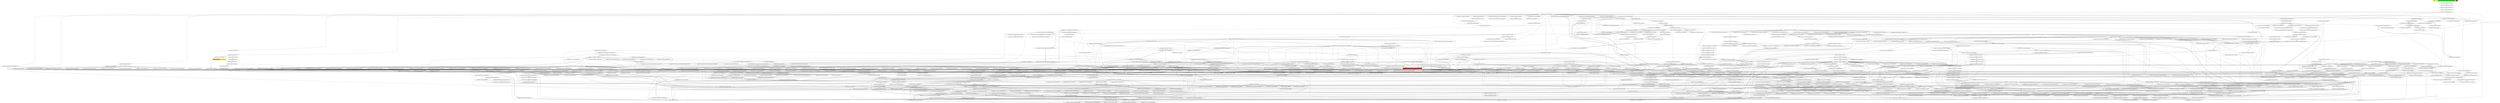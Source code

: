 digraph enhanced {
	"ochiai" [style=striped shape=box fillcolor="yellow"];
	"d4" [style=striped shape=box fillcolor="yellow"];
	"com.google.javascript.rhino.Node$NodeMismatch#2261" [style=striped shape=box fillcolor="orange:yellow"];
	"com.google.javascript.jscomp.RemoveUnusedPrototypePropertiesTest#189" [style=striped shape=box fillcolor="green"];
	"com.google.javascript.jscomp.AnalyzePrototypeProperties$ProcessProperties#315" [style=striped shape=box fillcolor="red"];
	"real" [style=striped shape=box fillcolor="red"];
	"com.google.javascript.rhino.jstype.ObjectType#471" -> "com.google.javascript.rhino.jstype.FunctionPrototypeType#96";
	"com.google.common.collect.RegularImmutableMap$NonTerminalEntry#116" -> "com.google.common.collect.ImmutableEntry#34";
	"com.google.common.collect.Maps#540" -> "com.google.common.collect.ImmutableEntry#34";
	"com.google.common.collect.RegularImmutableMap$TerminalEntry#134" -> "com.google.common.collect.ImmutableEntry#34";
	"com.google.common.collect.RegularImmutableMap#98" -> "com.google.common.collect.RegularImmutableMap$NonTerminalEntry#116";
	"com.google.javascript.jscomp.parsing.IRFactory$TransformDispatcher#361" -> "com.google.javascript.jscomp.parsing.IRFactory$TransformDispatcher#382";
	"com.google.javascript.jscomp.JSSourceFile#78" -> "com.google.javascript.jscomp.SourceFile#97" [style=bold];
	"com.google.javascript.jscomp.Compiler#1466" -> "com.google.javascript.jscomp.CodePrinter$Builder#550";
	"com.google.javascript.jscomp.mozilla.rhino.ObjToIntMap#362" -> "com.google.javascript.jscomp.mozilla.rhino.ObjToIntMap#326" [style=bold];
	"com.google.javascript.jscomp.Compiler#1466" -> "com.google.javascript.jscomp.CodePrinter$Builder#558" [style=bold];
	"com.google.javascript.jscomp.AnalyzePrototypeProperties$ProcessExternProperties#410" -> "com.google.javascript.jscomp.NodeTraversal$AbstractPostOrderCallback#125";
	"com.google.javascript.rhino.jstype.JSTypeRegistry#238" -> "com.google.javascript.rhino.jstype.BooleanType#53" [style=bold];
	"com.google.javascript.jscomp.AnalyzePrototypeProperties$ProcessProperties#342" -> "com.google.javascript.jscomp.AnalyzePrototypeProperties#52";
	"com.google.javascript.jscomp.AnalyzePrototypeProperties$ProcessProperties#221" -> "com.google.javascript.jscomp.AnalyzePrototypeProperties#52";
	"com.google.javascript.jscomp.AnalyzePrototypeProperties$ProcessProperties#289" -> "com.google.javascript.jscomp.AnalyzePrototypeProperties#52";
	"com.google.javascript.jscomp.AnalyzePrototypeProperties$ProcessProperties#406" -> "com.google.javascript.jscomp.AnalyzePrototypeProperties#52";
	"com.google.javascript.jscomp.AnalyzePrototypeProperties$ProcessProperties#191" -> "com.google.javascript.jscomp.AnalyzePrototypeProperties#52";
	"com.google.javascript.jscomp.AnalyzePrototypeProperties$NameInfo#656" -> "com.google.javascript.jscomp.AnalyzePrototypeProperties#52";
	"com.google.javascript.jscomp.AnalyzePrototypeProperties$ProcessProperties#206" -> "com.google.javascript.jscomp.AnalyzePrototypeProperties#52";
	"com.google.javascript.jscomp.AnalyzePrototypeProperties$ProcessProperties#371" -> "com.google.javascript.jscomp.AnalyzePrototypeProperties#52";
	"com.google.javascript.jscomp.AnalyzePrototypeProperties$ProcessExternProperties#412" -> "com.google.javascript.jscomp.AnalyzePrototypeProperties#52";
	"com.google.javascript.rhino.Node#836" -> "com.google.javascript.rhino.Node$PropListItem#352";
	"com.google.javascript.rhino.Node#825" -> "com.google.javascript.rhino.Node$PropListItem#356";
	"com.google.javascript.rhino.Node#921" -> "com.google.javascript.rhino.Node#934" [style=bold];
	"com.google.javascript.rhino.jstype.JSTypeRegistry#238" -> "com.google.javascript.rhino.jstype.AllType#53" [style=bold];
	"com.google.javascript.jscomp.parsing.IRFactory$TransformDispatcher#361" -> "com.google.javascript.jscomp.mozilla.rhino.Node$NodeIterator#393";
	"com.google.javascript.jscomp.parsing.IRFactory$TransformDispatcher#364" -> "com.google.javascript.jscomp.mozilla.rhino.Node$NodeIterator#393";
	"com.google.javascript.rhino.jstype.ErrorFunctionType#51" -> "com.google.javascript.rhino.jstype.FunctionType#887";
	"com.google.javascript.rhino.jstype.FunctionType#305" -> "com.google.javascript.rhino.jstype.FunctionType#887";
	"com.google.javascript.rhino.jstype.JSTypeRegistry#238" -> "com.google.javascript.rhino.jstype.FunctionType#887";
	"com.google.javascript.jscomp.AnalyzePrototypeProperties#176" -> "com.google.javascript.jscomp.AnalyzePrototypeProperties$NameInfo#633";
	"com.google.javascript.jscomp.AnalyzePrototypeProperties#116" -> "com.google.javascript.jscomp.AnalyzePrototypeProperties$NameInfo#633";
	"com.google.javascript.jscomp.parsing.IRFactory#358" -> "com.google.javascript.jscomp.parsing.TypeSafeDispatcher#119" [style=bold];
	"com.google.javascript.jscomp.CodeConsumer#154" -> "com.google.javascript.jscomp.CodePrinter$CompactCodePrinter#435";
	"com.google.javascript.jscomp.CodeGenerator#87" -> "com.google.javascript.jscomp.CodePrinter$CompactCodePrinter#435";
	"com.google.javascript.jscomp.Compiler#1466" -> "com.google.javascript.jscomp.CodePrinter$Builder#568" [style=bold];
	"com.google.javascript.jscomp.AstValidator#92" -> "com.google.javascript.jscomp.AstValidator#381";
	"com.google.common.collect.RegularImmutableMap#48" -> "com.google.common.collect.RegularImmutableMap$NonTerminalEntry#121";
	"com.google.common.collect.RegularImmutableMap#143" -> "com.google.common.collect.RegularImmutableMap$NonTerminalEntry#121";
	"com.google.javascript.jscomp.NodeTraversal#439" -> "com.google.javascript.jscomp.NodeTraversal#471";
	"com.google.javascript.rhino.testing.BaseJSTypeTestCase#229" -> "com.google.javascript.rhino.jstype.JSTypeRegistry#921";
	"com.google.javascript.jscomp.mozilla.rhino.Node#430" -> "com.google.javascript.jscomp.mozilla.rhino.Node$NodeIterator#388" [style=bold];
	"com.google.javascript.rhino.Node#913" -> "com.google.javascript.rhino.Node#921";
	"com.google.javascript.jscomp.mozilla.rhino.Parser#3278" -> "com.google.javascript.jscomp.mozilla.rhino.Parser#3289";
	"com.google.javascript.jscomp.mozilla.rhino.Parser#785" -> "com.google.javascript.jscomp.mozilla.rhino.Parser#3289";
	"com.google.javascript.jscomp.mozilla.rhino.Parser#2926" -> "com.google.javascript.jscomp.mozilla.rhino.Parser#3289";
	"com.google.javascript.jscomp.mozilla.rhino.Parser#2622" -> "com.google.javascript.jscomp.mozilla.rhino.Parser#3289";
	"com.google.javascript.jscomp.RemoveUnusedPrototypeProperties#81" -> "com.google.javascript.jscomp.AnalyzePrototypeProperties$NameInfo#641";
	"com.google.javascript.jscomp.AnalyzePrototypeProperties$PropagateReferences#422" -> "com.google.javascript.jscomp.AnalyzePrototypeProperties$NameInfo#641";
	"com.google.javascript.jscomp.mozilla.rhino.Parser#2179" -> "com.google.javascript.jscomp.mozilla.rhino.Parser#2192" [style=bold];
	"com.google.javascript.jscomp.mozilla.rhino.Node$NodeIterator#382" -> "com.google.javascript.jscomp.mozilla.rhino.Node$NodeIterator#382";
	"com.google.javascript.jscomp.parsing.IRFactory$TransformDispatcher#361" -> "com.google.javascript.jscomp.mozilla.rhino.Node$NodeIterator#382";
	"com.google.javascript.jscomp.parsing.IRFactory$TransformDispatcher#364" -> "com.google.javascript.jscomp.mozilla.rhino.Node$NodeIterator#382";
	"com.google.javascript.jscomp.AstValidator#592" -> "com.google.javascript.jscomp.AstValidator#598";
	"com.google.javascript.rhino.Node#1050" -> "com.google.javascript.rhino.Node#1055" [style=bold];
	"com.google.javascript.rhino.jstype.UnionTypeBuilder#98" -> "com.google.javascript.rhino.jstype.StringType#49";
	"com.google.javascript.jscomp.AstValidator#154" -> "com.google.javascript.jscomp.AstValidator#350";
	"com.google.javascript.jscomp.AstValidator#154" -> "com.google.javascript.jscomp.AstValidator#592";
	"com.google.javascript.rhino.jstype.JSTypeRegistry#899" -> "com.google.javascript.rhino.jstype.AllType#68";
	"com.google.javascript.jscomp.CodePrinter$CompactCodePrinter#379" -> "com.google.javascript.jscomp.CodePrinter$CompactCodePrinter#407" [style=bold];
	"com.google.javascript.rhino.Node#1383" -> "com.google.javascript.rhino.Node#1050";
	"com.google.javascript.jscomp.Compiler#1466" -> "com.google.javascript.jscomp.CodePrinter$Builder#576";
	"com.google.javascript.jscomp.AnalyzePrototypeProperties$ProcessProperties#342" -> "com.google.javascript.jscomp.DefaultCodingConvention#71";
	"com.google.javascript.jscomp.AnalyzePrototypeProperties$ProcessProperties#221" -> "com.google.javascript.jscomp.DefaultCodingConvention#71";
	"com.google.javascript.rhino.jstype.JSTypeRegistry#238" -> "com.google.javascript.rhino.jstype.JSTypeRegistry#937";
	"com.google.javascript.rhino.jstype.JSTypeRegistry#921" -> "com.google.javascript.rhino.jstype.JSTypeRegistry#937";
	"com.google.javascript.jscomp.NodeTraversal#196" -> "com.google.javascript.jscomp.NodeTraversal#204" [style=bold];
	"com.google.javascript.jscomp.GoogleCodingConvention#131" -> "com.google.javascript.jscomp.DefaultCodingConvention#66";
	"com.google.javascript.jscomp.mozilla.rhino.ast.FunctionNode#237" -> "com.google.javascript.jscomp.mozilla.rhino.Node#513";
	"com.google.javascript.jscomp.mozilla.rhino.Node#227" -> "com.google.javascript.jscomp.mozilla.rhino.Node#513";
	"com.google.javascript.rhino.jstype.JSTypeRegistry#238" -> "com.google.javascript.rhino.jstype.StringType#53" [style=bold];
	"com.google.javascript.jscomp.SourceFile$Preloaded#304" -> "com.google.javascript.jscomp.SourceFile#79";
	"com.google.javascript.jscomp.JSSourceFile#72" -> "com.google.javascript.jscomp.SourceFile#79";
	"com.google.javascript.jscomp.AnalyzePrototypeProperties#116" -> "com.google.javascript.jscomp.AnalyzePrototypeProperties$NameInfo#656";
	"com.google.javascript.jscomp.AnalyzePrototypeProperties$PropagateReferences#422" -> "com.google.javascript.jscomp.AnalyzePrototypeProperties$NameInfo#656";
	"com.google.javascript.jscomp.AnalyzePrototypeProperties$ProcessProperties#221" -> "com.google.javascript.jscomp.AnalyzePrototypeProperties$ProcessProperties#315";
	"com.google.javascript.jscomp.AnalyzePrototypeProperties$ProcessProperties#206" -> "com.google.javascript.jscomp.AnalyzePrototypeProperties$ProcessProperties#315";
	"com.google.javascript.jscomp.parsing.Config#90" -> "com.google.common.collect.ImmutableMap#318" [style=bold];
	"com.google.javascript.jscomp.AstValidator#154" -> "com.google.javascript.jscomp.AstValidator#365";
	"com.google.javascript.jscomp.mozilla.rhino.ScriptRuntime#3639" -> "com.google.javascript.jscomp.mozilla.rhino.ScriptRuntime#3691";
	"com.google.common.collect.RegularImmutableMap#48" -> "com.google.common.collect.ImmutableEntry#44";
	"com.google.common.collect.RegularImmutableMap#143" -> "com.google.common.collect.ImmutableEntry#44";
	"com.google.javascript.jscomp.SuppressDocWarningsGuard#40" -> "com.google.common.collect.ImmutableEntry#44";
	"com.google.common.collect.ImmutableMap$Builder#189" -> "com.google.common.collect.ImmutableEntry#44";
	"com.google.javascript.jscomp.CodeConsumer#154" -> "com.google.javascript.jscomp.CodePrinter$CompactCodePrinter#416";
	"com.google.javascript.jscomp.CodeConsumer#200" -> "com.google.javascript.jscomp.CodePrinter$CompactCodePrinter#416";
	"com.google.javascript.jscomp.CodeConsumer#182" -> "com.google.javascript.jscomp.CodePrinter$CompactCodePrinter#416";
	"com.google.javascript.jscomp.CodeConsumer#77" -> "com.google.javascript.jscomp.CodePrinter$CompactCodePrinter#416";
	"com.google.javascript.jscomp.CodeConsumer#81" -> "com.google.javascript.jscomp.CodePrinter$CompactCodePrinter#416";
	"com.google.javascript.jscomp.Compiler#1466" -> "com.google.javascript.jscomp.CodePrinter$Builder#584";
	"com.google.javascript.jscomp.AnalyzePrototypeProperties$ProcessProperties#221" -> "com.google.javascript.rhino.Node#1283";
	"com.google.javascript.jscomp.AnalyzePrototypeProperties$AssignmentProperty#535" -> "com.google.javascript.rhino.Node#1283";
	"com.google.javascript.jscomp.CodeGenerator#87" -> "com.google.javascript.rhino.Node#1283";
	"com.google.javascript.jscomp.NodeUtil#2852" -> "com.google.javascript.rhino.Node#1283";
	"com.google.javascript.jscomp.NodeUtil#2833" -> "com.google.javascript.rhino.Node#1283";
	"com.google.javascript.jscomp.NodeUtil#1734" -> "com.google.javascript.rhino.Node#1283";
	"com.google.javascript.jscomp.Scope$Var#147" -> "com.google.javascript.rhino.Node#1283";
	"com.google.javascript.jscomp.AnalyzePrototypeProperties$ProcessProperties#371" -> "com.google.javascript.rhino.Node#1283";
	"com.google.javascript.jscomp.NodeUtil#1690" -> "com.google.javascript.rhino.Node#1283";
	"com.google.javascript.jscomp.AnalyzePrototypeProperties$ProcessProperties#308" -> "com.google.javascript.rhino.Node#1283";
	"com.google.common.collect.RegularImmutableMap#48" -> "com.google.common.collect.ImmutableEntry#40";
	"com.google.common.collect.RegularImmutableMap#143" -> "com.google.common.collect.ImmutableEntry#40";
	"com.google.javascript.jscomp.SuppressDocWarningsGuard#40" -> "com.google.common.collect.ImmutableEntry#40";
	"com.google.common.collect.ImmutableMap$Builder#189" -> "com.google.common.collect.ImmutableEntry#40";
	"com.google.javascript.rhino.jstype.UnionTypeBuilder#98" -> "com.google.javascript.rhino.jstype.BooleanType#49";
	"com.google.javascript.jscomp.mozilla.rhino.Parser#3316" -> "com.google.javascript.jscomp.mozilla.rhino.ast.StringLiteral#95" [style=bold];
	"com.google.javascript.jscomp.CodeGenerator#87" -> "com.google.javascript.jscomp.CodePrinter$MappedCodePrinter#91" [style=bold];
	"com.google.javascript.rhino.jstype.FunctionType#131" -> "com.google.javascript.rhino.jstype.PrototypeObjectType#110";
	"com.google.javascript.rhino.jstype.InstanceObjectType#60" -> "com.google.javascript.rhino.jstype.PrototypeObjectType#110";
	"com.google.javascript.rhino.jstype.FunctionPrototypeType#56" -> "com.google.javascript.rhino.jstype.PrototypeObjectType#110";
	"com.google.javascript.jscomp.mozilla.rhino.Context#418" -> "com.google.javascript.jscomp.mozilla.rhino.ContextFactory#501" [style=bold];
	"com.google.javascript.jscomp.AstValidator#350" -> "com.google.javascript.jscomp.AstValidator#358";
	"com.google.javascript.jscomp.AstValidator#342" -> "com.google.javascript.jscomp.AstValidator#358";
	"com.google.javascript.jscomp.parsing.IRFactory#122" -> "com.google.javascript.jscomp.parsing.IRFactory$TransformDispatcher#361";
	"com.google.javascript.jscomp.parsing.TypeSafeDispatcher#119" -> "com.google.javascript.jscomp.parsing.IRFactory$TransformDispatcher#361";
	"com.google.javascript.jscomp.parsing.IRFactory$TransformDispatcher#361" -> "com.google.javascript.jscomp.parsing.IRFactory$TransformDispatcher#361";
	"com.google.javascript.jscomp.AnalyzePrototypeProperties$ProcessProperties#342" -> "com.google.javascript.jscomp.AnalyzePrototypeProperties$ProcessProperties#308";
	"com.google.javascript.jscomp.AnalyzePrototypeProperties$ProcessProperties#221" -> "com.google.javascript.jscomp.AnalyzePrototypeProperties$ProcessProperties#308";
	"com.google.javascript.jscomp.AnalyzePrototypeProperties$ProcessProperties#206" -> "com.google.javascript.jscomp.AnalyzePrototypeProperties$ProcessProperties#308";
	"com.google.javascript.jscomp.parsing.IRFactory$TransformDispatcher#361" -> "com.google.javascript.jscomp.parsing.IRFactory$TransformDispatcher#364";
	"com.google.common.collect.RegularImmutableMap#48" -> "com.google.common.collect.RegularImmutableMap$TerminalEntry#138";
	"com.google.common.collect.RegularImmutableMap#143" -> "com.google.common.collect.RegularImmutableMap$TerminalEntry#138";
	"com.google.javascript.jscomp.parsing.Config#90" -> "com.google.common.collect.ImmutableMap$Builder#207" [style=bold];
	"com.google.javascript.rhino.jstype.UnionTypeBuilder#98" -> "com.google.javascript.rhino.jstype.FunctionType#834";
	"com.google.common.collect.RegularImmutableMap#98" -> "com.google.common.collect.RegularImmutableMap$TerminalEntry#134" [style=bold];
	"com.google.javascript.jscomp.AstValidator#154" -> "com.google.javascript.jscomp.AstValidator#330";
	"com.google.javascript.jscomp.AstValidator#342" -> "com.google.javascript.jscomp.AstValidator#330";
	"com.google.javascript.rhino.Node#1064" -> "com.google.javascript.rhino.Node#1070";
	"com.google.javascript.rhino.Node#1070" -> "com.google.javascript.rhino.Node#1070";
	"com.google.javascript.jscomp.LineNumberCheck#52" -> "com.google.javascript.jscomp.NodeTraversal#421";
	"com.google.javascript.jscomp.AnalyzePrototypeProperties#146" -> "com.google.javascript.jscomp.NodeTraversal#421";
	"com.google.javascript.jscomp.PrepareAst#57" -> "com.google.javascript.jscomp.NodeTraversal#421";
	"com.google.javascript.jscomp.parsing.ParserRunner#95" -> "com.google.javascript.jscomp.mozilla.rhino.Parser#152";
	"com.google.javascript.jscomp.Compiler#1466" -> "com.google.javascript.jscomp.CodePrinter$Builder#510";
	"com.google.javascript.jscomp.mozilla.rhino.Parser#2449" -> "com.google.javascript.jscomp.mozilla.rhino.Parser#392";
	"com.google.javascript.jscomp.mozilla.rhino.Parser#2205" -> "com.google.javascript.jscomp.mozilla.rhino.Parser#392";
	"com.google.javascript.jscomp.mozilla.rhino.Parser#2129" -> "com.google.javascript.jscomp.mozilla.rhino.Parser#392";
	"com.google.javascript.jscomp.mozilla.rhino.Parser#2179" -> "com.google.javascript.jscomp.mozilla.rhino.Parser#392";
	"com.google.javascript.jscomp.mozilla.rhino.Parser#2166" -> "com.google.javascript.jscomp.mozilla.rhino.Parser#392";
	"com.google.javascript.jscomp.mozilla.rhino.Parser#1890" -> "com.google.javascript.jscomp.mozilla.rhino.Parser#392";
	"com.google.javascript.jscomp.mozilla.rhino.Parser#2153" -> "com.google.javascript.jscomp.mozilla.rhino.Parser#392";
	"com.google.javascript.jscomp.mozilla.rhino.Parser#785" -> "com.google.javascript.jscomp.mozilla.rhino.Parser#392";
	"com.google.javascript.jscomp.mozilla.rhino.Parser#2075" -> "com.google.javascript.jscomp.mozilla.rhino.Parser#392";
	"com.google.javascript.jscomp.mozilla.rhino.Parser#2192" -> "com.google.javascript.jscomp.mozilla.rhino.Parser#392";
	"com.google.javascript.jscomp.mozilla.rhino.Parser#705" -> "com.google.javascript.jscomp.mozilla.rhino.Parser#392";
	"com.google.javascript.jscomp.mozilla.rhino.Parser#425" -> "com.google.javascript.jscomp.mozilla.rhino.Parser#392";
	"com.google.javascript.jscomp.mozilla.rhino.Parser#634" -> "com.google.javascript.jscomp.mozilla.rhino.Parser#392";
	"com.google.javascript.rhino.jstype.FunctionPrototypeType#49" -> "com.google.javascript.rhino.jstype.PrototypeObjectType#545";
	"com.google.javascript.rhino.jstype.FunctionType#65" -> "com.google.javascript.rhino.jstype.PrototypeObjectType#545";
	"com.google.javascript.rhino.jstype.InstanceObjectType#49" -> "com.google.javascript.rhino.jstype.PrototypeObjectType#545";
	"com.google.javascript.jscomp.mozilla.rhino.Node#234" -> "com.google.javascript.jscomp.mozilla.rhino.Node#534" [style=bold];
	"com.google.javascript.rhino.jstype.JSTypeRegistry#578" -> "com.google.javascript.rhino.jstype.BooleanType#103";
	"com.google.javascript.rhino.jstype.ObjectType#471" -> "com.google.common.collect.Iterators$1#63";
	"com.google.javascript.jscomp.CodePrinter$CompactCodePrinter#435" -> "com.google.javascript.jscomp.CodePrinter$CompactCodePrinter#461";
	"com.google.javascript.jscomp.CodeConsumer#204" -> "com.google.javascript.jscomp.CodePrinter$CompactCodePrinter#461";
	"com.google.javascript.jscomp.mozilla.rhino.ast.ElementGet#73" -> "com.google.javascript.jscomp.mozilla.rhino.ast.AstNode#182";
	"com.google.javascript.jscomp.mozilla.rhino.ast.StringLiteral#68" -> "com.google.javascript.jscomp.mozilla.rhino.ast.AstNode#182";
	"com.google.javascript.jscomp.mozilla.rhino.ast.VariableInitializer#81" -> "com.google.javascript.jscomp.mozilla.rhino.ast.AstNode#182";
	"com.google.javascript.jscomp.mozilla.rhino.ast.KeywordLiteral#71" -> "com.google.javascript.jscomp.mozilla.rhino.ast.AstNode#182";
	"com.google.javascript.jscomp.mozilla.rhino.ast.ExpressionStatement#106" -> "com.google.javascript.jscomp.mozilla.rhino.ast.AstNode#182";
	"com.google.javascript.jscomp.mozilla.rhino.Parser#1890" -> "com.google.javascript.jscomp.mozilla.rhino.TokenStream#299";
	"com.google.javascript.jscomp.mozilla.rhino.Parser#331" -> "com.google.javascript.jscomp.mozilla.rhino.TokenStream#299";
	"com.google.javascript.jscomp.mozilla.rhino.Parser#2094" -> "com.google.javascript.jscomp.mozilla.rhino.TokenStream#299";
	"com.google.javascript.jscomp.mozilla.rhino.ast.FunctionNode#136" -> "com.google.javascript.jscomp.mozilla.rhino.ast.ScriptNode#85";
	"com.google.javascript.jscomp.mozilla.rhino.ast.AstRoot#70" -> "com.google.javascript.jscomp.mozilla.rhino.ast.ScriptNode#85";
	"com.google.javascript.jscomp.Tracer#234" -> "com.google.javascript.jscomp.Tracer#958";
	"com.google.javascript.jscomp.Tracer#407" -> "com.google.javascript.jscomp.Tracer#958";
	"com.google.javascript.jscomp.CodeGenerator#87" -> "com.google.javascript.jscomp.CodePrinter$CompactCodePrinter#479";
	"com.google.javascript.jscomp.AstValidator#154" -> "com.google.javascript.jscomp.AstValidator#588";
	"com.google.javascript.rhino.jstype.BooleanType#103" -> "com.google.javascript.rhino.jstype.BooleanType#108" [style=bold];
	"com.google.javascript.rhino.Node#1055" -> "com.google.javascript.rhino.Node#1064" [style=bold];
	"com.google.javascript.jscomp.AstValidator#92" -> "com.google.javascript.jscomp.AstValidator#342";
	"com.google.javascript.jscomp.mozilla.rhino.Parser#2826" -> "com.google.javascript.jscomp.mozilla.rhino.Parser#383" [style=bold];
	"com.google.common.collect.RegularImmutableMap$EntrySet#202" -> "com.google.common.collect.RegularImmutableMap#36";
	"com.google.javascript.jscomp.SuppressDocWarningsGuard#40" -> "com.google.common.collect.RegularImmutableMap#35";
	"com.google.common.collect.RegularImmutableMap#35" -> "com.google.common.collect.RegularImmutableMap#35";
	"com.google.common.collect.ImmutableMap$Builder#189" -> "com.google.common.collect.RegularImmutableMap#35";
	"com.google.javascript.jscomp.ComposeWarningsGuard$GuardComparator#51" -> "com.google.javascript.jscomp.ComposeWarningsGuard$GuardComparator#62";
	"com.google.javascript.jscomp.Compiler#1466" -> "com.google.javascript.jscomp.CodePrinter$Builder#519";
	"com.google.javascript.jscomp.NodeTraversal#439" -> "com.google.javascript.jscomp.NodeTraversal#439";
	"com.google.javascript.jscomp.NodeTraversal#246" -> "com.google.javascript.jscomp.NodeTraversal#439";
	"com.google.javascript.jscomp.NodeTraversal#471" -> "com.google.javascript.jscomp.NodeTraversal#439";
	"com.google.javascript.jscomp.mozilla.rhino.Parser#2622" -> "com.google.javascript.jscomp.mozilla.rhino.Parser#375";
	"com.google.javascript.rhino.jstype.UnionType#82" -> "com.google.common.collect.RegularImmutableList#170" [style=bold];
	"com.google.javascript.jscomp.AnalyzePrototypeProperties$PropagateReferences#422" -> "com.google.javascript.jscomp.AnalyzePrototypeProperties$NameInfo#686" [style=bold];
	"com.google.javascript.jscomp.AstValidator#350" -> "com.google.javascript.jscomp.AstValidator#336" [style=bold];
	"com.google.javascript.jscomp.mozilla.rhino.ast.VariableDeclaration#72" -> "com.google.javascript.jscomp.mozilla.rhino.ast.AstNode#171";
	"com.google.javascript.jscomp.mozilla.rhino.ast.Name#84" -> "com.google.javascript.jscomp.mozilla.rhino.ast.AstNode#171";
	"com.google.javascript.jscomp.mozilla.rhino.ast.Block#63" -> "com.google.javascript.jscomp.mozilla.rhino.ast.AstNode#171";
	"com.google.javascript.jscomp.mozilla.rhino.ast.FunctionCall#68" -> "com.google.javascript.jscomp.mozilla.rhino.ast.AstNode#171";
	"com.google.javascript.rhino.jstype.FunctionType#968" -> "com.google.javascript.rhino.jstype.PrototypeObjectType#539";
	"com.google.javascript.rhino.jstype.FunctionPrototypeType#49" -> "com.google.javascript.rhino.jstype.PrototypeObjectType#539";
	"com.google.javascript.rhino.jstype.InstanceObjectType#49" -> "com.google.javascript.rhino.jstype.PrototypeObjectType#539";
	"com.google.javascript.jscomp.CompilerTestCase#928" -> "com.google.javascript.jscomp.JSSourceFile#55";
	"com.google.javascript.jscomp.CompilerTestCase#407" -> "com.google.javascript.jscomp.JSSourceFile#55";
	"com.google.javascript.jscomp.RhinoErrorReporter#73" -> "com.google.common.collect.ImmutableMap#117" [style=bold];
	"com.google.javascript.jscomp.CompilerTestCase#1028" -> "com.google.javascript.jscomp.Compiler#182";
	"com.google.javascript.jscomp.mozilla.rhino.ObjToIntMap#362" -> "com.google.javascript.jscomp.mozilla.rhino.ObjToIntMap#304" [style=bold];
	"com.google.javascript.rhino.jstype.NoObjectType#67" -> "com.google.javascript.rhino.jstype.JSTypeRegistry#972";
	"com.google.javascript.rhino.jstype.ErrorFunctionType#51" -> "com.google.javascript.rhino.jstype.JSTypeRegistry#972";
	"com.google.javascript.rhino.jstype.JSTypeRegistry#238" -> "com.google.javascript.rhino.jstype.JSTypeRegistry#972";
	"com.google.javascript.jscomp.Compiler#182" -> "com.google.javascript.jscomp.Compiler#189";
	"com.google.javascript.jscomp.ComposeWarningsGuard#78" -> "com.google.javascript.jscomp.ComposeWarningsGuard$GuardComparator#51";
	"com.google.javascript.jscomp.ComposeWarningsGuard#87" -> "com.google.javascript.jscomp.ComposeWarningsGuard$GuardComparator#51";
	"com.google.common.collect.AbstractIndexedListIterator#81" -> "com.google.common.collect.Iterators$11#982";
	"com.google.javascript.jscomp.Compiler#1466" -> "com.google.javascript.jscomp.CodePrinter$Builder#539";
	"com.google.common.collect.Iterators#979" -> "com.google.common.collect.Iterators$11#980" [style=bold];
	"com.google.javascript.jscomp.AnalyzePrototypeProperties$ProcessProperties#342" -> "com.google.javascript.jscomp.NodeTraversal#407";
	"com.google.javascript.jscomp.AnalyzePrototypeProperties$ProcessProperties#221" -> "com.google.javascript.jscomp.NodeTraversal#407";
	"com.google.javascript.jscomp.AnalyzePrototypeProperties$ProcessProperties#371" -> "com.google.javascript.jscomp.NodeTraversal#407";
	"com.google.javascript.jscomp.parsing.IRFactory#1253" -> "com.google.javascript.rhino.Node#757";
	"com.google.javascript.jscomp.parsing.IRFactory#1233" -> "com.google.javascript.rhino.Node#757";
	"com.google.javascript.jscomp.parsing.IRFactory#1241" -> "com.google.javascript.rhino.Node#757";
	"com.google.javascript.jscomp.parsing.IRFactory#1249" -> "com.google.javascript.rhino.Node#757";
	"com.google.javascript.jscomp.parsing.IRFactory#1237" -> "com.google.javascript.rhino.Node#757";
	"com.google.javascript.jscomp.ComposeWarningsGuard$GuardComparator#51" -> "com.google.javascript.jscomp.ComposeWarningsGuard$GuardComparator#56" [style=bold];
	"com.google.javascript.jscomp.AnalyzePrototypeProperties$ProcessProperties#342" -> "com.google.javascript.jscomp.AnalyzePrototypeProperties$NameInfo#694";
	"com.google.javascript.jscomp.RemoveUnusedPrototypeProperties#81" -> "com.google.javascript.jscomp.AnalyzePrototypeProperties$NameInfo#694";
	"com.google.javascript.jscomp.AnalyzePrototypeProperties$ProcessProperties#371" -> "com.google.javascript.jscomp.AnalyzePrototypeProperties$NameInfo#694";
	"com.google.javascript.jscomp.CodePrinter$CompactCodePrinter#407" -> "com.google.javascript.jscomp.CodePrinter$MappedCodePrinter#60";
	"com.google.javascript.jscomp.mozilla.rhino.Parser#1890" -> "com.google.javascript.jscomp.mozilla.rhino.Node#557";
	"com.google.javascript.jscomp.mozilla.rhino.Parser#3289" -> "com.google.javascript.jscomp.mozilla.rhino.Node#557";
	"com.google.javascript.jscomp.mozilla.rhino.ast.ExpressionStatement#122" -> "com.google.javascript.jscomp.mozilla.rhino.Node#557";
	"com.google.javascript.jscomp.mozilla.rhino.Parser#1001" -> "com.google.javascript.jscomp.mozilla.rhino.Node#557";
	"com.google.javascript.jscomp.mozilla.rhino.Parser#2094" -> "com.google.javascript.jscomp.mozilla.rhino.Node#557";
	"com.google.javascript.jscomp.mozilla.rhino.Parser#3316" -> "com.google.javascript.jscomp.mozilla.rhino.Node#557";
	"com.google.javascript.jscomp.mozilla.rhino.Parser#2622" -> "com.google.javascript.jscomp.mozilla.rhino.Node#557";
	"com.google.javascript.jscomp.mozilla.rhino.Parser#2477" -> "com.google.javascript.jscomp.mozilla.rhino.Node#557";
	"com.google.javascript.jscomp.mozilla.rhino.Parser#2532" -> "com.google.javascript.jscomp.mozilla.rhino.Node#557";
	"com.google.javascript.jscomp.mozilla.rhino.Parser#634" -> "com.google.javascript.jscomp.mozilla.rhino.Node#557";
	"com.google.javascript.jscomp.NodeTraversal#407" -> "com.google.javascript.jscomp.NodeTraversal#400";
	"com.google.javascript.jscomp.parsing.IRFactory#161" -> "com.google.javascript.jscomp.mozilla.rhino.ast.ScriptNode#93";
	"com.google.javascript.jscomp.AstValidator#336" -> "com.google.javascript.jscomp.AstValidator#324";
	"com.google.javascript.jscomp.AstValidator#317" -> "com.google.javascript.jscomp.AstValidator#324";
	"com.google.javascript.jscomp.mozilla.rhino.ast.AstNode#235" -> "com.google.javascript.jscomp.mozilla.rhino.ast.AstNode#198";
	"com.google.javascript.rhino.jstype.JSTypeRegistry#238" -> "com.google.javascript.rhino.jstype.JSTypeRegistry#982" [style=bold];
	"com.google.javascript.rhino.jstype.JSTypeRegistry#238" -> "com.google.javascript.rhino.jstype.ErrorFunctionType#51" [style=bold];
	"com.google.javascript.jscomp.JSSourceFile#55" -> "com.google.javascript.jscomp.JSSourceFile#72" [style=bold];
	"com.google.javascript.jscomp.SyntacticScopeCreator#239" -> "com.google.javascript.jscomp.Scope#431";
	"com.google.javascript.rhino.Node#934" -> "com.google.javascript.rhino.Node#742";
	"com.google.javascript.rhino.Node#793" -> "com.google.javascript.rhino.Node#742";
	"com.google.javascript.rhino.Node#809" -> "com.google.javascript.rhino.Node#742";
	"com.google.javascript.jscomp.AstValidator#381" -> "com.google.javascript.jscomp.AstValidator#799";
	"com.google.javascript.jscomp.JsAst#77" -> "com.google.javascript.jscomp.JSSourceFile#78";
	"com.google.javascript.jscomp.mozilla.rhino.ast.FunctionNode#237" -> "com.google.javascript.jscomp.mozilla.rhino.ast.AstNode#191";
	"com.google.javascript.jscomp.mozilla.rhino.ast.AstNode#287" -> "com.google.javascript.jscomp.mozilla.rhino.ast.AstNode#191";
	"com.google.javascript.jscomp.mozilla.rhino.ast.AstNode#207" -> "com.google.javascript.jscomp.mozilla.rhino.ast.AstNode#191";
	"com.google.javascript.jscomp.mozilla.rhino.Parser#2532" -> "com.google.javascript.jscomp.mozilla.rhino.ast.AstNode#191";
	"com.google.javascript.jscomp.mozilla.rhino.Parser#3388" -> "com.google.javascript.jscomp.mozilla.rhino.ast.AstNode#191";
	"com.google.javascript.jscomp.mozilla.rhino.Parser#1111" -> "com.google.javascript.jscomp.mozilla.rhino.ast.AstNode#191";
	"com.google.javascript.jscomp.mozilla.rhino.ast.InfixExpression#85" -> "com.google.javascript.jscomp.mozilla.rhino.ast.AstNode#191";
	"com.google.javascript.jscomp.mozilla.rhino.Parser#2075" -> "com.google.javascript.jscomp.mozilla.rhino.ast.AstNode#191";
	"com.google.javascript.jscomp.mozilla.rhino.Parser#276" -> "com.google.javascript.jscomp.mozilla.rhino.ast.AstNode#191";
	"com.google.javascript.jscomp.mozilla.rhino.ast.InfixExpression#92" -> "com.google.javascript.jscomp.mozilla.rhino.ast.AstNode#191";
	"com.google.javascript.jscomp.mozilla.rhino.ast.AstNode#263" -> "com.google.javascript.jscomp.mozilla.rhino.ast.AstNode#191";
	"com.google.javascript.jscomp.mozilla.rhino.Parser#705" -> "com.google.javascript.jscomp.mozilla.rhino.ast.AstNode#191";
	"com.google.javascript.jscomp.mozilla.rhino.ast.ExpressionStatement#91" -> "com.google.javascript.jscomp.mozilla.rhino.ast.AstNode#191";
	"com.google.javascript.jscomp.AstValidator#330" -> "com.google.javascript.jscomp.AstValidator#317";
	"com.google.javascript.jscomp.AstValidator#381" -> "com.google.javascript.jscomp.AstValidator#317";
	"com.google.javascript.jscomp.AstValidator#611" -> "com.google.javascript.jscomp.AstValidator#317";
	"com.google.common.collect.ImmutableMap#117" -> "com.google.common.collect.ImmutableMap#139";
	"com.google.common.collect.ImmutableMap$Builder#178" -> "com.google.common.collect.ImmutableMap#139";
	"com.google.common.collect.ImmutableMap#240" -> "com.google.common.collect.ImmutableMap#139";
	"com.google.javascript.jscomp.CompilerOptions#946" -> "com.google.javascript.jscomp.DiagnosticGroupWarningsGuard#33";
	"com.google.javascript.jscomp.SuppressDocWarningsGuard#40" -> "com.google.javascript.jscomp.DiagnosticGroupWarningsGuard#33";
	"com.google.javascript.rhino.jstype.UnionTypeBuilder#192" -> "com.google.javascript.rhino.jstype.UnionType#82" [style=bold];
	"com.google.javascript.jscomp.AstValidator#75" -> "com.google.javascript.jscomp.AstValidator#83";
	"com.google.javascript.jscomp.mozilla.rhino.Parser#2532" -> "com.google.javascript.jscomp.mozilla.rhino.ast.FunctionCall#89";
	"com.google.common.collect.ImmutableSet#144" -> "com.google.common.collect.ImmutableSet#160";
	"com.google.javascript.jscomp.AnalyzePrototypeProperties$ProcessProperties#221" -> "com.google.javascript.jscomp.Scope$Var#169";
	"com.google.javascript.jscomp.AstValidator#465" -> "com.google.javascript.jscomp.AstValidator#766";
	"com.google.javascript.jscomp.AstValidator#740" -> "com.google.javascript.jscomp.AstValidator#766";
	"com.google.javascript.jscomp.AstValidator#588" -> "com.google.javascript.jscomp.AstValidator#766";
	"com.google.javascript.jscomp.AstValidator#592" -> "com.google.javascript.jscomp.AstValidator#766";
	"com.google.javascript.jscomp.AstValidator#350" -> "com.google.javascript.jscomp.AstValidator#766";
	"com.google.javascript.jscomp.AstValidator#330" -> "com.google.javascript.jscomp.AstValidator#766";
	"com.google.javascript.jscomp.AstValidator#342" -> "com.google.javascript.jscomp.AstValidator#766";
	"com.google.javascript.jscomp.AstValidator#629" -> "com.google.javascript.jscomp.AstValidator#766";
	"com.google.javascript.jscomp.AstValidator#611" -> "com.google.javascript.jscomp.AstValidator#766";
	"com.google.javascript.jscomp.AstValidator#336" -> "com.google.javascript.jscomp.AstValidator#766";
	"com.google.javascript.jscomp.AstValidator#67" -> "com.google.javascript.jscomp.AstValidator#766";
	"com.google.javascript.jscomp.CompilerTestCase#928" -> "com.google.common.base.Joiner#166";
	"com.google.javascript.jscomp.CompilerTestCase#713" -> "com.google.common.base.Joiner#166";
	"com.google.javascript.jscomp.CodeConsumer#204" -> "com.google.javascript.jscomp.CodeConsumer#200";
	"com.google.javascript.jscomp.parsing.Config#90" -> "com.google.common.collect.ImmutableMap#128" [style=bold];
	"com.google.javascript.jscomp.AstValidator#365" -> "com.google.javascript.jscomp.AstValidator#782";
	"com.google.javascript.jscomp.AstValidator#381" -> "com.google.javascript.jscomp.AstValidator#782";
	"com.google.javascript.jscomp.mozilla.rhino.ContextFactory#440" -> "com.google.javascript.jscomp.mozilla.rhino.Kit#316";
	"com.google.javascript.jscomp.mozilla.rhino.ContextFactory#451" -> "com.google.javascript.jscomp.mozilla.rhino.Kit#316";
	"com.google.javascript.jscomp.DiagnosticGroupWarningsGuard#50" -> "com.google.javascript.jscomp.DiagnosticGroup#111";
	"com.google.javascript.jscomp.Compiler#323" -> "com.google.javascript.jscomp.Compiler#399" [style=bold];
	"com.google.javascript.jscomp.Compiler#1092" -> "com.google.javascript.jscomp.Compiler#1802";
	"com.google.javascript.jscomp.parsing.IRFactory$TransformDispatcher#361" -> "com.google.javascript.jscomp.mozilla.rhino.ast.FunctionCall#79";
	"com.google.javascript.jscomp.AstValidator#67" -> "com.google.javascript.jscomp.AstValidator#75";
	"com.google.javascript.jscomp.CodeGenerator#87" -> "com.google.javascript.jscomp.CodeConsumer#204";
	"com.google.javascript.jscomp.mozilla.rhino.Parser#961" -> "com.google.javascript.jscomp.mozilla.rhino.CompilerEnvirons#200";
	"com.google.javascript.jscomp.mozilla.rhino.Parser#785" -> "com.google.javascript.jscomp.mozilla.rhino.CompilerEnvirons#200";
	"com.google.javascript.jscomp.mozilla.rhino.Parser#3434" -> "com.google.javascript.jscomp.mozilla.rhino.CompilerEnvirons#200";
	"com.google.javascript.jscomp.mozilla.rhino.CompilerEnvirons#69" -> "com.google.javascript.jscomp.mozilla.rhino.Context#2188" [style=bold];
	"com.google.javascript.jscomp.AnalyzePrototypeProperties$ProcessProperties#342" -> "com.google.javascript.jscomp.AnalyzePrototypeProperties$GlobalFunction#466" [style=bold];
	"com.google.javascript.jscomp.mozilla.rhino.Parser#2477" -> "com.google.javascript.jscomp.mozilla.rhino.Parser#2826";
	"com.google.javascript.rhino.jstype.NoType#65" -> "com.google.javascript.rhino.jstype.NoObjectType#67";
	"com.google.javascript.rhino.jstype.JSTypeRegistry#238" -> "com.google.javascript.rhino.jstype.NoObjectType#67";
	"com.google.javascript.jscomp.Compiler#323" -> "com.google.javascript.jscomp.Compiler#385" [style=bold];
	"com.google.javascript.jscomp.graph.FixedPointGraphTraversal#94" -> "com.google.javascript.jscomp.graph.LinkedDirectedGraph#286";
	"com.google.javascript.jscomp.CodeGenerator#87" -> "com.google.javascript.jscomp.CodeGenerator#871";
	"com.google.common.collect.ImmutableMap$Builder#212" -> "com.google.common.collect.RegularImmutableMap#48";
	"com.google.common.collect.ImmutableMap#117" -> "com.google.common.collect.RegularImmutableMap#48";
	"com.google.common.collect.ImmutableMap#240" -> "com.google.common.collect.RegularImmutableMap#48";
	"com.google.common.collect.EmptyImmutableList#36" -> "com.google.common.collect.Iterators#80";
	"com.google.common.collect.EmptyImmutableSet#31" -> "com.google.common.collect.Iterators#80";
	"com.google.javascript.jscomp.mozilla.rhino.ast.InfixExpression#85" -> "com.google.javascript.jscomp.mozilla.rhino.ast.AstNode#163";
	"com.google.javascript.jscomp.mozilla.rhino.ast.Name#61" -> "com.google.javascript.jscomp.mozilla.rhino.ast.AstNode#163";
	"com.google.javascript.jscomp.mozilla.rhino.ast.Jump#61" -> "com.google.javascript.jscomp.mozilla.rhino.ast.AstNode#163";
	"com.google.javascript.jscomp.mozilla.rhino.ast.AstNode#171" -> "com.google.javascript.jscomp.mozilla.rhino.ast.AstNode#163";
	"com.google.javascript.jscomp.mozilla.rhino.ast.AstNode#182" -> "com.google.javascript.jscomp.mozilla.rhino.ast.AstNode#163";
	"com.google.javascript.jscomp.mozilla.rhino.Parser#2532" -> "com.google.javascript.jscomp.mozilla.rhino.ast.FunctionCall#68";
	"com.google.javascript.jscomp.graph.LinkedDirectedGraph#72" -> "com.google.javascript.jscomp.graph.DiGraph#28" [style=bold];
	"com.google.javascript.jscomp.Scope$Var#203" -> "com.google.javascript.jscomp.Scope$Var#147";
	"com.google.javascript.jscomp.AnalyzePrototypeProperties$ProcessProperties#315" -> "com.google.javascript.jscomp.NodeUtil#2026";
	"com.google.javascript.jscomp.AnalyzePrototypeProperties$ProcessProperties#371" -> "com.google.javascript.jscomp.NodeUtil#2026";
	"com.google.common.collect.ImmutableMap$Builder#207" -> "com.google.common.collect.ImmutableMap$Builder#212" [style=bold];
	"com.google.javascript.jscomp.CodeGenerator#957" -> "com.google.javascript.jscomp.CodeGenerator#1010";
	"com.google.javascript.jscomp.AstValidator#276" -> "com.google.javascript.jscomp.AstValidator#92";
	"com.google.javascript.jscomp.AstValidator#83" -> "com.google.javascript.jscomp.AstValidator#92";
	"com.google.javascript.rhino.jstype.UnionTypeBuilder#98" -> "com.google.javascript.rhino.jstype.FunctionPrototypeType#49";
	"com.google.javascript.rhino.jstype.ObjectType#448" -> "com.google.javascript.rhino.jstype.FunctionPrototypeType#49";
	"com.google.javascript.rhino.jstype.ObjectType#404" -> "com.google.javascript.rhino.jstype.FunctionPrototypeType#49";
	"com.google.javascript.rhino.jstype.PrototypeObjectType#491" -> "com.google.javascript.rhino.jstype.FunctionPrototypeType#49";
	"com.google.javascript.rhino.jstype.PrototypeObjectType#418" -> "com.google.javascript.rhino.jstype.FunctionPrototypeType#49";
	"com.google.javascript.rhino.jstype.ObjectType#471" -> "com.google.javascript.rhino.jstype.FunctionPrototypeType#49";
	"com.google.javascript.rhino.jstype.PrototypeObjectType#438" -> "com.google.javascript.rhino.jstype.FunctionPrototypeType#49";
	"com.google.javascript.rhino.jstype.FunctionType#675" -> "com.google.javascript.rhino.jstype.FunctionPrototypeType#49";
	"com.google.javascript.jscomp.Compiler#1466" -> "com.google.javascript.jscomp.CodePrinter$Builder#501";
	"com.google.javascript.jscomp.mozilla.rhino.TokenStream#1284" -> "com.google.javascript.jscomp.mozilla.rhino.TokenStream#1410";
	"com.google.javascript.jscomp.CompilerTestCase#174" -> "com.google.javascript.jscomp.GoogleCodingConvention#31";
	"com.google.javascript.jscomp.NodeTraversal#439" -> "com.google.javascript.jscomp.NodeTraversal#614";
	"com.google.javascript.jscomp.CodeGenerator#87" -> "com.google.javascript.jscomp.CodePrinter$MappedCodePrinter#114" [style=bold];
	"com.google.javascript.jscomp.CompilerInput#105" -> "com.google.javascript.jscomp.JsAst#49";
	"com.google.javascript.jscomp.AstValidator#365" -> "com.google.javascript.jscomp.AstValidator#758";
	"com.google.javascript.jscomp.AstValidator#465" -> "com.google.javascript.jscomp.AstValidator#758";
	"com.google.javascript.jscomp.AstValidator#350" -> "com.google.javascript.jscomp.AstValidator#758";
	"com.google.javascript.jscomp.AstValidator#330" -> "com.google.javascript.jscomp.AstValidator#758";
	"com.google.javascript.jscomp.AstValidator#342" -> "com.google.javascript.jscomp.AstValidator#758";
	"com.google.javascript.jscomp.AstValidator#276" -> "com.google.javascript.jscomp.AstValidator#758";
	"com.google.javascript.jscomp.AstValidator#381" -> "com.google.javascript.jscomp.AstValidator#758";
	"com.google.javascript.jscomp.AstValidator#83" -> "com.google.javascript.jscomp.AstValidator#758";
	"com.google.javascript.jscomp.AstValidator#629" -> "com.google.javascript.jscomp.AstValidator#758";
	"com.google.javascript.jscomp.AstValidator#75" -> "com.google.javascript.jscomp.AstValidator#758";
	"com.google.javascript.jscomp.AstValidator#611" -> "com.google.javascript.jscomp.AstValidator#758";
	"com.google.javascript.jscomp.AstValidator#358" -> "com.google.javascript.jscomp.AstValidator#758";
	"com.google.javascript.jscomp.AstValidator#336" -> "com.google.javascript.jscomp.AstValidator#758";
	"com.google.javascript.jscomp.AstValidator#67" -> "com.google.javascript.jscomp.AstValidator#758";
	"com.google.common.collect.AbstractIndexedListIterator#68" -> "com.google.common.collect.UnmodifiableListIterator#36";
	"com.google.javascript.jscomp.CompilerInput#84" -> "com.google.javascript.jscomp.JsAst#42";
	"com.google.javascript.jscomp.LightweightMessageFormatter#49" -> "com.google.javascript.jscomp.AbstractMessageFormatter#32";
	"com.google.javascript.jscomp.ErrorFormat$2#38" -> "com.google.javascript.jscomp.AbstractMessageFormatter#37";
	"com.google.javascript.rhino.jstype.JSTypeRegistry#228" -> "com.google.javascript.rhino.jstype.JSTypeRegistry#552" [style=bold];
	"com.google.javascript.jscomp.Compiler#323" -> "com.google.javascript.jscomp.Compiler#365" [style=bold];
	"com.google.javascript.rhino.jstype.FunctionPrototypeType#63" -> "com.google.javascript.rhino.jstype.FunctionPrototypeType#56";
	"com.google.javascript.rhino.jstype.FunctionType#290" -> "com.google.javascript.rhino.jstype.FunctionPrototypeType#56";
	"com.google.javascript.rhino.jstype.FunctionType#507" -> "com.google.javascript.rhino.jstype.FunctionPrototypeType#56";
	"com.google.javascript.rhino.jstype.JSTypeRegistry#238" -> "com.google.javascript.rhino.jstype.FunctionPrototypeType#56";
	"com.google.javascript.jscomp.AnalyzePrototypeProperties$ProcessProperties#221" -> "com.google.javascript.jscomp.AnalyzePrototypeProperties$ProcessProperties#371";
	"com.google.common.collect.ImmutableSet$ArrayImmutableSet#396" -> "com.google.common.collect.ImmutableSet#364";
	"com.google.javascript.jscomp.JsAst#87" -> "com.google.javascript.jscomp.Compiler#1616";
	"com.google.common.collect.AbstractIndexedListIterator#68" -> "com.google.common.base.Preconditions#330";
	"com.google.javascript.jscomp.mozilla.rhino.ast.AstNode#163" -> "com.google.javascript.jscomp.mozilla.rhino.Node#132" [style=bold];
	"com.google.javascript.jscomp.CodeGenerator#87" -> "com.google.javascript.jscomp.CodeGenerator#891";
	"com.google.javascript.rhino.jstype.FunctionType#278" -> "com.google.javascript.rhino.jstype.FunctionPrototypeType#63";
	"com.google.javascript.jscomp.AstValidator#154" -> "com.google.javascript.jscomp.AstValidator#740";
	"com.google.javascript.jscomp.parsing.IRFactory$TransformDispatcher#361" -> "com.google.javascript.jscomp.mozilla.rhino.ast.FunctionNode#366";
	"com.google.javascript.rhino.testing.BaseJSTypeTestCase#229" -> "com.google.javascript.rhino.testing.BaseJSTypeTestCase#386" [style=bold];
	"com.google.common.base.Joiner#158" -> "com.google.common.base.Joiner#127" [style=bold];
	"com.google.javascript.rhino.jstype.JSTypeRegistry#623" -> "com.google.javascript.rhino.jstype.FunctionPrototypeType#68";
	"com.google.javascript.jscomp.Compiler#323" -> "com.google.javascript.jscomp.Compiler#358" [style=bold];
	"com.google.javascript.jscomp.CodeGenerator#87" -> "com.google.javascript.jscomp.CodeGenerator#879";
	"com.google.javascript.jscomp.CodeGenerator#871" -> "com.google.javascript.jscomp.CodeGenerator#879";
	"com.google.javascript.jscomp.ClosureCodingConvention#38" -> "com.google.javascript.jscomp.DefaultCodingConvention#32";
	"com.google.javascript.rhino.jstype.JSTypeRegistry#578" -> "com.google.javascript.rhino.jstype.VoidType#96";
	"com.google.javascript.jscomp.CodePrinter#615" -> "com.google.javascript.jscomp.CodePrinter$MappedCodePrinter#179" [style=bold];
	"com.google.javascript.jscomp.mozilla.rhino.Parser#2094" -> "com.google.javascript.jscomp.mozilla.rhino.ast.Assignment#68";
	"com.google.common.collect.RegularImmutableMap#48" -> "com.google.common.collect.RegularImmutableMap#81" [style=bold];
	"com.google.javascript.rhino.jstype.JSTypeRegistry#623" -> "com.google.javascript.rhino.jstype.FunctionPrototypeType#77";
	"com.google.javascript.jscomp.AnalyzePrototypeProperties$ProcessProperties#191" -> "com.google.javascript.jscomp.AnalyzePrototypeProperties$NameContext#608";
	"com.google.javascript.jscomp.AnalyzePrototypeProperties$ProcessProperties#206" -> "com.google.javascript.jscomp.AnalyzePrototypeProperties$NameContext#608";
	"com.google.javascript.rhino.jstype.FunctionPrototypeType#49" -> "com.google.javascript.rhino.jstype.PrototypeObjectType#161";
	"com.google.javascript.rhino.jstype.InstanceObjectType#49" -> "com.google.javascript.rhino.jstype.PrototypeObjectType#161";
	"com.google.javascript.rhino.jstype.JSTypeRegistry#552" -> "com.google.javascript.rhino.jstype.JSTypeRegistry#578" [style=bold];
	"com.google.javascript.jscomp.ComposeWarningsGuard#141" -> "com.google.javascript.jscomp.DiagnosticGroupWarningsGuard#50";
	"com.google.common.base.Joiner#166" -> "com.google.common.base.Joiner#158";
	"com.google.javascript.jscomp.CompilerTestCase#713" -> "com.google.common.base.Joiner#158";
	"com.google.javascript.jscomp.mozilla.rhino.Parser#2532" -> "com.google.javascript.jscomp.mozilla.rhino.Parser#2622";
	"com.google.javascript.jscomp.ClosureCodingConvention#38" -> "com.google.common.collect.ImmutableSet#144" [style=bold];
	"com.google.javascript.rhino.Node#1070" -> "com.google.javascript.rhino.Node#913";
	"com.google.common.base.Preconditions#330" -> "com.google.common.base.Preconditions#350" [style=bold];
	"com.google.javascript.rhino.jstype.StringType#92" -> "com.google.javascript.rhino.jstype.StringType#97" [style=bold];
	"com.google.common.collect.RegularImmutableMap#81" -> "com.google.common.base.Preconditions#114";
	"com.google.common.collect.RegularImmutableMap#48" -> "com.google.common.base.Preconditions#114";
	"com.google.javascript.jscomp.JsAst#49" -> "com.google.javascript.jscomp.JsAst#77" [style=bold];
	"com.google.javascript.rhino.jstype.JSTypeRegistry#578" -> "com.google.javascript.rhino.jstype.StringType#92";
	"com.google.javascript.rhino.jstype.FunctionPrototypeType#96" -> "com.google.javascript.rhino.jstype.FunctionPrototypeType#86" [style=bold];
	"com.google.common.collect.RegularImmutableMap#48" -> "com.google.common.collect.RegularImmutableMap#93" [style=bold];
	"com.google.javascript.jscomp.CodeGenerator#87" -> "com.google.javascript.jscomp.NodeUtil#1377";
	"com.google.javascript.rhino.jstype.JSTypeRegistry#552" -> "com.google.javascript.rhino.jstype.JSTypeRegistry#582";
	"com.google.javascript.rhino.jstype.JSTypeRegistry#578" -> "com.google.javascript.rhino.jstype.JSTypeRegistry#582";
	"com.google.javascript.jscomp.DiagnosticGroupWarningsGuard#50" -> "com.google.javascript.jscomp.DiagnosticGroup#130";
	"com.google.javascript.rhino.Node$PropListItem#352" -> "com.google.javascript.rhino.Node$PropListItem#360";
	"com.google.javascript.rhino.Node#777" -> "com.google.javascript.rhino.Node$PropListItem#360";
	"com.google.javascript.rhino.Node$PropListItem#356" -> "com.google.javascript.rhino.Node$PropListItem#360";
	"com.google.common.collect.RegularImmutableMap#48" -> "com.google.common.collect.RegularImmutableMap#98" [style=bold];
	"com.google.javascript.jscomp.AnalyzePrototypeProperties$ProcessProperties#221" -> "com.google.javascript.jscomp.AnalyzePrototypeProperties$ProcessProperties#342";
	"com.google.javascript.jscomp.parsing.IRFactory#298" -> "com.google.javascript.jscomp.parsing.IRFactory#348";
	"com.google.javascript.jscomp.parsing.IRFactory#78" -> "com.google.javascript.jscomp.parsing.IRFactory#348";
	"com.google.javascript.jscomp.JsAst#77" -> "com.google.javascript.jscomp.JsAst#87" [style=bold];
	"com.google.javascript.rhino.jstype.NumberType#53" -> "com.google.javascript.rhino.jstype.ValueType#49";
	"com.google.javascript.rhino.jstype.VoidType#54" -> "com.google.javascript.rhino.jstype.ValueType#49";
	"com.google.javascript.rhino.jstype.StringType#53" -> "com.google.javascript.rhino.jstype.ValueType#49";
	"com.google.javascript.rhino.jstype.NullType#54" -> "com.google.javascript.rhino.jstype.ValueType#49";
	"com.google.javascript.rhino.jstype.BooleanType#53" -> "com.google.javascript.rhino.jstype.ValueType#49";
	"com.google.javascript.jscomp.mozilla.rhino.ast.FunctionNode#136" -> "com.google.javascript.jscomp.mozilla.rhino.ast.FunctionNode#153" [style=bold];
	"com.google.javascript.jscomp.Compiler#1789" -> "com.google.javascript.jscomp.Compiler#1777";
	"com.google.javascript.jscomp.CompilerTestCase#713" -> "com.google.javascript.jscomp.Compiler#1777";
	"com.google.javascript.rhino.jstype.ArrowType#69" -> "com.google.javascript.rhino.jstype.JSType#110";
	"com.google.javascript.rhino.jstype.JSTypeRegistry#228" -> "com.google.javascript.rhino.jstype.JSTypeRegistry#238" [style=bold];
	"com.google.javascript.jscomp.Compiler#1693" -> "com.google.javascript.jscomp.CompilerOptions#1169" [style=bold];
	"com.google.javascript.jscomp.mozilla.rhino.TokenStream#320" -> "com.google.javascript.jscomp.mozilla.rhino.TokenStream#1253";
	"com.google.javascript.jscomp.Compiler#323" -> "com.google.javascript.jscomp.Compiler#449" [style=bold];
	"com.google.javascript.jscomp.graph.LinkedDirectedGraph#79" -> "com.google.javascript.jscomp.graph.LinkedDirectedGraph$LinkedDirectedGraphNode#389" [style=bold];
	"com.google.javascript.jscomp.Compiler#227" -> "com.google.javascript.jscomp.Compiler#208";
	"com.google.javascript.jscomp.CompilerTestCase$BlackHoleErrorManager#1016" -> "com.google.javascript.jscomp.Compiler#208";
	"com.google.javascript.jscomp.Compiler#1466" -> "com.google.javascript.jscomp.CompilerOptions#1173" [style=bold];
	"com.google.javascript.rhino.jstype.ObjectType#471" -> "com.google.javascript.rhino.jstype.ObjectType#536";
	"com.google.javascript.jscomp.RhinoErrorReporter#105" -> "com.google.javascript.jscomp.RhinoErrorReporter$NewRhinoErrorReporter#154" [style=bold];
	"com.google.javascript.jscomp.parsing.IRFactory#122" -> "com.google.javascript.rhino.Node#1953";
	"com.google.javascript.jscomp.AnalyzePrototypeProperties$ProcessProperties#221" -> "com.google.javascript.jscomp.Scope$Var#203";
	"com.google.javascript.jscomp.RhinoErrorReporter$NewRhinoErrorReporter#154" -> "com.google.javascript.jscomp.RhinoErrorReporter$NewRhinoErrorReporter#158" [style=bold];
	"com.google.javascript.rhino.jstype.JSTypeRegistry#1223" -> "com.google.javascript.rhino.jstype.FunctionBuilder#90";
	"com.google.javascript.jscomp.CodeGenerator#79" -> "com.google.javascript.jscomp.CodeGenerator#1079" [style=bold];
	"com.google.javascript.jscomp.mozilla.rhino.Parser#3325" -> "com.google.javascript.jscomp.mozilla.rhino.CompilerEnvirons#292";
	"com.google.common.collect.RegularImmutableMap#48" -> "com.google.common.collect.Hashing#40";
	"com.google.common.collect.RegularImmutableMap#143" -> "com.google.common.collect.Hashing#40";
	"com.google.common.collect.RegularImmutableSet#46" -> "com.google.common.collect.Hashing#40";
	"com.google.common.collect.ImmutableSet#160" -> "com.google.common.collect.Hashing#40";
	"com.google.javascript.rhino.jstype.UnionTypeBuilder$1#204" -> "com.google.javascript.rhino.jstype.JSType#346";
	"com.google.common.collect.RegularImmutableList#170" -> "com.google.javascript.rhino.jstype.JSType#346";
	"com.google.javascript.jscomp.parsing.IRFactory#266" -> "com.google.javascript.jscomp.parsing.IRFactory$TransformDispatcher#708";
	"com.google.javascript.jscomp.parsing.IRFactory$TransformDispatcher#361" -> "com.google.javascript.jscomp.parsing.IRFactory$TransformDispatcher#708";
	"com.google.javascript.rhino.jstype.ObjectType#86" -> "com.google.javascript.rhino.jstype.JSType#102";
	"com.google.javascript.rhino.jstype.ValueType#49" -> "com.google.javascript.rhino.jstype.JSType#102";
	"com.google.javascript.rhino.jstype.UnionType#82" -> "com.google.javascript.rhino.jstype.JSType#102";
	"com.google.javascript.rhino.jstype.AllType#53" -> "com.google.javascript.rhino.jstype.JSType#102";
	"com.google.javascript.rhino.jstype.ArrowType#69" -> "com.google.javascript.rhino.jstype.JSType#102";
	"com.google.javascript.jscomp.JSSourceFile#55" -> "com.google.javascript.jscomp.SourceFile#260" [style=bold];
	"com.google.javascript.rhino.jstype.FunctionParamBuilder#123" -> "com.google.javascript.rhino.Node#1949";
	"com.google.javascript.jscomp.parsing.IRFactory$TransformDispatcher#361" -> "com.google.javascript.jscomp.parsing.IRFactory$TransformDispatcher#943";
	"com.google.javascript.jscomp.parsing.IRFactory#266" -> "com.google.javascript.jscomp.parsing.IRFactory#244";
	"com.google.javascript.jscomp.parsing.IRFactory#256" -> "com.google.javascript.jscomp.parsing.IRFactory#244";
	"com.google.javascript.jscomp.Scope#338" -> "com.google.javascript.rhino.Node#1945";
	"com.google.javascript.jscomp.CompilerTestCase#928" -> "com.google.javascript.jscomp.CompilerTestCase#1028";
	"com.google.javascript.jscomp.CompilerTestCase#407" -> "com.google.javascript.jscomp.CompilerTestCase#1028";
	"com.google.javascript.jscomp.graph.FixedPointGraphTraversal#94" -> "com.google.javascript.jscomp.graph.LinkedDirectedGraph$LinkedDirectedGraphNode#394";
	"com.google.javascript.jscomp.graph.LinkedDirectedGraph#79" -> "com.google.javascript.jscomp.graph.LinkedDirectedGraph$LinkedDirectedGraphNode#394";
	"com.google.javascript.rhino.jstype.StringType#49" -> "com.google.javascript.rhino.jstype.ValueType#54";
	"com.google.javascript.rhino.jstype.BooleanType#49" -> "com.google.javascript.rhino.jstype.ValueType#54";
	"com.google.javascript.rhino.jstype.NullType#50" -> "com.google.javascript.rhino.jstype.ValueType#54";
	"com.google.javascript.rhino.jstype.NumberType#49" -> "com.google.javascript.rhino.jstype.ValueType#54";
	"com.google.javascript.jscomp.mozilla.rhino.Parser#550" -> "com.google.javascript.jscomp.mozilla.rhino.Node#282";
	"com.google.javascript.jscomp.mozilla.rhino.ast.AstNode#287" -> "com.google.javascript.jscomp.mozilla.rhino.Node#282";
	"com.google.javascript.jscomp.CodeGenerator#87" -> "com.google.javascript.jscomp.CodeConsumer#168";
	"com.google.javascript.jscomp.mozilla.rhino.Parser#511" -> "com.google.javascript.jscomp.mozilla.rhino.CompilerEnvirons#288";
	"com.google.javascript.jscomp.mozilla.rhino.Parser#785" -> "com.google.javascript.jscomp.mozilla.rhino.CompilerEnvirons#288";
	"com.google.javascript.rhino.jstype.JSTypeRegistry#1223" -> "com.google.javascript.rhino.jstype.FunctionBuilder#96";
	"com.google.javascript.rhino.testing.BaseJSTypeTestCase#386" -> "com.google.javascript.rhino.jstype.FunctionBuilder#96";
	"com.google.javascript.jscomp.mozilla.rhino.Context#418" -> "com.google.javascript.jscomp.mozilla.rhino.jdk13.VMBridge_jdk13#66";
	"com.google.javascript.jscomp.mozilla.rhino.Context#379" -> "com.google.javascript.jscomp.mozilla.rhino.jdk13.VMBridge_jdk13#66";
	"com.google.javascript.jscomp.mozilla.rhino.Context#456" -> "com.google.javascript.jscomp.mozilla.rhino.jdk13.VMBridge_jdk13#66";
	"com.google.javascript.jscomp.CodeConsumer#182" -> "com.google.javascript.jscomp.CodeConsumer#154";
	"com.google.javascript.jscomp.CodeConsumer#204" -> "com.google.javascript.jscomp.CodeConsumer#154";
	"com.google.javascript.rhino.jstype.JSTypeRegistry#1143" -> "com.google.javascript.rhino.jstype.FunctionParamBuilder#54";
	"com.google.javascript.rhino.jstype.JSTypeRegistry#1159" -> "com.google.javascript.rhino.jstype.FunctionParamBuilder#54";
	"com.google.javascript.jscomp.mozilla.rhino.Parser#785" -> "com.google.javascript.jscomp.mozilla.rhino.ast.FunctionNode#136" [style=bold];
	"com.google.javascript.jscomp.mozilla.rhino.Parser#785" -> "com.google.javascript.jscomp.mozilla.rhino.ast.ScriptNode#192";
	"com.google.javascript.jscomp.mozilla.rhino.Parser#550" -> "com.google.javascript.jscomp.mozilla.rhino.ast.ScriptNode#192";
	"com.google.javascript.jscomp.mozilla.rhino.Parser#785" -> "com.google.javascript.jscomp.mozilla.rhino.ast.FunctionNode#370" [style=bold];
	"com.google.javascript.jscomp.NodeTraversal#439" -> "com.google.javascript.jscomp.PrepareAst$PrepareAnnotations#142";
	"com.google.javascript.jscomp.mozilla.rhino.TokenStream#1296" -> "com.google.javascript.jscomp.mozilla.rhino.TokenStream#1276";
	"com.google.javascript.jscomp.mozilla.rhino.TokenStream#320" -> "com.google.javascript.jscomp.mozilla.rhino.TokenStream#1276";
	"com.google.javascript.jscomp.Compiler#323" -> "com.google.javascript.jscomp.Compiler#422" [style=bold];
	"com.google.javascript.jscomp.mozilla.rhino.Parser#693" -> "com.google.javascript.jscomp.mozilla.rhino.ast.ExpressionStatement#114";
	"com.google.javascript.jscomp.parsing.IRFactory$TransformDispatcher#361" -> "com.google.javascript.jscomp.mozilla.rhino.ast.ExpressionStatement#114";
	"com.google.javascript.jscomp.parsing.Config#75" -> "com.google.javascript.jscomp.parsing.Config#90" [style=bold];
	"com.google.javascript.jscomp.parsing.IRFactory#161" -> "com.google.javascript.jscomp.parsing.IRFactory#256";
	"com.google.javascript.jscomp.parsing.IRFactory#78" -> "com.google.javascript.jscomp.parsing.IRFactory#256";
	"com.google.javascript.jscomp.mozilla.rhino.Context#413" -> "com.google.javascript.jscomp.mozilla.rhino.ContextFactory#179" [style=bold];
	"com.google.common.collect.LinkedHashMultimap#121" -> "com.google.common.collect.AbstractSetMultimap#44";
	"com.google.javascript.jscomp.PrepareAst#57" -> "com.google.javascript.jscomp.PrepareAst$PrepareAnnotations#136" [style=bold];
	"com.google.javascript.jscomp.NodeUtil#1690" -> "com.google.javascript.jscomp.NodeUtil#1697";
	"com.google.javascript.jscomp.parsing.IRFactory$TransformDispatcher#361" -> "com.google.javascript.jscomp.mozilla.rhino.ast.FunctionNode#145";
	"com.google.javascript.jscomp.mozilla.rhino.Parser#785" -> "com.google.javascript.jscomp.mozilla.rhino.ast.ScriptNode#182";
	"com.google.javascript.jscomp.mozilla.rhino.Parser#550" -> "com.google.javascript.jscomp.mozilla.rhino.ast.ScriptNode#182";
	"com.google.javascript.jscomp.parsing.ParserRunner#55" -> "com.google.javascript.jscomp.parsing.Config#75";
	"com.google.javascript.jscomp.CompilerTestCase#928" -> "com.google.javascript.jscomp.Compiler#895";
	"com.google.javascript.jscomp.CompilerTestCase#713" -> "com.google.javascript.jscomp.Compiler#895";
	"com.google.javascript.jscomp.CodeGenerator#891" -> "com.google.javascript.jscomp.CodeGenerator#900";
	"com.google.javascript.jscomp.parsing.ParserRunner#95" -> "com.google.javascript.jscomp.mozilla.rhino.Parser#511";
	"com.google.javascript.rhino.jstype.JSTypeRegistry#238" -> "com.google.javascript.rhino.jstype.FunctionType#290" [style=bold];
	"com.google.javascript.jscomp.mozilla.rhino.TokenStream#320" -> "com.google.javascript.jscomp.mozilla.rhino.TokenStream#1259";
	"com.google.javascript.jscomp.mozilla.rhino.Parser#785" -> "com.google.javascript.jscomp.mozilla.rhino.ast.Name#167";
	"com.google.javascript.jscomp.mozilla.rhino.Parser#3316" -> "com.google.javascript.jscomp.mozilla.rhino.TokenStream#304" [style=bold];
	"com.google.javascript.jscomp.parsing.IRFactory#78" -> "com.google.javascript.jscomp.parsing.IRFactory#266";
	"com.google.javascript.jscomp.mozilla.rhino.Parser#1890" -> "com.google.javascript.jscomp.mozilla.rhino.TokenStream#301";
	"com.google.javascript.jscomp.mozilla.rhino.Parser#3289" -> "com.google.javascript.jscomp.mozilla.rhino.TokenStream#301";
	"com.google.javascript.jscomp.mozilla.rhino.Parser#2926" -> "com.google.javascript.jscomp.mozilla.rhino.TokenStream#301";
	"com.google.javascript.jscomp.mozilla.rhino.Parser#3316" -> "com.google.javascript.jscomp.mozilla.rhino.TokenStream#301";
	"com.google.javascript.jscomp.Compiler#1092" -> "com.google.javascript.jscomp.CompilerInput#105";
	"com.google.javascript.rhino.jstype.FunctionType#131" -> "com.google.common.collect.ImmutableList#68";
	"com.google.javascript.jscomp.CompilerOptions#669" -> "com.google.common.collect.ImmutableList#68";
	"com.google.javascript.jscomp.mozilla.rhino.ast.ExpressionStatement#91" -> "com.google.javascript.jscomp.mozilla.rhino.ast.ExpressionStatement#106" [style=bold];
	"com.google.javascript.jscomp.SyntacticScopeCreator#118" -> "com.google.javascript.jscomp.NodeUtil#1683";
	"com.google.javascript.jscomp.NodeUtil#1741" -> "com.google.javascript.jscomp.NodeUtil#1683";
	"com.google.javascript.rhino.jstype.JSType#156" -> "com.google.javascript.rhino.jstype.JSType#152" [style=bold];
	"com.google.javascript.jscomp.PrepareAst$PrepareAnnotations#176" -> "com.google.javascript.jscomp.NodeUtil#1447";
	"com.google.javascript.jscomp.mozilla.rhino.Parser#2532" -> "com.google.javascript.jscomp.mozilla.rhino.Parser#2449";
	"com.google.javascript.jscomp.mozilla.rhino.Parser#2192" -> "com.google.javascript.jscomp.mozilla.rhino.Parser#2205" [style=bold];
	"com.google.javascript.jscomp.mozilla.rhino.TokenStream#320" -> "com.google.javascript.jscomp.mozilla.rhino.TokenStream#1296";
	"com.google.javascript.jscomp.PrepareAst#41" -> "com.google.javascript.jscomp.PrepareAst#44" [style=bold];
	"com.google.javascript.jscomp.Compiler#1616" -> "com.google.javascript.jscomp.PrepareAst#41" [style=bold];
	"com.google.javascript.rhino.jstype.FunctionParamBuilder#95" -> "com.google.javascript.rhino.jstype.JSType#156";
	"com.google.javascript.jscomp.graph.LinkedDirectedGraph#135" -> "com.google.javascript.jscomp.graph.LinkedDirectedGraph$LinkedDirectedGraphNode#346" [style=bold];
	"com.google.javascript.jscomp.mozilla.rhino.Parser#1001" -> "com.google.javascript.jscomp.mozilla.rhino.Parser#1111";
	"com.google.javascript.jscomp.CodeConsumer#135" -> "com.google.javascript.jscomp.CodeConsumer#139";
	"com.google.javascript.jscomp.parsing.Config#90" -> "com.google.common.collect.ImmutableSet$ArrayImmutableSet#392";
	"com.google.javascript.jscomp.SuppressDocWarningsGuard#40" -> "com.google.common.collect.ImmutableSet$ArrayImmutableSet#392";
	"com.google.javascript.jscomp.AnalyzePrototypeProperties#116" -> "com.google.common.collect.ImmutableSet$ArrayImmutableSet#392";
	"com.google.common.collect.ImmutableSet$ArrayImmutableSet#392" -> "com.google.common.collect.ImmutableSet$ArrayImmutableSet#392";
	"com.google.javascript.jscomp.DiagnosticGroupWarningsGuard#50" -> "com.google.common.collect.ImmutableSet$ArrayImmutableSet#392";
	"com.google.common.collect.ImmutableMap$Builder#189" -> "com.google.common.collect.ImmutableSet$ArrayImmutableSet#392";
	"com.google.javascript.jscomp.mozilla.rhino.Parser#785" -> "com.google.javascript.jscomp.mozilla.rhino.Parser#705" [style=bold];
	"com.google.javascript.rhino.jstype.JSTypeRegistry#1143" -> "com.google.javascript.rhino.jstype.FunctionParamBuilder#80";
	"com.google.javascript.jscomp.CodeGenerator#87" -> "com.google.javascript.jscomp.CodeConsumer#135";
	"com.google.javascript.rhino.jstype.JSTypeRegistry#1223" -> "com.google.javascript.rhino.jstype.FunctionBuilder#64";
	"com.google.javascript.rhino.testing.BaseJSTypeTestCase#386" -> "com.google.javascript.rhino.jstype.FunctionBuilder#64";
	"com.google.javascript.jscomp.NodeUtil#1887" -> "com.google.javascript.jscomp.NodeUtil#1690";
	"com.google.javascript.jscomp.NodeUtil#1925" -> "com.google.javascript.jscomp.NodeUtil#1690";
	"com.google.javascript.jscomp.parsing.IRFactory#185" -> "com.google.javascript.rhino.Node#1994";
	"com.google.javascript.rhino.jstype.JSTypeRegistry#1159" -> "com.google.javascript.rhino.jstype.FunctionParamBuilder#63";
	"com.google.common.collect.RegularImmutableSet#39" -> "com.google.common.collect.ImmutableSet$ArrayImmutableSet#396";
	"com.google.common.collect.RegularImmutableMap$EntrySet#202" -> "com.google.common.collect.ImmutableSet$ArrayImmutableSet#396";
	"com.google.javascript.rhino.jstype.UnionTypeBuilder#98" -> "com.google.javascript.rhino.jstype.JSType#148";
	"com.google.javascript.rhino.jstype.JSType#156" -> "com.google.javascript.rhino.jstype.JSType#148";
	"com.google.javascript.jscomp.NodeTraversal#439" -> "com.google.javascript.jscomp.PrepareAst$PrepareAnnotations#150";
	"com.google.javascript.jscomp.Compiler#1616" -> "com.google.javascript.jscomp.PrepareAst#57" [style=bold];
	"com.google.javascript.jscomp.mozilla.rhino.TokenStream#320" -> "com.google.javascript.jscomp.mozilla.rhino.TokenStream#1284";
	"com.google.javascript.rhino.jstype.UnionTypeBuilder#98" -> "com.google.javascript.rhino.jstype.JSType#144";
	"com.google.javascript.rhino.jstype.JSType#156" -> "com.google.javascript.rhino.jstype.JSType#144";
	"com.google.javascript.rhino.jstype.UnionTypeBuilder#192" -> "com.google.javascript.rhino.jstype.UnionTypeBuilder#212" [style=bold];
	"com.google.javascript.jscomp.mozilla.rhino.ast.ExpressionStatement#106" -> "com.google.javascript.jscomp.mozilla.rhino.ast.ExpressionStatement#122" [style=bold];
	"com.google.javascript.rhino.jstype.PrototypeObjectType#539" -> "com.google.javascript.rhino.jstype.ObjectType#500" [style=bold];
	"com.google.javascript.jscomp.graph.FixedPointGraphTraversal#94" -> "com.google.javascript.jscomp.graph.LinkedDirectedGraph$LinkedDirectedGraphNode#352";
	"com.google.javascript.jscomp.Compiler#449" -> "com.google.javascript.jscomp.CompilerInput#93";
	"com.google.javascript.jscomp.Compiler#422" -> "com.google.javascript.jscomp.CompilerInput#93";
	"com.google.javascript.jscomp.NodeUtil#2852" -> "com.google.javascript.rhino.Node#1987";
	"com.google.javascript.jscomp.NodeUtil#2833" -> "com.google.javascript.rhino.Node#1987";
	"com.google.javascript.jscomp.Compiler#1092" -> "com.google.javascript.rhino.Node#1987";
	"com.google.javascript.jscomp.parsing.IRFactory#185" -> "com.google.javascript.rhino.Node#1987";
	"com.google.javascript.jscomp.PrepareAst$PrepareAnnotations#197" -> "com.google.javascript.rhino.Node#1987";
	"com.google.javascript.rhino.jstype.FunctionType#938" -> "com.google.javascript.rhino.jstype.ObjectType#508" [style=bold];
	"com.google.javascript.rhino.testing.BaseJSTypeTestCase#229" -> "com.google.javascript.rhino.jstype.FunctionType#278";
	"com.google.javascript.rhino.jstype.InstanceObjectType#77" -> "com.google.javascript.rhino.jstype.FunctionType#278";
	"com.google.javascript.rhino.jstype.JSTypeRegistry#238" -> "com.google.javascript.rhino.jstype.FunctionType#278";
	"com.google.javascript.rhino.jstype.FunctionType#675" -> "com.google.javascript.rhino.jstype.FunctionType#278";
	"com.google.javascript.jscomp.parsing.ParserRunner#95" -> "com.google.javascript.jscomp.mozilla.rhino.CompilerEnvirons#263";
	"com.google.javascript.jscomp.mozilla.rhino.Parser#785" -> "com.google.javascript.jscomp.mozilla.rhino.Parser$PerFunctionVariables#3510" [style=bold];
	"com.google.common.collect.RegularImmutableList#45" -> "com.google.common.collect.RegularImmutableList#38" [style=bold];
	"com.google.javascript.rhino.jstype.JSTypeRegistry#1159" -> "com.google.javascript.rhino.jstype.FunctionParamBuilder#95";
	"com.google.javascript.jscomp.graph.FixedPointGraphTraversal#94" -> "com.google.javascript.jscomp.graph.LinkedDirectedGraph#113";
	"com.google.javascript.jscomp.graph.LinkedDirectedGraph#118" -> "com.google.javascript.jscomp.graph.LinkedDirectedGraph#113";
	"com.google.javascript.jscomp.SourceFile$Preloaded#300" -> "com.google.javascript.jscomp.SourceFile$Preloaded#304" [style=bold];
	"com.google.javascript.jscomp.AnalyzePrototypeProperties$ProcessProperties#188" -> "com.google.javascript.jscomp.AnalyzePrototypeProperties$ProcessProperties#191" [style=bold];
	"com.google.javascript.jscomp.CompilerInput#81" -> "com.google.javascript.jscomp.CompilerInput#84";
	"com.google.javascript.jscomp.Compiler#365" -> "com.google.javascript.jscomp.CompilerInput#84";
	"com.google.javascript.jscomp.mozilla.rhino.Parser#2826" -> "com.google.javascript.jscomp.mozilla.rhino.Parser#3316";
	"com.google.javascript.jscomp.parsing.IRFactory$TransformDispatcher#361" -> "com.google.javascript.jscomp.mozilla.rhino.ast.FunctionNode#172";
	"com.google.javascript.jscomp.CodeGenerator#87" -> "com.google.javascript.jscomp.CodeGenerator#948";
	"com.google.javascript.jscomp.SourceFile#260" -> "com.google.javascript.jscomp.SourceFile$Preloaded#300" [style=bold];
	"com.google.javascript.jscomp.graph.Graph#218" -> "com.google.javascript.jscomp.graph.LinkedDirectedGraph#118";
	"com.google.javascript.jscomp.Compiler#1616" -> "com.google.javascript.jscomp.Compiler#867";
	"com.google.javascript.jscomp.Compiler#1092" -> "com.google.javascript.jscomp.Compiler#867";
	"com.google.javascript.jscomp.mozilla.rhino.Parser#550" -> "com.google.javascript.jscomp.mozilla.rhino.Parser#961";
	"com.google.javascript.jscomp.mozilla.rhino.Parser#634" -> "com.google.javascript.jscomp.mozilla.rhino.Parser#961";
	"com.google.javascript.rhino.jstype.JSTypeRegistry#238" -> "com.google.javascript.rhino.jstype.NoType#65";
	"com.google.javascript.rhino.jstype.NoResolvedType#59" -> "com.google.javascript.rhino.jstype.NoType#65";
	"com.google.javascript.jscomp.NodeTraversal#523" -> "com.google.javascript.jscomp.AnalyzePrototypeProperties$ProcessProperties#197";
	"com.google.javascript.jscomp.JSModule#93" -> "com.google.javascript.jscomp.CompilerInput#81";
	"com.google.javascript.rhino.jstype.NoObjectType#67" -> "com.google.javascript.rhino.jstype.FunctionType#269";
	"com.google.javascript.rhino.jstype.ErrorFunctionType#51" -> "com.google.javascript.rhino.jstype.FunctionType#269";
	"com.google.javascript.rhino.jstype.JSTypeRegistry#238" -> "com.google.javascript.rhino.jstype.FunctionType#269";
	"com.google.javascript.jscomp.parsing.IRFactory#266" -> "com.google.javascript.jscomp.parsing.IRFactory#298";
	"com.google.javascript.jscomp.parsing.IRFactory#256" -> "com.google.javascript.jscomp.parsing.IRFactory#298";
	"com.google.javascript.jscomp.Compiler#227" -> "com.google.javascript.jscomp.LoggerErrorManager#37";
	"com.google.javascript.jscomp.CodeGenerator#87" -> "com.google.javascript.jscomp.CodeConsumer#116";
	"com.google.javascript.jscomp.parsing.ParserRunner#95" -> "com.google.javascript.jscomp.mozilla.rhino.CompilerEnvirons#255";
	"com.google.javascript.jscomp.mozilla.rhino.Context#418" -> "com.google.javascript.jscomp.mozilla.rhino.jdk13.VMBridge_jdk13#77";
	"com.google.javascript.jscomp.mozilla.rhino.Context#379" -> "com.google.javascript.jscomp.mozilla.rhino.jdk13.VMBridge_jdk13#77";
	"com.google.javascript.jscomp.mozilla.rhino.Context#456" -> "com.google.javascript.jscomp.mozilla.rhino.jdk13.VMBridge_jdk13#77";
	"com.google.javascript.jscomp.CodeGenerator#87" -> "com.google.javascript.jscomp.CodeConsumer#101";
	"com.google.common.collect.ImmutableList#308" -> "com.google.common.collect.RegularImmutableList#45" [style=bold];
	"com.google.javascript.jscomp.mozilla.rhino.ast.FunctionNode#237" -> "com.google.javascript.jscomp.mozilla.rhino.ast.ScriptNode#141";
	"com.google.javascript.jscomp.mozilla.rhino.Parser#785" -> "com.google.javascript.jscomp.mozilla.rhino.ast.ScriptNode#141";
	"com.google.javascript.jscomp.mozilla.rhino.Parser#2205" -> "com.google.javascript.jscomp.mozilla.rhino.Parser#2218" [style=bold];
	"com.google.javascript.jscomp.Compiler#1802" -> "com.google.javascript.jscomp.Compiler#1789";
	"com.google.javascript.jscomp.JsAst#87" -> "com.google.javascript.jscomp.Compiler#1789";
	"com.google.javascript.jscomp.mozilla.rhino.Parser#785" -> "com.google.javascript.jscomp.mozilla.rhino.Parser$PerFunctionVariables#3507" [style=bold];
	"com.google.javascript.jscomp.PrepareAst$PrepareAnnotations#150" -> "com.google.javascript.jscomp.PrepareAst$PrepareAnnotations#176";
	"com.google.javascript.jscomp.Compiler$3#767" -> "com.google.javascript.jscomp.PassFactory#42";
	"com.google.javascript.jscomp.parsing.IRFactory$TransformDispatcher#708" -> "com.google.javascript.jscomp.parsing.IRFactory$TransformDispatcher#725";
	"com.google.javascript.jscomp.AnalyzePrototypeProperties#146" -> "com.google.javascript.jscomp.AnalyzePrototypeProperties$ProcessProperties#188" [style=bold];
	"com.google.javascript.rhino.jstype.InstanceObjectType#151" -> "com.google.javascript.rhino.jstype.ObjectType#520";
	"com.google.javascript.jscomp.mozilla.rhino.ContextFactory#258" -> "com.google.javascript.jscomp.mozilla.rhino.Context#639";
	"com.google.javascript.jscomp.mozilla.rhino.CompilerEnvirons#69" -> "com.google.javascript.jscomp.mozilla.rhino.Context#639";
	"com.google.javascript.rhino.jstype.JSType#156" -> "com.google.javascript.rhino.jstype.NoType#75";
	"com.google.javascript.jscomp.Compiler#1616" -> "com.google.javascript.jscomp.Compiler#858";
	"com.google.javascript.jscomp.Compiler#1092" -> "com.google.javascript.jscomp.Compiler#858";
	"com.google.javascript.jscomp.mozilla.rhino.Context#418" -> "com.google.javascript.jscomp.mozilla.rhino.jdk13.VMBridge_jdk13#84";
	"com.google.javascript.jscomp.mozilla.rhino.Context#456" -> "com.google.javascript.jscomp.mozilla.rhino.jdk13.VMBridge_jdk13#84";
	"com.google.javascript.jscomp.CompilerTestCase#348" -> "com.google.javascript.jscomp.CompilerTestCase#407";
	"com.google.javascript.jscomp.RemoveUnusedPrototypeProperties#69" -> "com.google.javascript.jscomp.RemoveUnusedPrototypeProperties#81" [style=bold];
	"com.google.javascript.jscomp.AnalyzePrototypeProperties$GlobalFunction#466" -> "com.google.javascript.jscomp.NodeUtil#1887";
	"com.google.javascript.jscomp.AnalyzePrototypeProperties$ProcessProperties#308" -> "com.google.javascript.jscomp.NodeUtil#1887";
	"com.google.javascript.jscomp.CompilerTestCase#713" -> "com.google.javascript.jscomp.BasicErrorManager#77";
	"com.google.javascript.jscomp.mozilla.rhino.Parser#1890" -> "com.google.javascript.jscomp.mozilla.rhino.Parser#2009";
	"com.google.javascript.jscomp.mozilla.rhino.Parser#2005" -> "com.google.javascript.jscomp.mozilla.rhino.Parser#2009";
	"com.google.javascript.jscomp.Compiler#1777" -> "com.google.javascript.jscomp.BasicErrorManager#73";
	"com.google.javascript.jscomp.mozilla.rhino.Parser#2218" -> "com.google.javascript.jscomp.mozilla.rhino.Parser#2248" [style=bold];
	"com.google.javascript.jscomp.mozilla.rhino.Context#685" -> "com.google.javascript.jscomp.mozilla.rhino.Context#667" [style=bold];
	"com.google.javascript.jscomp.mozilla.rhino.Parser#785" -> "com.google.javascript.jscomp.mozilla.rhino.Parser#2005";
	"com.google.javascript.jscomp.parsing.IRFactory$TransformDispatcher#361" -> "com.google.javascript.jscomp.mozilla.rhino.ast.FunctionCall#100";
	"com.google.javascript.jscomp.mozilla.rhino.Parser#1828" -> "com.google.javascript.jscomp.mozilla.rhino.ast.ExpressionStatement#78";
	"com.google.javascript.jscomp.mozilla.rhino.Parser#1001" -> "com.google.javascript.jscomp.mozilla.rhino.ast.ExpressionStatement#78";
	"com.google.javascript.jscomp.SyntacticScopeCreator#55" -> "com.google.javascript.jscomp.SyntacticScopeCreator$DefaultRedeclarationHandler#183";
	"com.google.javascript.jscomp.SyntacticScopeCreator$DefaultRedeclarationHandler#183" -> "com.google.javascript.jscomp.SyntacticScopeCreator$DefaultRedeclarationHandler#183";
	"com.google.javascript.jscomp.mozilla.rhino.Parser#2532" -> "com.google.javascript.jscomp.mozilla.rhino.ast.FunctionCall#109";
	"com.google.javascript.jscomp.GoogleCodingConvention#31" -> "com.google.javascript.jscomp.ClosureCodingConvention#38";
	"com.google.javascript.jscomp.Compiler#189" -> "com.google.javascript.jscomp.ClosureCodingConvention#38";
	"com.google.javascript.rhino.jstype.JSTypeRegistry#937" -> "com.google.javascript.rhino.jstype.UnionTypeBuilder#79";
	"com.google.javascript.rhino.jstype.JSTypeRegistry#608" -> "com.google.javascript.rhino.jstype.UnionTypeBuilder#79";
	"com.google.javascript.jscomp.mozilla.rhino.Parser#3289" -> "com.google.javascript.jscomp.mozilla.rhino.Parser#3325";
	"com.google.javascript.jscomp.parsing.ParserRunner#95" -> "com.google.javascript.jscomp.mozilla.rhino.Context#654";
	"com.google.javascript.jscomp.mozilla.rhino.Context#355" -> "com.google.javascript.jscomp.mozilla.rhino.Context#654";
	"com.google.javascript.jscomp.NodeTraversal#421" -> "com.google.javascript.jscomp.NodeTraversal#196";
	"com.google.javascript.jscomp.mozilla.rhino.Context#393" -> "com.google.javascript.jscomp.mozilla.rhino.Context#413" [style=bold];
	"com.google.javascript.jscomp.parsing.IRFactory$TransformDispatcher#361" -> "com.google.javascript.jscomp.parsing.TypeSafeDispatcher#73" [style=bold];
	"com.google.javascript.jscomp.mozilla.rhino.Parser#2336" -> "com.google.javascript.jscomp.mozilla.rhino.Parser#2477" [style=bold];
	"com.google.javascript.jscomp.CompilerTestCase#713" -> "com.google.javascript.jscomp.RemoveUnusedPrototypeProperties#69";
	"com.google.javascript.jscomp.mozilla.rhino.Context#413" -> "com.google.javascript.jscomp.mozilla.rhino.Context#418" [style=bold];
	"com.google.javascript.jscomp.mozilla.rhino.ast.ExpressionStatement#78" -> "com.google.javascript.jscomp.mozilla.rhino.ast.ExpressionStatement#61";
	"com.google.javascript.jscomp.mozilla.rhino.Parser#2926" -> "com.google.javascript.jscomp.mozilla.rhino.Parser#331";
	"com.google.javascript.jscomp.mozilla.rhino.Parser#383" -> "com.google.javascript.jscomp.mozilla.rhino.Parser#331";
	"com.google.javascript.jscomp.mozilla.rhino.Parser#2218" -> "com.google.javascript.jscomp.mozilla.rhino.Parser#331";
	"com.google.javascript.jscomp.mozilla.rhino.Parser#392" -> "com.google.javascript.jscomp.mozilla.rhino.Parser#331";
	"com.google.javascript.jscomp.mozilla.rhino.Parser#2336" -> "com.google.javascript.jscomp.mozilla.rhino.Parser#331";
	"com.google.javascript.jscomp.mozilla.rhino.Parser#2314" -> "com.google.javascript.jscomp.mozilla.rhino.Parser#331";
	"com.google.javascript.jscomp.mozilla.rhino.Parser#2248" -> "com.google.javascript.jscomp.mozilla.rhino.Parser#331";
	"com.google.javascript.jscomp.mozilla.rhino.Parser#2477" -> "com.google.javascript.jscomp.mozilla.rhino.Parser#331";
	"com.google.javascript.jscomp.mozilla.rhino.Parser#2532" -> "com.google.javascript.jscomp.mozilla.rhino.Parser#331";
	"com.google.javascript.jscomp.mozilla.rhino.Parser#1890" -> "com.google.javascript.jscomp.mozilla.rhino.Parser#331";
	"com.google.javascript.jscomp.mozilla.rhino.Parser#1001" -> "com.google.javascript.jscomp.mozilla.rhino.Parser#331";
	"com.google.javascript.jscomp.mozilla.rhino.Parser#2296" -> "com.google.javascript.jscomp.mozilla.rhino.Parser#331";
	"com.google.javascript.jscomp.mozilla.rhino.Parser#2275" -> "com.google.javascript.jscomp.mozilla.rhino.Parser#331";
	"com.google.javascript.jscomp.mozilla.rhino.Parser#375" -> "com.google.javascript.jscomp.mozilla.rhino.Parser#331";
	"com.google.javascript.jscomp.mozilla.rhino.Parser#364" -> "com.google.javascript.jscomp.mozilla.rhino.Parser#331";
	"com.google.javascript.jscomp.mozilla.rhino.Parser#550" -> "com.google.javascript.jscomp.mozilla.rhino.Parser#331";
	"com.google.javascript.jscomp.mozilla.rhino.Parser#2094" -> "com.google.javascript.jscomp.mozilla.rhino.Parser#331";
	"com.google.javascript.jscomp.mozilla.rhino.Parser#407" -> "com.google.javascript.jscomp.mozilla.rhino.Parser#331";
	"com.google.javascript.jscomp.mozilla.rhino.Parser#634" -> "com.google.javascript.jscomp.mozilla.rhino.Parser#331";
	"com.google.javascript.jscomp.SyntacticScopeCreator#67" -> "com.google.javascript.jscomp.Scope#338";
	"com.google.javascript.rhino.jstype.JSTypeRegistry#1029" -> "com.google.javascript.rhino.jstype.JSTypeRegistry#1135";
	"com.google.javascript.rhino.jstype.JSTypeRegistry#238" -> "com.google.javascript.rhino.jstype.JSTypeRegistry#1135";
	"com.google.javascript.rhino.jstype.ArrowType#69" -> "com.google.javascript.rhino.jstype.JSTypeRegistry#1135";
	"com.google.javascript.rhino.jstype.JSTypeRegistry#238" -> "com.google.javascript.rhino.jstype.NoResolvedType#59" [style=bold];
	"com.google.javascript.jscomp.mozilla.rhino.Context#654" -> "com.google.javascript.jscomp.mozilla.rhino.Context#685" [style=bold];
	"com.google.javascript.jscomp.ComposeWarningsGuard#83" -> "com.google.javascript.jscomp.ComposeWarningsGuard#78";
	"com.google.javascript.jscomp.Compiler#227" -> "com.google.javascript.jscomp.ComposeWarningsGuard#78";
	"com.google.javascript.jscomp.BasicErrorManager#81" -> "com.google.javascript.jscomp.BasicErrorManager#97";
	"com.google.javascript.jscomp.BasicErrorManager#85" -> "com.google.javascript.jscomp.BasicErrorManager#97";
	"com.google.javascript.jscomp.mozilla.rhino.Parser#2532" -> "com.google.javascript.jscomp.mozilla.rhino.Parser#3354";
	"com.google.javascript.jscomp.mozilla.rhino.Parser$PerFunctionVariables#3510" -> "com.google.javascript.jscomp.mozilla.rhino.Parser#127";
	"com.google.javascript.jscomp.mozilla.rhino.Parser$PerFunctionVariables#3507" -> "com.google.javascript.jscomp.mozilla.rhino.Parser#127";
	"com.google.javascript.jscomp.mozilla.rhino.Parser#1111" -> "com.google.javascript.jscomp.mozilla.rhino.Parser#369";
	"com.google.javascript.jscomp.mozilla.rhino.Parser#1001" -> "com.google.javascript.jscomp.mozilla.rhino.Parser#369";
	"com.google.javascript.jscomp.mozilla.rhino.Parser#375" -> "com.google.javascript.jscomp.mozilla.rhino.Parser#369";
	"com.google.javascript.jscomp.mozilla.rhino.Parser#550" -> "com.google.javascript.jscomp.mozilla.rhino.Parser#369";
	"com.google.javascript.jscomp.mozilla.rhino.Parser#2094" -> "com.google.javascript.jscomp.mozilla.rhino.Parser#369";
	"com.google.javascript.jscomp.mozilla.rhino.Parser#383" -> "com.google.javascript.jscomp.mozilla.rhino.Parser#369";
	"com.google.javascript.jscomp.mozilla.rhino.Parser#392" -> "com.google.javascript.jscomp.mozilla.rhino.Parser#369";
	"com.google.javascript.jscomp.mozilla.rhino.Parser#2622" -> "com.google.javascript.jscomp.mozilla.rhino.Parser#369";
	"com.google.javascript.jscomp.mozilla.rhino.Parser#2532" -> "com.google.javascript.jscomp.mozilla.rhino.Parser#369";
	"com.google.javascript.jscomp.mozilla.rhino.Parser$PerFunctionVariables#3510" -> "com.google.javascript.jscomp.mozilla.rhino.Parser#126";
	"com.google.javascript.jscomp.mozilla.rhino.Parser$PerFunctionVariables#3507" -> "com.google.javascript.jscomp.mozilla.rhino.Parser#126";
	"com.google.javascript.rhino.jstype.ErrorFunctionType#51" -> "com.google.javascript.rhino.jstype.JSTypeRegistry#1143";
	"com.google.javascript.rhino.jstype.JSTypeRegistry#238" -> "com.google.javascript.rhino.jstype.JSTypeRegistry#1143";
	"com.google.javascript.jscomp.mozilla.rhino.Parser$PerFunctionVariables#3510" -> "com.google.javascript.jscomp.mozilla.rhino.Parser#125";
	"com.google.javascript.jscomp.mozilla.rhino.Parser$PerFunctionVariables#3507" -> "com.google.javascript.jscomp.mozilla.rhino.Parser#125";
	"com.google.javascript.jscomp.mozilla.rhino.Parser$PerFunctionVariables#3510" -> "com.google.javascript.jscomp.mozilla.rhino.Parser#124";
	"com.google.javascript.jscomp.mozilla.rhino.Parser$PerFunctionVariables#3507" -> "com.google.javascript.jscomp.mozilla.rhino.Parser#124";
	"com.google.javascript.jscomp.mozilla.rhino.Parser#1111" -> "com.google.javascript.jscomp.mozilla.rhino.Parser#364" [style=bold];
	"com.google.javascript.jscomp.mozilla.rhino.Parser#1890" -> "com.google.javascript.jscomp.mozilla.rhino.ast.VariableDeclaration#104";
	"com.google.javascript.jscomp.mozilla.rhino.ast.ExpressionStatement#78" -> "com.google.javascript.jscomp.mozilla.rhino.ast.ExpressionStatement#91" [style=bold];
	"com.google.javascript.jscomp.mozilla.rhino.Parser$PerFunctionVariables#3510" -> "com.google.javascript.jscomp.mozilla.rhino.Parser#128";
	"com.google.javascript.jscomp.mozilla.rhino.Parser$PerFunctionVariables#3507" -> "com.google.javascript.jscomp.mozilla.rhino.Parser#128";
	"com.google.javascript.jscomp.Compiler#895" -> "com.google.javascript.jscomp.BasicErrorManager#81";
	"com.google.javascript.jscomp.CompilerTestCase#713" -> "com.google.javascript.jscomp.BasicErrorManager#81";
	"com.google.javascript.rhino.jstype.JSTypeRegistry#937" -> "com.google.javascript.rhino.jstype.UnionTypeBuilder#98";
	"com.google.javascript.rhino.jstype.JSTypeRegistry#608" -> "com.google.javascript.rhino.jstype.UnionTypeBuilder#98";
	"com.google.javascript.jscomp.mozilla.rhino.TokenStream#320" -> "com.google.javascript.jscomp.mozilla.rhino.ObjToIntMap#192";
	"com.google.javascript.jscomp.Compiler#902" -> "com.google.javascript.jscomp.BasicErrorManager#85" [style=bold];
	"com.google.common.collect.Lists#117" -> "com.google.common.collect.Collections2#333";
	"com.google.javascript.jscomp.SyntacticScopeCreator#67" -> "com.google.javascript.jscomp.Scope#359";
	"com.google.javascript.rhino.jstype.JSTypeRegistry#1135" -> "com.google.javascript.rhino.jstype.JSTypeRegistry#1159";
	"com.google.javascript.rhino.jstype.JSTypeRegistry#238" -> "com.google.javascript.rhino.jstype.JSTypeRegistry#1159";
	"com.google.javascript.jscomp.parsing.IRFactory$TransformDispatcher#361" -> "com.google.javascript.jscomp.mozilla.rhino.ast.FunctionCall#138";
	"com.google.javascript.jscomp.mozilla.rhino.ObjToIntMap#192" -> "com.google.javascript.jscomp.mozilla.rhino.ObjToIntMap#362" [style=bold];
	"com.google.javascript.jscomp.SyntacticScopeCreator#118" -> "com.google.javascript.jscomp.SyntacticScopeCreator#239";
	"com.google.javascript.jscomp.AstValidator#83" -> "com.google.javascript.jscomp.AstValidator#297" [style=bold];
	"com.google.javascript.jscomp.AstValidator#83" -> "com.google.javascript.jscomp.AstValidator#291";
	"com.google.javascript.jscomp.AstValidator#75" -> "com.google.javascript.jscomp.AstValidator#291";
	"com.google.javascript.jscomp.AstValidator#67" -> "com.google.javascript.jscomp.AstValidator#291";
	"com.google.javascript.jscomp.mozilla.rhino.TokenStream#76" -> "com.google.javascript.jscomp.mozilla.rhino.ObjToIntMap#128" [style=bold];
	"com.google.javascript.jscomp.SyntacticScopeCreator#118" -> "com.google.javascript.jscomp.NodeUtil#1605";
	"com.google.javascript.jscomp.AnalyzePrototypeProperties$ProcessProperties#221" -> "com.google.javascript.jscomp.NodeUtil#1848";
	"com.google.javascript.jscomp.AnalyzePrototypeProperties$ProcessProperties#206" -> "com.google.javascript.jscomp.NodeUtil#1848";
	"com.google.javascript.jscomp.ComposeWarningsGuard#78" -> "com.google.javascript.jscomp.ComposeWarningsGuard#99";
	"com.google.javascript.jscomp.ComposeWarningsGuard#87" -> "com.google.javascript.jscomp.ComposeWarningsGuard#99";
	"com.google.javascript.jscomp.graph.LinkedDirectedGraph#79" -> "com.google.javascript.jscomp.graph.LinkedDirectedGraph$LinkedDirectedGraphEdge#472" [style=bold];
	"com.google.javascript.jscomp.mozilla.rhino.Parser#550" -> "com.google.javascript.jscomp.mozilla.rhino.Parser#785";
	"com.google.javascript.jscomp.mozilla.rhino.Parser#2826" -> "com.google.javascript.jscomp.mozilla.rhino.Parser#785";
	"com.google.javascript.jscomp.mozilla.rhino.Parser#2532" -> "com.google.javascript.jscomp.mozilla.rhino.ast.FunctionCall#146";
	"com.google.javascript.jscomp.CompilerTestCase$BlackHoleErrorManager#1016" -> "com.google.javascript.jscomp.BasicErrorManager#37";
	"com.google.javascript.jscomp.LoggerErrorManager#37" -> "com.google.javascript.jscomp.BasicErrorManager#37";
	"com.google.javascript.rhino.jstype.UnionTypeBuilder#98" -> "com.google.javascript.rhino.jstype.NullType#50";
	"com.google.javascript.jscomp.mozilla.rhino.Node$NodeIterator#388" -> "com.google.javascript.jscomp.mozilla.rhino.Node#61" [style=bold];
	"com.google.javascript.rhino.jstype.JSTypeRegistry#238" -> "com.google.javascript.rhino.jstype.NullType#54" [style=bold];
	"com.google.javascript.jscomp.AstValidator#799" -> "com.google.javascript.rhino.Node#1357";
	"com.google.javascript.jscomp.CompilerTestCase#713" -> "com.google.javascript.rhino.Node#1582";
	"com.google.javascript.jscomp.SourceFile$Preloaded#304" -> "com.google.javascript.jscomp.SourceFile#40" [style=bold];
	"com.google.javascript.jscomp.CompilerOptions#669" -> "com.google.javascript.jscomp.ComposeWarningsGuard#83" [style=bold];
	"com.google.common.collect.ArrayListMultimap#103" -> "com.google.common.collect.AbstractListMultimap#46" [style=bold];
	"com.google.javascript.jscomp.mozilla.rhino.Parser#2532" -> "com.google.javascript.jscomp.mozilla.rhino.ast.FunctionCall#160";
	"com.google.javascript.jscomp.parsing.ParserRunner#95" -> "com.google.javascript.jscomp.mozilla.rhino.Context#456" [style=bold];
	"com.google.common.collect.ImmutableSet$ArrayImmutableSet#392" -> "com.google.common.collect.Iterators#979" [style=bold];
	"com.google.javascript.jscomp.ComposeWarningsGuard#99" -> "com.google.javascript.jscomp.ComposeWarningsGuard#87";
	"com.google.javascript.jscomp.CompilerOptions#972" -> "com.google.javascript.jscomp.ComposeWarningsGuard#87";
	"com.google.javascript.jscomp.mozilla.rhino.Parser#2248" -> "com.google.javascript.jscomp.mozilla.rhino.Parser#2275" [style=bold];
	"com.google.javascript.jscomp.CompilerTestCase#157" -> "com.google.javascript.jscomp.CompilerOptions#669";
	"com.google.javascript.jscomp.mozilla.rhino.ast.Name#84" -> "com.google.javascript.jscomp.mozilla.rhino.ast.Name#101";
	"com.google.javascript.jscomp.parsing.IRFactory$TransformDispatcher#361" -> "com.google.javascript.jscomp.mozilla.rhino.ast.Name#101";
	"com.google.javascript.rhino.Node#1808" -> "com.google.javascript.rhino.Node#682";
	"com.google.javascript.jscomp.NodeUtil#1741" -> "com.google.javascript.rhino.Node#682";
	"com.google.javascript.jscomp.AstValidator#766" -> "com.google.javascript.rhino.Node#1347";
	"com.google.javascript.jscomp.mozilla.rhino.Parser#1890" -> "com.google.javascript.jscomp.mozilla.rhino.ast.VariableDeclaration#115" [style=bold];
	"com.google.javascript.rhino.jstype.FunctionType#305" -> "com.google.javascript.rhino.jstype.FunctionType#675" [style=bold];
	"com.google.javascript.jscomp.AstValidator#350" -> "com.google.javascript.jscomp.AstValidator#276";
	"com.google.javascript.jscomp.AstValidator#342" -> "com.google.javascript.jscomp.AstValidator#276";
	"com.google.javascript.rhino.jstype.FunctionPrototypeType#96" -> "com.google.javascript.rhino.jstype.FunctionType#419";
	"com.google.javascript.rhino.jstype.InstanceObjectType#182" -> "com.google.javascript.rhino.jstype.FunctionType#419";
	"com.google.javascript.jscomp.Compiler#1693" -> "com.google.javascript.jscomp.parsing.ParserRunner#55";
	"com.google.javascript.jscomp.mozilla.rhino.Parser#2926" -> "com.google.javascript.jscomp.mozilla.rhino.Parser#3392";
	"com.google.javascript.rhino.jstype.JSTypeRegistry#238" -> "com.google.javascript.rhino.jstype.JSTypeRegistry#1180" [style=bold];
	"com.google.javascript.jscomp.parsing.IRFactory$TransformDispatcher#361" -> "com.google.javascript.jscomp.mozilla.rhino.ast.VariableInitializer#99";
	"com.google.javascript.jscomp.RemoveUnusedPrototypePropertiesTest#37" -> "com.google.javascript.jscomp.RemoveUnusedPrototypeProperties#57";
	"com.google.javascript.jscomp.parsing.IRFactory#298" -> "com.google.javascript.rhino.Node#1136";
	"com.google.javascript.jscomp.parsing.IRFactory$TransformDispatcher#654" -> "com.google.javascript.rhino.Node#1136";
	"com.google.javascript.jscomp.parsing.IRFactory$TransformDispatcher#361" -> "com.google.javascript.rhino.Node#1136";
	"com.google.common.collect.AbstractListMultimap#46" -> "com.google.common.collect.AbstractMultimap#117";
	"com.google.common.collect.AbstractSetMultimap#44" -> "com.google.common.collect.AbstractMultimap#117";
	"com.google.javascript.jscomp.CodeGenerator#75" -> "com.google.javascript.jscomp.CodeConsumer#182";
	"com.google.javascript.jscomp.CodeConsumer#62" -> "com.google.javascript.jscomp.CodeConsumer#182";
	"com.google.javascript.jscomp.CodeGenerator#87" -> "com.google.javascript.rhino.Node#1361";
	"com.google.javascript.jscomp.NodeTraversal#471" -> "com.google.javascript.rhino.Node#1361";
	"com.google.javascript.jscomp.AstValidator#766" -> "com.google.javascript.rhino.Node#1361";
	"com.google.javascript.rhino.Node#1600" -> "com.google.javascript.rhino.Node#1361";
	"com.google.javascript.jscomp.graph.FixedPointGraphTraversal#94" -> "com.google.javascript.jscomp.graph.LinkedDirectedGraph$LinkedDirectedGraphEdge#485";
	"com.google.javascript.rhino.jstype.JSType#890" -> "com.google.javascript.rhino.jstype.JSType#323";
	"com.google.javascript.rhino.jstype.ObjectType#448" -> "com.google.javascript.rhino.jstype.JSType#323";
	"com.google.javascript.rhino.jstype.FunctionType#507" -> "com.google.javascript.rhino.jstype.JSType#323";
	"com.google.javascript.jscomp.graph.FixedPointGraphTraversal#94" -> "com.google.common.collect.Sets#247";
	"com.google.common.collect.LinkedHashMultimap#121" -> "com.google.common.collect.Sets#247";
	"com.google.javascript.jscomp.mozilla.rhino.Parser#1111" -> "com.google.javascript.jscomp.mozilla.rhino.Parser#3388";
	"com.google.javascript.jscomp.mozilla.rhino.Parser#2275" -> "com.google.javascript.jscomp.mozilla.rhino.Parser#2296" [style=bold];
	"com.google.javascript.jscomp.NodeTraversal#439" -> "com.google.javascript.jscomp.NodeTraversal$AbstractPostOrderCallback#128";
	"com.google.javascript.rhino.jstype.JSTypeRegistry#238" -> "com.google.javascript.rhino.jstype.UnknownType#59" [style=bold];
	"com.google.javascript.jscomp.mozilla.rhino.Parser#511" -> "com.google.javascript.jscomp.mozilla.rhino.Parser#550" [style=bold];
	"com.google.javascript.rhino.jstype.NumberType#97" -> "com.google.javascript.rhino.jstype.NumberType#102" [style=bold];
	"com.google.javascript.jscomp.CompilerTestCase#157" -> "com.google.javascript.jscomp.CompilerOptions#1164";
	"com.google.javascript.jscomp.CompilerTestCase#407" -> "com.google.javascript.jscomp.CompilerOptions#1164";
	"com.google.javascript.jscomp.mozilla.rhino.Parser#1890" -> "com.google.javascript.jscomp.mozilla.rhino.ast.VariableInitializer#81";
	"com.google.javascript.rhino.jstype.NoObjectType#67" -> "com.google.javascript.rhino.jstype.FunctionType#896";
	"com.google.javascript.rhino.jstype.JSTypeRegistry#238" -> "com.google.javascript.rhino.jstype.FunctionType#896";
	"com.google.javascript.jscomp.SyntacticScopeCreator#83" -> "com.google.javascript.jscomp.Scope#399";
	"com.google.javascript.rhino.jstype.FunctionParamBuilder#95" -> "com.google.javascript.rhino.Node#2003";
	"com.google.javascript.jscomp.SyntacticScopeCreator#83" -> "com.google.javascript.jscomp.NodeUtil#1925";
	"com.google.javascript.jscomp.SyntacticScopeCreator#118" -> "com.google.javascript.jscomp.NodeUtil#1925";
	"com.google.javascript.jscomp.NodeUtil#2852" -> "com.google.javascript.jscomp.NodeUtil#1925";
	"com.google.javascript.jscomp.NodeTraversal#471" -> "com.google.javascript.jscomp.NodeUtil#1925";
	"com.google.javascript.rhino.jstype.UnionTypeBuilder#212" -> "com.google.common.collect.ImmutableList#255";
	"com.google.javascript.jscomp.parsing.IRFactory$TransformDispatcher#654" -> "com.google.javascript.jscomp.mozilla.rhino.ast.InfixExpression#148";
	"com.google.javascript.jscomp.mozilla.rhino.ast.PropertyGet#101" -> "com.google.javascript.jscomp.mozilla.rhino.ast.InfixExpression#148";
	"com.google.javascript.jscomp.mozilla.rhino.ast.Symbol#68" -> "com.google.javascript.jscomp.mozilla.rhino.ast.Symbol#104" [style=bold];
	"com.google.javascript.jscomp.parsing.IRFactory#298" -> "com.google.javascript.rhino.Node#1144";
	"com.google.javascript.jscomp.parsing.IRFactory$TransformDispatcher#654" -> "com.google.javascript.rhino.Node#1144";
	"com.google.javascript.jscomp.parsing.IRFactory$TransformDispatcher#361" -> "com.google.javascript.rhino.Node#1144";
	"com.google.javascript.jscomp.parsing.ParserRunner#55" -> "com.google.javascript.jscomp.parsing.ParserRunner#62" [style=bold];
	"com.google.javascript.jscomp.ComposeWarningsGuard$GuardComparator#62" -> "com.google.javascript.jscomp.WarningsGuard#84";
	"com.google.javascript.jscomp.CompilerTestCase#713" -> "com.google.javascript.rhino.Node#1383";
	"com.google.javascript.rhino.jstype.ObjectType#249" -> "com.google.javascript.rhino.jstype.FunctionType#507";
	"com.google.javascript.rhino.Node#801" -> "com.google.javascript.rhino.Node#809";
	"com.google.javascript.rhino.Node#1600" -> "com.google.javascript.rhino.Node#809";
	"com.google.javascript.jscomp.AnalyzePrototypeProperties$ProcessProperties#221" -> "com.google.javascript.jscomp.NodeTraversal#595";
	"com.google.javascript.jscomp.AnalyzePrototypeProperties$ProcessProperties#308" -> "com.google.javascript.jscomp.NodeTraversal#595";
	"com.google.javascript.jscomp.mozilla.rhino.ScriptRuntime$DefaultMessageProvider#3700" -> "com.google.javascript.jscomp.mozilla.rhino.Context#379" [style=bold];
	"com.google.javascript.jscomp.CodeGenerator#87" -> "com.google.javascript.rhino.Node#801";
	"com.google.javascript.jscomp.AstValidator#291" -> "com.google.javascript.rhino.Node#801";
	"com.google.javascript.jscomp.NodeTraversal#543" -> "com.google.javascript.jscomp.AnalyzePrototypeProperties$ProcessProperties#203";
	"com.google.javascript.jscomp.mozilla.rhino.Parser#1828" -> "com.google.javascript.jscomp.mozilla.rhino.Parser#2075";
	"com.google.javascript.jscomp.mozilla.rhino.Parser#1001" -> "com.google.javascript.jscomp.mozilla.rhino.Parser#2075";
	"com.google.javascript.jscomp.mozilla.rhino.Parser#2532" -> "com.google.javascript.jscomp.mozilla.rhino.Parser#2075";
	"com.google.javascript.jscomp.NodeTraversal#595" -> "com.google.javascript.jscomp.NodeTraversal#599";
	"com.google.javascript.jscomp.mozilla.rhino.Parser#1890" -> "com.google.javascript.jscomp.mozilla.rhino.Parser#296";
	"com.google.javascript.jscomp.mozilla.rhino.Parser#785" -> "com.google.javascript.jscomp.mozilla.rhino.Parser#296";
	"com.google.javascript.jscomp.mozilla.rhino.Parser#2094" -> "com.google.javascript.jscomp.mozilla.rhino.Parser#296";
	"com.google.javascript.jscomp.mozilla.rhino.Parser#634" -> "com.google.javascript.jscomp.mozilla.rhino.Parser#296";
	"com.google.javascript.jscomp.NodeTraversal#439" -> "com.google.javascript.jscomp.AnalyzePrototypeProperties$ProcessProperties#206";
	"com.google.javascript.jscomp.mozilla.rhino.ast.InfixExpression#92" -> "com.google.javascript.jscomp.mozilla.rhino.ast.InfixExpression#157";
	"com.google.javascript.jscomp.CompilerTestCase#928" -> "com.google.javascript.jscomp.Compiler#1092";
	"com.google.javascript.jscomp.CompilerTestCase#713" -> "com.google.javascript.jscomp.Compiler#1092";
	"com.google.javascript.jscomp.Compiler#218" -> "com.google.javascript.jscomp.ErrorFormat$2#38" [style=bold];
	"com.google.javascript.jscomp.Tracer#440" -> "com.google.javascript.jscomp.Tracer#407" [style=bold];
	"com.google.javascript.rhino.Node#860" -> "com.google.javascript.rhino.Node#1177";
	"com.google.javascript.jscomp.JsAst#87" -> "com.google.javascript.jscomp.parsing.ParserRunner#95";
	"com.google.javascript.jscomp.RhinoErrorReporter#33" -> "com.google.javascript.jscomp.RhinoErrorReporter#73" [style=bold];
	"com.google.javascript.rhino.jstype.FunctionParamBuilder#80" -> "com.google.javascript.rhino.Node#2021" [style=bold];
	"com.google.javascript.jscomp.SyntacticScopeCreator#239" -> "com.google.javascript.jscomp.Scope#508";
	"com.google.javascript.jscomp.mozilla.rhino.ast.ScriptNode#85" -> "com.google.javascript.jscomp.mozilla.rhino.ast.Scope#73" [style=bold];
	"com.google.javascript.rhino.ScriptRuntime#458" -> "com.google.javascript.rhino.Context#400" [style=bold];
	"com.google.javascript.rhino.Node#2003" -> "com.google.javascript.rhino.Node#832";
	"com.google.javascript.rhino.Node#2021" -> "com.google.javascript.rhino.Node#832";
	"com.google.javascript.rhino.Node#2038" -> "com.google.javascript.rhino.Node#832";
	"com.google.common.collect.ImmutableSet#160" -> "com.google.common.collect.ImmutableSet#222" [style=bold];
	"com.google.javascript.rhino.testing.BaseJSTypeTestCase#229" -> "com.google.javascript.rhino.jstype.JSTypeRegistry#818";
	"com.google.javascript.rhino.jstype.JSTypeRegistry#826" -> "com.google.javascript.rhino.jstype.JSTypeRegistry#818";
	"com.google.javascript.rhino.jstype.JSTypeRegistry#552" -> "com.google.javascript.rhino.jstype.JSTypeRegistry#818";
	"com.google.javascript.rhino.jstype.ErrorFunctionType#51" -> "com.google.javascript.rhino.jstype.JSTypeRegistry#818";
	"com.google.javascript.rhino.jstype.JSType#110" -> "com.google.javascript.rhino.jstype.JSTypeRegistry#818";
	"com.google.javascript.rhino.jstype.JSTypeRegistry#822" -> "com.google.javascript.rhino.jstype.JSTypeRegistry#818";
	"com.google.javascript.rhino.jstype.JSTypeRegistry#921" -> "com.google.javascript.rhino.jstype.JSTypeRegistry#818";
	"com.google.javascript.rhino.Node#832" -> "com.google.javascript.rhino.Node#836";
	"com.google.javascript.jscomp.parsing.IRFactory$TransformDispatcher#654" -> "com.google.javascript.jscomp.mozilla.rhino.ast.InfixExpression#166" [style=bold];
	"com.google.javascript.jscomp.mozilla.rhino.CompilerEnvirons#69" -> "com.google.javascript.jscomp.mozilla.rhino.Context#1816" [style=bold];
	"com.google.javascript.jscomp.parsing.ParserRunner#95" -> "com.google.javascript.jscomp.mozilla.rhino.Context#393" [style=bold];
	"com.google.javascript.rhino.Node#1144" -> "com.google.javascript.rhino.Node#1163";
	"com.google.javascript.rhino.Node#1136" -> "com.google.javascript.rhino.Node#1163";
	"com.google.javascript.rhino.jstype.PrototypeObjectType#418" -> "com.google.javascript.rhino.jstype.FunctionType#968" [style=bold];
	"com.google.javascript.rhino.testing.BaseJSTypeTestCase#229" -> "com.google.javascript.rhino.jstype.JSTypeRegistry#822";
	"com.google.javascript.jscomp.Scope#359" -> "com.google.javascript.rhino.jstype.JSTypeRegistry#822";
	"com.google.javascript.rhino.jstype.FunctionType#131" -> "com.google.javascript.rhino.jstype.JSTypeRegistry#822";
	"com.google.javascript.rhino.jstype.PrototypeObjectType#110" -> "com.google.javascript.rhino.jstype.JSTypeRegistry#822";
	"com.google.javascript.jscomp.BasicErrorManager#37" -> "com.google.common.collect.Sets#326";
	"com.google.javascript.rhino.jstype.InstanceObjectType#88" -> "com.google.javascript.rhino.jstype.PrototypeObjectType#237";
	"com.google.javascript.rhino.jstype.ObjectType#249" -> "com.google.javascript.rhino.jstype.PrototypeObjectType#237";
	"com.google.javascript.rhino.testing.BaseJSTypeTestCase#229" -> "com.google.javascript.rhino.jstype.JSTypeRegistry#826";
	"com.google.javascript.rhino.jstype.JSType#156" -> "com.google.javascript.rhino.jstype.JSTypeRegistry#826";
	"com.google.javascript.jscomp.parsing.IRFactory#152" -> "com.google.javascript.rhino.Node#825";
	"com.google.javascript.jscomp.JsAst#87" -> "com.google.javascript.rhino.Node#825";
	"com.google.javascript.rhino.Node#1994" -> "com.google.javascript.rhino.Node#825";
	"com.google.javascript.jscomp.mozilla.rhino.Parser#2075" -> "com.google.javascript.jscomp.mozilla.rhino.Parser#2094";
	"com.google.javascript.jscomp.mozilla.rhino.Parser#2094" -> "com.google.javascript.jscomp.mozilla.rhino.Parser#2094";
	"com.google.javascript.jscomp.Compiler#227" -> "com.google.javascript.jscomp.SuppressDocWarningsGuard#40" [style=bold];
	"com.google.javascript.jscomp.RhinoErrorReporter#73" -> "com.google.javascript.jscomp.RhinoErrorReporter#69" [style=bold];
	"com.google.javascript.rhino.jstype.JSType#890" -> "com.google.javascript.rhino.jstype.FunctionType#732";
	"com.google.javascript.jscomp.mozilla.rhino.ast.InfixExpression#85" -> "com.google.javascript.jscomp.mozilla.rhino.ast.InfixExpression#174";
	"com.google.javascript.jscomp.CompilerTestCase#157" -> "com.google.javascript.jscomp.CompilerTestCase#174";
	"com.google.javascript.jscomp.AstValidator#46" -> "com.google.javascript.jscomp.AstValidator$1#47" [style=bold];
	"com.google.javascript.rhino.jstype.JSTypeRegistry#196" -> "com.google.common.collect.LinkedHashMultimap#89";
	"com.google.javascript.jscomp.RemoveUnusedPrototypeProperties#69" -> "com.google.javascript.jscomp.AnalyzePrototypeProperties#163";
	"com.google.common.collect.Iterators$11#980" -> "com.google.common.collect.AbstractIndexedListIterator#54";
	"com.google.javascript.rhino.jstype.FunctionType#65" -> "com.google.javascript.rhino.jstype.PrototypeObjectType#424";
	"com.google.javascript.jscomp.NodeTraversal#246" -> "com.google.javascript.jscomp.NodeTraversal#543";
	"com.google.javascript.jscomp.NodeTraversal#471" -> "com.google.javascript.jscomp.NodeTraversal#543";
	"com.google.common.collect.ImmutableList#255" -> "com.google.common.collect.ImmutableList#291" [style=bold];
	"com.google.javascript.jscomp.ComposeWarningsGuard$GuardComparator#62" -> "com.google.javascript.jscomp.SuppressDocWarningsGuard#94" [style=bold];
	"com.google.javascript.jscomp.mozilla.rhino.ast.Scope#222" -> "com.google.javascript.jscomp.mozilla.rhino.ast.Symbol#146" [style=bold];
	"com.google.javascript.jscomp.AstValidator#92" -> "com.google.javascript.jscomp.AstValidator#465";
	"com.google.javascript.rhino.Node#864" -> "com.google.javascript.rhino.Node#1189";
	"com.google.javascript.jscomp.RhinoErrorReporter#109" -> "com.google.javascript.jscomp.RhinoErrorReporter$OldRhinoErrorReporter#140" [style=bold];
	"com.google.javascript.jscomp.CompilerTestCase#713" -> "com.google.javascript.jscomp.CompilerTestCase#184";
	"com.google.javascript.jscomp.parsing.IRFactory#78" -> "com.google.javascript.jscomp.parsing.IRFactory#1040";
	"com.google.javascript.jscomp.mozilla.rhino.Parser#2009" -> "com.google.javascript.jscomp.mozilla.rhino.ast.Symbol#68" [style=bold];
	"com.google.javascript.jscomp.parsing.IRFactory$TransformDispatcher#725" -> "com.google.javascript.jscomp.parsing.IRFactory#78";
	"com.google.javascript.jscomp.parsing.IRFactory$TransformDispatcher#382" -> "com.google.javascript.jscomp.parsing.IRFactory#78";
	"com.google.javascript.jscomp.parsing.IRFactory$TransformDispatcher#654" -> "com.google.javascript.jscomp.parsing.IRFactory#78";
	"com.google.javascript.jscomp.parsing.IRFactory$TransformDispatcher#361" -> "com.google.javascript.jscomp.parsing.IRFactory#78";
	"com.google.javascript.jscomp.parsing.IRFactory$TransformDispatcher#708" -> "com.google.javascript.jscomp.parsing.IRFactory#78";
	"com.google.javascript.jscomp.parsing.IRFactory$TransformDispatcher#364" -> "com.google.javascript.jscomp.parsing.IRFactory#78";
	"com.google.common.collect.ImmutableSet#364" -> "com.google.common.collect.ImmutableCollection#47";
	"com.google.common.collect.ImmutableList#323" -> "com.google.common.collect.ImmutableCollection#47";
	"com.google.javascript.jscomp.RhinoErrorReporter$OldRhinoErrorReporter#140" -> "com.google.javascript.jscomp.RhinoErrorReporter$OldRhinoErrorReporter#144" [style=bold];
	"com.google.javascript.rhino.jstype.FunctionParamBuilder#123" -> "com.google.javascript.rhino.Node#603";
	"com.google.javascript.jscomp.Compiler#1092" -> "com.google.javascript.rhino.Node#603";
	"com.google.javascript.jscomp.parsing.IRFactory$TransformDispatcher#361" -> "com.google.javascript.rhino.Node#603";
	"com.google.javascript.jscomp.parsing.IRFactory$TransformDispatcher#364" -> "com.google.javascript.rhino.Node#603";
	"com.google.javascript.rhino.Node#934" -> "com.google.javascript.rhino.Node#844";
	"com.google.javascript.jscomp.AnalyzePrototypeProperties#52" -> "com.google.javascript.jscomp.AnalyzePrototypeProperties#176";
	"com.google.javascript.jscomp.AnalyzePrototypeProperties#116" -> "com.google.javascript.jscomp.AnalyzePrototypeProperties#176";
	"com.google.javascript.rhino.jstype.ObjectType#249" -> "com.google.javascript.rhino.jstype.JSTypeRegistry#608";
	"com.google.javascript.rhino.jstype.JSTypeRegistry#238" -> "com.google.javascript.rhino.jstype.JSTypeRegistry#608";
	"com.google.javascript.jscomp.CodePrinter$Builder#584" -> "com.google.javascript.jscomp.CodePrinter#35" [style=bold];
	"com.google.javascript.jscomp.AnalyzePrototypeProperties$ProcessProperties#221" -> "com.google.javascript.jscomp.NodeTraversal#556";
	"com.google.javascript.jscomp.AnalyzePrototypeProperties$ProcessProperties#197" -> "com.google.javascript.jscomp.NodeTraversal#556";
	"com.google.javascript.jscomp.Scope#543" -> "com.google.javascript.jscomp.Scope#536";
	"com.google.javascript.jscomp.Scope$Var#169" -> "com.google.javascript.jscomp.Scope#536";
	"com.google.javascript.jscomp.JSModule#93" -> "com.google.javascript.jscomp.JSModule#103";
	"com.google.javascript.jscomp.AnalyzePrototypeProperties$ProcessProperties#221" -> "com.google.javascript.jscomp.AnalyzePrototypeProperties$ProcessProperties#406";
	"com.google.javascript.rhino.jstype.PrototypeObjectType#110" -> "com.google.javascript.rhino.jstype.PrototypeObjectType#418";
	"com.google.javascript.rhino.jstype.JSTypeRegistry#238" -> "com.google.javascript.rhino.jstype.PrototypeObjectType#418";
	"com.google.javascript.jscomp.parsing.ParserRunner#95" -> "com.google.javascript.rhino.Node#2038";
	"com.google.javascript.jscomp.Compiler#1092" -> "com.google.javascript.rhino.Node#2038";
	"com.google.common.collect.AbstractIndexedListIterator#54" -> "com.google.common.collect.AbstractIndexedListIterator#68";
	"com.google.javascript.jscomp.DiagnosticGroupWarningsGuard#33" -> "com.google.javascript.jscomp.WarningsGuard#45";
	"com.google.javascript.jscomp.SuppressDocWarningsGuard#40" -> "com.google.javascript.jscomp.WarningsGuard#45";
	"com.google.javascript.jscomp.ComposeWarningsGuard#78" -> "com.google.javascript.jscomp.WarningsGuard#45";
	"com.google.javascript.rhino.jstype.FunctionType#305" -> "com.google.javascript.rhino.jstype.FunctionType#938" [style=bold];
	"com.google.javascript.jscomp.mozilla.rhino.ScriptRuntime#3691" -> "com.google.javascript.jscomp.mozilla.rhino.ScriptRuntime$DefaultMessageProvider#3700" [style=bold];
	"com.google.javascript.jscomp.parsing.Config#90" -> "com.google.common.collect.AbstractIndexedListIterator#76";
	"com.google.common.collect.AbstractIndexedListIterator#81" -> "com.google.common.collect.AbstractIndexedListIterator#76";
	"com.google.javascript.jscomp.SuppressDocWarningsGuard#40" -> "com.google.common.collect.AbstractIndexedListIterator#76";
	"com.google.javascript.jscomp.AnalyzePrototypeProperties#116" -> "com.google.common.collect.AbstractIndexedListIterator#76";
	"com.google.javascript.jscomp.DiagnosticGroupWarningsGuard#50" -> "com.google.common.collect.AbstractIndexedListIterator#76";
	"com.google.common.collect.ImmutableMap$Builder#189" -> "com.google.common.collect.AbstractIndexedListIterator#76";
	"com.google.javascript.jscomp.SyntacticScopeCreator#239" -> "com.google.javascript.jscomp.Scope#543";
	"com.google.javascript.jscomp.parsing.IRFactory$TransformDispatcher#654" -> "com.google.javascript.jscomp.mozilla.rhino.ast.InfixExpression#126";
	"com.google.javascript.jscomp.mozilla.rhino.ast.PropertyGet#84" -> "com.google.javascript.jscomp.mozilla.rhino.ast.InfixExpression#126";
	"com.google.javascript.jscomp.NodeTraversal#246" -> "com.google.javascript.jscomp.NodeTraversal#523";
	"com.google.javascript.jscomp.NodeTraversal#471" -> "com.google.javascript.jscomp.NodeTraversal#523";
	"com.google.javascript.jscomp.parsing.IRFactory$TransformDispatcher#361" -> "com.google.javascript.jscomp.mozilla.rhino.Node#430";
	"com.google.javascript.jscomp.parsing.IRFactory$TransformDispatcher#364" -> "com.google.javascript.jscomp.mozilla.rhino.Node#430";
	"com.google.javascript.jscomp.Compiler#289" -> "com.google.javascript.jscomp.Compiler#298";
	"com.google.javascript.rhino.jstype.JSTypeRegistry#608" -> "com.google.javascript.rhino.jstype.JSTypeRegistry#623" [style=bold];
	"com.google.javascript.jscomp.parsing.IRFactory$TransformDispatcher#361" -> "com.google.javascript.jscomp.mozilla.rhino.ast.VariableInitializer#120";
	"com.google.javascript.jscomp.parsing.IRFactory#298" -> "com.google.javascript.rhino.Node#864";
	"com.google.javascript.rhino.Node#1136" -> "com.google.javascript.rhino.Node#864";
	"com.google.javascript.rhino.jstype.FunctionType#65" -> "com.google.javascript.rhino.jstype.PrototypeObjectType#433";
	"com.google.javascript.jscomp.Tracer#234" -> "com.google.javascript.jscomp.Tracer$1#223" [style=bold];
	"com.google.javascript.jscomp.mozilla.rhino.Parser#550" -> "com.google.javascript.jscomp.mozilla.rhino.Parser#276";
	"com.google.javascript.jscomp.mozilla.rhino.Parser#2532" -> "com.google.javascript.jscomp.mozilla.rhino.Parser#276";
	"com.google.javascript.jscomp.mozilla.rhino.ast.InfixExpression#92" -> "com.google.javascript.jscomp.mozilla.rhino.ast.InfixExpression#136";
	"com.google.javascript.jscomp.parsing.Config#90" -> "com.google.common.collect.AbstractIndexedListIterator#81";
	"com.google.javascript.jscomp.SuppressDocWarningsGuard#40" -> "com.google.common.collect.AbstractIndexedListIterator#81";
	"com.google.javascript.jscomp.AnalyzePrototypeProperties#116" -> "com.google.common.collect.AbstractIndexedListIterator#81";
	"com.google.javascript.jscomp.DiagnosticGroupWarningsGuard#50" -> "com.google.common.collect.AbstractIndexedListIterator#81";
	"com.google.common.collect.ImmutableMap$Builder#189" -> "com.google.common.collect.AbstractIndexedListIterator#81";
	"com.google.javascript.jscomp.mozilla.rhino.Parser#3316" -> "com.google.javascript.jscomp.mozilla.rhino.ast.StringLiteral#107" [style=bold];
	"com.google.javascript.jscomp.mozilla.rhino.Parser#1890" -> "com.google.javascript.jscomp.mozilla.rhino.ast.VariableInitializer#128";
	"com.google.javascript.rhino.jstype.FunctionType#305" -> "com.google.javascript.rhino.jstype.FunctionType#930" [style=bold];
	"com.google.javascript.jscomp.Compiler#227" -> "com.google.javascript.jscomp.CheckLevel#30";
	"com.google.javascript.jscomp.DiagnosticGroupWarningsGuard#50" -> "com.google.javascript.jscomp.CheckLevel#30";
	"com.google.javascript.rhino.jstype.FunctionPrototypeType#49" -> "com.google.javascript.rhino.jstype.PrototypeObjectType#438";
	"com.google.javascript.rhino.jstype.InstanceObjectType#49" -> "com.google.javascript.rhino.jstype.PrototypeObjectType#438";
	"com.google.javascript.rhino.Node#1144" -> "com.google.javascript.rhino.Node#860";
	"com.google.javascript.jscomp.LineNumberCheck#67" -> "com.google.javascript.rhino.Node#860";
	"com.google.javascript.rhino.Node#934" -> "com.google.javascript.rhino.Node#860";
	"com.google.javascript.jscomp.parsing.IRFactory#298" -> "com.google.javascript.rhino.Node#860";
	"com.google.javascript.jscomp.NodeTraversal#407" -> "com.google.javascript.jscomp.CompilerInput#286";
	"com.google.javascript.jscomp.mozilla.rhino.ast.Scope#222" -> "com.google.javascript.jscomp.mozilla.rhino.ast.Symbol#97" [style=bold];
	"com.google.javascript.jscomp.parsing.IRFactory#78" -> "com.google.javascript.jscomp.parsing.IRFactory#1233" [style=bold];
	"com.google.javascript.jscomp.mozilla.rhino.Parser#2826" -> "com.google.javascript.jscomp.mozilla.rhino.Parser#2926";
	"com.google.javascript.jscomp.graph.LinkedDirectedGraph#177" -> "com.google.javascript.jscomp.graph.LinkedDirectedGraph#135";
	"com.google.javascript.jscomp.AnalyzePrototypeProperties#116" -> "com.google.javascript.jscomp.graph.LinkedDirectedGraph#53";
	"com.google.javascript.jscomp.CompilerTestCase#928" -> "com.google.javascript.jscomp.Compiler#289";
	"com.google.javascript.jscomp.CompilerTestCase#407" -> "com.google.javascript.jscomp.Compiler#289";
	"com.google.javascript.rhino.jstype.ObjectType#249" -> "com.google.javascript.rhino.jstype.InstanceObjectType#88";
	"com.google.javascript.rhino.jstype.JSTypeRegistry#982" -> "com.google.javascript.rhino.jstype.ArrowType#64";
	"com.google.javascript.rhino.jstype.JSTypeRegistry#972" -> "com.google.javascript.rhino.jstype.ArrowType#64";
	"com.google.common.collect.ImmutableMap$Builder#189" -> "com.google.common.collect.RegularImmutableMap#167" [style=bold];
	"com.google.javascript.jscomp.mozilla.rhino.ast.Scope#222" -> "com.google.javascript.jscomp.mozilla.rhino.ast.Scope#246" [style=bold];
	"com.google.javascript.jscomp.mozilla.rhino.ast.ElementGet#95" -> "com.google.javascript.jscomp.mozilla.rhino.ast.AstNode#263";
	"com.google.javascript.jscomp.mozilla.rhino.ast.ExpressionStatement#122" -> "com.google.javascript.jscomp.mozilla.rhino.ast.AstNode#263";
	"com.google.javascript.jscomp.mozilla.rhino.ast.FunctionNode#237" -> "com.google.javascript.jscomp.mozilla.rhino.ast.AstNode#263";
	"com.google.javascript.jscomp.mozilla.rhino.ast.VariableInitializer#110" -> "com.google.javascript.jscomp.mozilla.rhino.ast.AstNode#263";
	"com.google.javascript.jscomp.mozilla.rhino.ast.InfixExpression#136" -> "com.google.javascript.jscomp.mozilla.rhino.ast.AstNode#263";
	"com.google.javascript.jscomp.mozilla.rhino.Parser#550" -> "com.google.javascript.jscomp.mozilla.rhino.ast.AstNode#263";
	"com.google.javascript.jscomp.mozilla.rhino.ast.AstNode#287" -> "com.google.javascript.jscomp.mozilla.rhino.ast.AstNode#263";
	"com.google.javascript.jscomp.mozilla.rhino.ast.FunctionNode#153" -> "com.google.javascript.jscomp.mozilla.rhino.ast.AstNode#263";
	"com.google.javascript.jscomp.mozilla.rhino.ast.FunctionCall#89" -> "com.google.javascript.jscomp.mozilla.rhino.ast.AstNode#263";
	"com.google.javascript.jscomp.mozilla.rhino.ast.InfixExpression#157" -> "com.google.javascript.jscomp.mozilla.rhino.ast.AstNode#263";
	"com.google.javascript.jscomp.mozilla.rhino.ast.ElementGet#112" -> "com.google.javascript.jscomp.mozilla.rhino.ast.AstNode#263";
	"com.google.javascript.jscomp.mozilla.rhino.ast.VariableDeclaration#104" -> "com.google.javascript.jscomp.mozilla.rhino.ast.AstNode#263";
	"com.google.javascript.rhino.jstype.InstanceObjectType#67" -> "com.google.javascript.rhino.jstype.InstanceObjectType#82";
	"com.google.javascript.rhino.jstype.InstanceObjectType#77" -> "com.google.javascript.rhino.jstype.InstanceObjectType#82";
	"com.google.javascript.rhino.jstype.InstanceObjectType#72" -> "com.google.javascript.rhino.jstype.InstanceObjectType#82";
	"com.google.javascript.rhino.jstype.InstanceObjectType#182" -> "com.google.javascript.rhino.jstype.InstanceObjectType#82";
	"com.google.javascript.rhino.jstype.PrototypeObjectType#438" -> "com.google.javascript.rhino.jstype.InstanceObjectType#82";
	"com.google.javascript.rhino.jstype.FunctionType#675" -> "com.google.javascript.rhino.jstype.InstanceObjectType#82";
	"com.google.javascript.rhino.jstype.FunctionBuilder#159" -> "com.google.javascript.rhino.jstype.ArrowType#69";
	"com.google.javascript.rhino.jstype.ArrowType#64" -> "com.google.javascript.rhino.jstype.ArrowType#69";
	"com.google.javascript.jscomp.CompilerTestCase#407" -> "com.google.javascript.rhino.testing.BaseJSTypeTestCase#229";
	"com.google.javascript.jscomp.Compiler#298" -> "com.google.javascript.jscomp.JSModule#62";
	"com.google.javascript.jscomp.mozilla.rhino.Parser#1001" -> "com.google.javascript.jscomp.mozilla.rhino.Parser#1828";
	"com.google.javascript.jscomp.parsing.IRFactory#78" -> "com.google.javascript.jscomp.parsing.IRFactory#1241";
	"com.google.javascript.jscomp.mozilla.rhino.ast.AstNode#207" -> "com.google.javascript.jscomp.mozilla.rhino.ast.AstNode#254";
	"com.google.javascript.rhino.jstype.FunctionType#887" -> "com.google.javascript.rhino.jstype.FunctionType#903" [style=bold];
	"com.google.javascript.jscomp.PrepareAst$PrepareAnnotations#150" -> "com.google.javascript.jscomp.PrepareAst$PrepareAnnotations#197";
	"com.google.javascript.jscomp.JSModule#103" -> "com.google.javascript.jscomp.CompilerInput#292" [style=bold];
	"com.google.javascript.jscomp.CodeGenerator#948" -> "com.google.javascript.jscomp.CodeGenerator#957" [style=bold];
	"com.google.javascript.jscomp.DiagnosticGroups#58" -> "com.google.common.collect.ImmutableMap#240" [style=bold];
	"com.google.javascript.rhino.jstype.InstanceObjectType#88" -> "com.google.javascript.rhino.jstype.InstanceObjectType#77";
	"com.google.javascript.rhino.jstype.ObjectType#448" -> "com.google.javascript.rhino.jstype.InstanceObjectType#77";
	"com.google.javascript.rhino.jstype.PrototypeObjectType#491" -> "com.google.javascript.rhino.jstype.InstanceObjectType#77";
	"com.google.javascript.rhino.jstype.ObjectType#471" -> "com.google.javascript.rhino.jstype.InstanceObjectType#77";
	"com.google.javascript.jscomp.mozilla.rhino.Parser#1890" -> "com.google.javascript.jscomp.mozilla.rhino.Node#204";
	"com.google.javascript.jscomp.mozilla.rhino.ast.InfixExpression#85" -> "com.google.javascript.jscomp.mozilla.rhino.Node#204";
	"com.google.javascript.jscomp.mozilla.rhino.ast.VariableDeclaration#115" -> "com.google.javascript.jscomp.mozilla.rhino.Node#204";
	"com.google.javascript.jscomp.AnalyzePrototypeProperties$ProcessProperties#221" -> "com.google.javascript.jscomp.AnalyzePrototypeProperties$ProcessProperties#289";
	"com.google.javascript.jscomp.AstValidator#324" -> "com.google.javascript.rhino.Node$StringNode#299";
	"com.google.javascript.jscomp.SyntacticScopeCreator#118" -> "com.google.javascript.rhino.Node$StringNode#299";
	"com.google.javascript.jscomp.SyntacticScopeCreator#239" -> "com.google.javascript.rhino.Node$StringNode#299";
	"com.google.javascript.jscomp.AnalyzePrototypeProperties$ProcessProperties#371" -> "com.google.javascript.rhino.Node$StringNode#299";
	"com.google.javascript.jscomp.AnalyzePrototypeProperties$ProcessProperties#221" -> "com.google.javascript.rhino.Node$StringNode#299";
	"com.google.javascript.jscomp.AnalyzePrototypeProperties$ProcessProperties#342" -> "com.google.javascript.rhino.Node$StringNode#299";
	"com.google.javascript.jscomp.SyntacticScopeCreator#83" -> "com.google.javascript.rhino.Node$StringNode#299";
	"com.google.javascript.jscomp.CodeGenerator#87" -> "com.google.javascript.rhino.Node$StringNode#299";
	"com.google.javascript.rhino.Node#934" -> "com.google.javascript.rhino.Node$StringNode#299";
	"com.google.javascript.jscomp.AnalyzePrototypeProperties$ProcessProperties#206" -> "com.google.javascript.rhino.Node$StringNode#299";
	"com.google.javascript.jscomp.AstValidator#629" -> "com.google.javascript.rhino.Node$StringNode#299";
	"com.google.javascript.jscomp.AnalyzePrototypeProperties$ProcessProperties#315" -> "com.google.javascript.rhino.Node$StringNode#299";
	"com.google.javascript.jscomp.AnalyzePrototypeProperties$ProcessExternProperties#412" -> "com.google.javascript.rhino.Node$StringNode#299";
	"com.google.javascript.jscomp.AstValidator#317" -> "com.google.javascript.rhino.Node$StringNode#299";
	"com.google.javascript.jscomp.mozilla.rhino.ast.Scope#200" -> "com.google.javascript.jscomp.mozilla.rhino.ast.Scope#235" [style=bold];
	"com.google.javascript.rhino.jstype.InstanceObjectType#146" -> "com.google.javascript.rhino.jstype.InstanceObjectType#72";
	"com.google.javascript.rhino.jstype.InstanceObjectType#168" -> "com.google.javascript.rhino.jstype.InstanceObjectType#72";
	"com.google.javascript.rhino.jstype.JSTypeRegistry#623" -> "com.google.javascript.rhino.jstype.InstanceObjectType#72";
	"com.google.javascript.jscomp.mozilla.rhino.TokenStream#320" -> "com.google.javascript.jscomp.mozilla.rhino.TokenStream#126";
	"com.google.javascript.jscomp.parsing.IRFactory#78" -> "com.google.javascript.jscomp.parsing.IRFactory#1237";
	"com.google.javascript.jscomp.mozilla.rhino.ast.ScriptNode#278" -> "com.google.javascript.jscomp.mozilla.rhino.ast.Symbol#77" [style=bold];
	"com.google.javascript.jscomp.parsing.IRFactory#78" -> "com.google.javascript.jscomp.parsing.IRFactory#1253";
	"com.google.javascript.jscomp.CompilerTestCase#928" -> "com.google.javascript.jscomp.CompilerTestCase#157";
	"com.google.javascript.jscomp.CompilerTestCase#407" -> "com.google.javascript.jscomp.CompilerTestCase#157";
	"com.google.javascript.jscomp.mozilla.rhino.ast.Block#74" -> "com.google.javascript.jscomp.mozilla.rhino.ast.AstNode#287";
	"com.google.javascript.rhino.jstype.FunctionParamBuilder#95" -> "com.google.javascript.rhino.jstype.JSTypeRegistry#899";
	"com.google.javascript.rhino.jstype.FunctionParamBuilder#80" -> "com.google.javascript.rhino.jstype.JSTypeRegistry#899";
	"com.google.javascript.jscomp.mozilla.rhino.Parser#2009" -> "com.google.javascript.jscomp.mozilla.rhino.ast.Scope#222" [style=bold];
	"com.google.javascript.rhino.jstype.InstanceObjectType#151" -> "com.google.javascript.rhino.jstype.InstanceObjectType#67";
	"com.google.javascript.rhino.jstype.InstanceObjectType#168" -> "com.google.javascript.rhino.jstype.InstanceObjectType#67";
	"com.google.javascript.rhino.jstype.JSTypeRegistry#623" -> "com.google.javascript.rhino.jstype.InstanceObjectType#67";
	"com.google.javascript.jscomp.mozilla.rhino.TokenStream#1296" -> "com.google.javascript.jscomp.mozilla.rhino.TokenStream#1303";
	"com.google.javascript.jscomp.mozilla.rhino.TokenStream#320" -> "com.google.javascript.jscomp.mozilla.rhino.TokenStream#1303";
	"com.google.javascript.rhino.jstype.PrototypeObjectType#110" -> "com.google.common.collect.Maps#198";
	"com.google.javascript.jscomp.DefaultCodingConvention#71" -> "com.google.javascript.jscomp.GoogleCodingConvention#131";
	"com.google.javascript.jscomp.RemoveUnusedPrototypeProperties#69" -> "com.google.javascript.jscomp.AnalyzePrototypeProperties#146";
	"com.google.javascript.jscomp.mozilla.rhino.TokenStream#1303" -> "com.google.javascript.jscomp.mozilla.rhino.TokenStream#1308";
	"com.google.javascript.jscomp.mozilla.rhino.TokenStream#320" -> "com.google.javascript.jscomp.mozilla.rhino.TokenStream#1308";
	"com.google.javascript.rhino.jstype.FunctionType#131" -> "com.google.javascript.rhino.jstype.InstanceObjectType#60";
	"com.google.javascript.jscomp.mozilla.rhino.Node#513" -> "com.google.javascript.jscomp.mozilla.rhino.Node#474" [style=bold];
	"com.google.javascript.jscomp.AstValidator#154" -> "com.google.javascript.jscomp.AstValidator#629";
	"com.google.javascript.jscomp.mozilla.rhino.Parser#1890" -> "com.google.javascript.jscomp.mozilla.rhino.Node#234";
	"com.google.javascript.jscomp.mozilla.rhino.Parser#785" -> "com.google.javascript.jscomp.mozilla.rhino.Node#234";
	"com.google.javascript.rhino.jstype.ObjectType#471" -> "com.google.common.collect.EmptyImmutableList#36";
	"com.google.common.collect.EmptyImmutableList#36" -> "com.google.common.collect.EmptyImmutableList#36";
	"com.google.javascript.jscomp.parsing.IRFactory#78" -> "com.google.javascript.jscomp.parsing.IRFactory#1249";
	"com.google.javascript.rhino.jstype.UnknownType#59" -> "com.google.javascript.rhino.jstype.ObjectType#86";
	"com.google.javascript.rhino.jstype.PrototypeObjectType#110" -> "com.google.javascript.rhino.jstype.ObjectType#86";
	"com.google.common.collect.RegularImmutableMap#48" -> "com.google.common.collect.ImmutableMap#269";
	"com.google.javascript.jscomp.mozilla.rhino.Parser#785" -> "com.google.javascript.jscomp.mozilla.rhino.ast.ScriptNode#101";
	"com.google.javascript.jscomp.mozilla.rhino.Parser#550" -> "com.google.javascript.jscomp.mozilla.rhino.ast.ScriptNode#101";
	"com.google.javascript.jscomp.CodeGenerator#87" -> "com.google.javascript.jscomp.NodeUtil#2148";
	"com.google.javascript.jscomp.Compiler#858" -> "com.google.javascript.jscomp.Tracer#234";
	"com.google.common.collect.SingletonImmutableSet#63" -> "com.google.javascript.jscomp.DiagnosticType#115" [style=bold];
	"com.google.javascript.jscomp.mozilla.rhino.ast.Symbol#68" -> "com.google.javascript.jscomp.mozilla.rhino.ast.Symbol#84" [style=bold];
	"com.google.javascript.rhino.jstype.UnionTypeBuilder#98" -> "com.google.javascript.rhino.jstype.InstanceObjectType#49";
	"com.google.javascript.rhino.jstype.ObjectType#404" -> "com.google.javascript.rhino.jstype.InstanceObjectType#49";
	"com.google.javascript.rhino.jstype.PrototypeObjectType#418" -> "com.google.javascript.rhino.jstype.InstanceObjectType#49";
	"com.google.javascript.rhino.jstype.ObjectType#471" -> "com.google.javascript.rhino.jstype.InstanceObjectType#49";
	"com.google.javascript.rhino.Node#525" -> "com.google.javascript.rhino.Node$StringNode#278";
	"com.google.javascript.rhino.Node#521" -> "com.google.javascript.rhino.Node$StringNode#278";
	"com.google.javascript.jscomp.AnalyzePrototypeProperties#176" -> "com.google.javascript.jscomp.graph.LinkedDirectedGraph#177";
	"com.google.javascript.jscomp.AnalyzePrototypeProperties#116" -> "com.google.javascript.jscomp.graph.LinkedDirectedGraph#177";
	"com.google.javascript.jscomp.parsing.IRFactory#244" -> "com.google.javascript.jscomp.mozilla.rhino.Node#227" [style=bold];
	"com.google.javascript.jscomp.mozilla.rhino.CompilerEnvirons#69" -> "com.google.javascript.jscomp.mozilla.rhino.CompilerEnvirons#102";
	"com.google.javascript.jscomp.mozilla.rhino.Parser#1890" -> "com.google.javascript.jscomp.mozilla.rhino.ast.AstNode#227";
	"com.google.javascript.jscomp.mozilla.rhino.ast.FunctionNode#237" -> "com.google.javascript.jscomp.mozilla.rhino.ast.AstNode#227";
	"com.google.javascript.jscomp.mozilla.rhino.Parser#1111" -> "com.google.javascript.jscomp.mozilla.rhino.ast.AstNode#227";
	"com.google.javascript.jscomp.mozilla.rhino.Parser#785" -> "com.google.javascript.jscomp.mozilla.rhino.ast.AstNode#227";
	"com.google.javascript.jscomp.mozilla.rhino.ast.AstNode#235" -> "com.google.javascript.jscomp.mozilla.rhino.ast.AstNode#227";
	"com.google.javascript.jscomp.mozilla.rhino.ast.Name#84" -> "com.google.javascript.jscomp.mozilla.rhino.ast.AstNode#227";
	"com.google.javascript.jscomp.mozilla.rhino.ast.Name#101" -> "com.google.javascript.jscomp.mozilla.rhino.ast.AstNode#227";
	"com.google.javascript.jscomp.mozilla.rhino.Parser#550" -> "com.google.javascript.jscomp.mozilla.rhino.ast.AstNode#227";
	"com.google.javascript.jscomp.mozilla.rhino.ast.AstNode#287" -> "com.google.javascript.jscomp.mozilla.rhino.ast.AstNode#227";
	"com.google.javascript.jscomp.mozilla.rhino.Parser#634" -> "com.google.javascript.jscomp.mozilla.rhino.ast.AstNode#227";
	"com.google.javascript.jscomp.mozilla.rhino.Parser#2532" -> "com.google.javascript.jscomp.mozilla.rhino.ast.AstNode#227";
	"com.google.javascript.jscomp.mozilla.rhino.Parser#785" -> "com.google.javascript.jscomp.mozilla.rhino.ast.FunctionNode#237";
	"com.google.javascript.jscomp.mozilla.rhino.ast.ElementGet#95" -> "com.google.javascript.jscomp.mozilla.rhino.ast.AstNode#467";
	"com.google.javascript.jscomp.mozilla.rhino.ast.ExpressionStatement#122" -> "com.google.javascript.jscomp.mozilla.rhino.ast.AstNode#467";
	"com.google.javascript.jscomp.mozilla.rhino.ast.FunctionNode#237" -> "com.google.javascript.jscomp.mozilla.rhino.ast.AstNode#467";
	"com.google.javascript.jscomp.mozilla.rhino.ast.InfixExpression#136" -> "com.google.javascript.jscomp.mozilla.rhino.ast.AstNode#467";
	"com.google.javascript.jscomp.mozilla.rhino.ast.Name#101" -> "com.google.javascript.jscomp.mozilla.rhino.ast.AstNode#467";
	"com.google.javascript.jscomp.mozilla.rhino.ast.AstNode#287" -> "com.google.javascript.jscomp.mozilla.rhino.ast.AstNode#467";
	"com.google.javascript.jscomp.mozilla.rhino.ast.InfixExpression#92" -> "com.google.javascript.jscomp.mozilla.rhino.ast.AstNode#467";
	"com.google.javascript.jscomp.mozilla.rhino.ast.FunctionCall#89" -> "com.google.javascript.jscomp.mozilla.rhino.ast.AstNode#467";
	"com.google.javascript.jscomp.mozilla.rhino.ast.InfixExpression#157" -> "com.google.javascript.jscomp.mozilla.rhino.ast.AstNode#467";
	"com.google.javascript.jscomp.mozilla.rhino.ast.ElementGet#112" -> "com.google.javascript.jscomp.mozilla.rhino.ast.AstNode#467";
	"com.google.javascript.jscomp.mozilla.rhino.ast.VariableDeclaration#104" -> "com.google.javascript.jscomp.mozilla.rhino.ast.AstNode#467";
	"com.google.javascript.jscomp.mozilla.rhino.ast.StringLiteral#95" -> "com.google.javascript.jscomp.mozilla.rhino.ast.AstNode#467";
	"com.google.javascript.jscomp.mozilla.rhino.ast.FunctionNode#237" -> "com.google.javascript.jscomp.mozilla.rhino.ast.AstNode#220";
	"com.google.javascript.jscomp.mozilla.rhino.Parser#3388" -> "com.google.javascript.jscomp.mozilla.rhino.ast.AstNode#220";
	"com.google.javascript.jscomp.mozilla.rhino.Parser#276" -> "com.google.javascript.jscomp.mozilla.rhino.ast.AstNode#220";
	"com.google.javascript.jscomp.mozilla.rhino.ast.AstNode#287" -> "com.google.javascript.jscomp.mozilla.rhino.ast.AstNode#220";
	"com.google.javascript.jscomp.mozilla.rhino.ast.InfixExpression#92" -> "com.google.javascript.jscomp.mozilla.rhino.ast.AstNode#220";
	"com.google.javascript.jscomp.mozilla.rhino.ast.ExpressionStatement#91" -> "com.google.javascript.jscomp.mozilla.rhino.ast.AstNode#220";
	"com.google.javascript.jscomp.Compiler#227" -> "com.google.javascript.jscomp.Compiler#1732" [style=bold];
	"com.google.javascript.jscomp.Compiler#867" -> "com.google.javascript.jscomp.Tracer#440";
	"com.google.javascript.rhino.jstype.ObjectType#471" -> "com.google.javascript.rhino.jstype.InstanceObjectType#182";
	"com.google.javascript.jscomp.mozilla.rhino.Parser#2009" -> "com.google.javascript.jscomp.mozilla.rhino.ast.Scope#200" [style=bold];
	"com.google.javascript.rhino.jstype.JSTypeRegistry#1143" -> "com.google.javascript.rhino.jstype.FunctionParamBuilder#130";
	"com.google.javascript.rhino.jstype.JSTypeRegistry#1159" -> "com.google.javascript.rhino.jstype.FunctionParamBuilder#130";
	"com.google.javascript.rhino.jstype.FunctionParamBuilder#63" -> "com.google.javascript.rhino.jstype.FunctionParamBuilder#134" [style=bold];
	"com.google.javascript.jscomp.mozilla.rhino.Node#534" -> "com.google.javascript.jscomp.mozilla.rhino.Node#495";
	"com.google.javascript.jscomp.parsing.Config#90" -> "com.google.common.collect.ImmutableMap$Builder#178";
	"com.google.common.collect.ImmutableMap$Builder#189" -> "com.google.common.collect.ImmutableMap$Builder#178";
	"com.google.javascript.jscomp.AnalyzePrototypeProperties#146" -> "com.google.javascript.jscomp.AnalyzePrototypeProperties$ProcessExternProperties#410";
	"com.google.javascript.jscomp.AnalyzePrototypeProperties$ProcessExternProperties#410" -> "com.google.javascript.jscomp.AnalyzePrototypeProperties$ProcessExternProperties#410";
	"com.google.common.collect.ImmutableMap#128" -> "com.google.common.collect.ImmutableMap$Builder#171" [style=bold];
	"com.google.javascript.rhino.jstype.JSTypeRegistry#196" -> "com.google.javascript.rhino.jstype.JSTypeNative#47" [style=bold];
	"com.google.javascript.rhino.ScriptRuntime#422" -> "com.google.javascript.rhino.ScriptRuntime#458";
	"com.google.javascript.jscomp.graph.LinkedDirectedGraph$LinkedDirectedGraphNode#346" -> "com.google.common.collect.Lists#74";
	"com.google.javascript.rhino.jstype.UnionTypeBuilder#79" -> "com.google.common.collect.Lists#74";
	"com.google.javascript.jscomp.Compiler#227" -> "com.google.common.collect.Lists#74";
	"com.google.javascript.jscomp.Compiler#189" -> "com.google.common.collect.Lists#74";
	"com.google.javascript.jscomp.Compiler#365" -> "com.google.common.collect.Lists#74";
	"com.google.javascript.rhino.jstype.FunctionType#930" -> "com.google.common.collect.Lists#74";
	"com.google.common.collect.ImmutableMap$Builder#171" -> "com.google.common.collect.Lists#74";
	"com.google.javascript.jscomp.Compiler#422" -> "com.google.common.collect.Lists#74";
	"com.google.javascript.jscomp.CompilerTestCase#713" -> "com.google.common.collect.Lists#74";
	"com.google.javascript.jscomp.NodeTraversal#439" -> "com.google.javascript.jscomp.AnalyzePrototypeProperties$ProcessExternProperties#412";
	"com.google.javascript.rhino.jstype.PrototypeObjectType$Property#501" -> "com.google.javascript.rhino.jstype.PrototypeObjectType$Property#529";
	"com.google.javascript.jscomp.parsing.IRFactory$TransformDispatcher#361" -> "com.google.javascript.jscomp.mozilla.rhino.ast.VariableDeclaration#83";
	"com.google.javascript.jscomp.mozilla.rhino.Parser#2094" -> "com.google.javascript.jscomp.mozilla.rhino.Parser#3806";
	"com.google.javascript.rhino.jstype.PrototypeObjectType#438" -> "com.google.javascript.rhino.jstype.PrototypeObjectType#491" [style=bold];
	"com.google.javascript.jscomp.mozilla.rhino.Parser#2532" -> "com.google.javascript.jscomp.mozilla.rhino.ast.ElementGet#73";
	"com.google.javascript.jscomp.CodeGenerator#87" -> "com.google.javascript.jscomp.CodeGenerator#766";
	"com.google.javascript.rhino.jstype.FunctionParamBuilder#63" -> "com.google.javascript.rhino.jstype.FunctionParamBuilder#123";
	"com.google.javascript.rhino.jstype.FunctionParamBuilder#95" -> "com.google.javascript.rhino.jstype.FunctionParamBuilder#123";
	"com.google.javascript.rhino.jstype.FunctionParamBuilder#80" -> "com.google.javascript.rhino.jstype.FunctionParamBuilder#123";
	"com.google.javascript.jscomp.Compiler#208" -> "com.google.common.base.Preconditions#203";
	"com.google.common.collect.ImmutableMap#139" -> "com.google.common.base.Preconditions#203";
	"com.google.javascript.jscomp.CompilerTestCase#317" -> "com.google.javascript.jscomp.CompilerTestCase#348";
	"com.google.javascript.jscomp.AstValidator#154" -> "com.google.javascript.jscomp.AstValidator#611";
	"com.google.javascript.jscomp.mozilla.rhino.Parser#331" -> "com.google.javascript.jscomp.mozilla.rhino.TokenStream#320" [style=bold];
	"com.google.javascript.jscomp.mozilla.rhino.Parser#1890" -> "com.google.javascript.jscomp.mozilla.rhino.ast.VariableDeclaration#72" [style=bold];
	"com.google.javascript.jscomp.mozilla.rhino.ast.AstNode#263" -> "com.google.javascript.jscomp.mozilla.rhino.ast.AstNode#247" [style=bold];
	"com.google.javascript.jscomp.Compiler#298" -> "com.google.javascript.jscomp.JSModule#93";
	"com.google.javascript.jscomp.AnalyzePrototypeProperties$ProcessProperties#289" -> "com.google.javascript.jscomp.graph.LinkedDirectedGraph#79";
	"com.google.javascript.jscomp.AnalyzePrototypeProperties#116" -> "com.google.javascript.jscomp.graph.LinkedDirectedGraph#79";
	"com.google.javascript.jscomp.AnalyzePrototypeProperties$ProcessProperties#406" -> "com.google.javascript.jscomp.graph.LinkedDirectedGraph#79";
	"com.google.javascript.jscomp.AnalyzePrototypeProperties$ProcessExternProperties#412" -> "com.google.javascript.jscomp.graph.LinkedDirectedGraph#79";
	"com.google.javascript.jscomp.mozilla.rhino.Parser#1001" -> "com.google.javascript.jscomp.mozilla.rhino.Parser#1890";
	"com.google.javascript.jscomp.parsing.IRFactory$TransformDispatcher#361" -> "com.google.javascript.jscomp.mozilla.rhino.ast.ElementGet#85";
	"com.google.javascript.jscomp.Compiler#189" -> "com.google.javascript.jscomp.RhinoErrorReporter#109" [style=bold];
	"com.google.javascript.jscomp.Compiler#323" -> "com.google.javascript.jscomp.Compiler#227";
	"com.google.javascript.jscomp.graph.LinkedDirectedGraph#53" -> "com.google.javascript.jscomp.graph.LinkedDirectedGraph#72";
	"com.google.common.collect.ImmutableMap#318" -> "com.google.common.collect.RegularImmutableMap#143" [style=bold];
	"com.google.javascript.rhino.jstype.PrototypeObjectType#237" -> "com.google.javascript.rhino.jstype.PrototypeObjectType$Property#501";
	"com.google.javascript.jscomp.Compiler#189" -> "com.google.javascript.jscomp.RhinoErrorReporter#105" [style=bold];
	"com.google.javascript.jscomp.RhinoErrorReporter$NewRhinoErrorReporter#158" -> "com.google.javascript.jscomp.RhinoErrorReporter#33";
	"com.google.javascript.jscomp.RhinoErrorReporter$OldRhinoErrorReporter#144" -> "com.google.javascript.jscomp.RhinoErrorReporter#33";
	"com.google.javascript.jscomp.Tracer#234" -> "com.google.javascript.jscomp.Tracer$ThreadTrace#745";
	"com.google.javascript.jscomp.Tracer#407" -> "com.google.javascript.jscomp.Tracer$ThreadTrace#745";
	"com.google.common.collect.ArrayListMultimap#74" -> "com.google.common.collect.ArrayListMultimap#103" [style=bold];
	"com.google.javascript.jscomp.mozilla.rhino.ast.InfixExpression#92" -> "com.google.javascript.jscomp.mozilla.rhino.ast.AstNode#235";
	"com.google.javascript.jscomp.parsing.IRFactory$TransformDispatcher#361" -> "com.google.javascript.jscomp.mozilla.rhino.ast.FunctionNode#222";
	"com.google.javascript.rhino.jstype.JSTypeRegistry#196" -> "com.google.javascript.rhino.jstype.JSTypeRegistry#228" [style=bold];
	"com.google.javascript.jscomp.mozilla.rhino.Parser#2532" -> "com.google.javascript.jscomp.mozilla.rhino.ast.ElementGet#95";
	"com.google.javascript.rhino.jstype.FunctionParamBuilder#95" -> "com.google.javascript.rhino.jstype.FunctionParamBuilder#140";
	"com.google.javascript.rhino.jstype.FunctionParamBuilder#80" -> "com.google.javascript.rhino.jstype.FunctionParamBuilder#140";
	"com.google.javascript.jscomp.Compiler#227" -> "com.google.javascript.jscomp.Compiler#218";
	"com.google.javascript.jscomp.NodeTraversal#439" -> "com.google.javascript.jscomp.AnalyzePrototypeProperties$ProcessProperties#221";
	"com.google.javascript.jscomp.CompilerTestCase#713" -> "com.google.javascript.rhino.Node#1808";
	"com.google.javascript.rhino.jstype.JSTypeRegistry#578" -> "com.google.javascript.rhino.jstype.InstanceObjectType#97";
	"com.google.javascript.rhino.jstype.JSTypeRegistry#238" -> "com.google.javascript.rhino.jstype.JSTypeRegistry$1#509" [style=bold];
	"com.google.javascript.jscomp.RemoveUnusedPrototypeProperties#69" -> "com.google.javascript.jscomp.AnalyzePrototypeProperties#116";
	"com.google.javascript.jscomp.RhinoErrorReporter#73" -> "com.google.javascript.rhino.ScriptRuntime#422";
	"com.google.javascript.jscomp.Compiler#189" -> "com.google.javascript.jscomp.AbstractCompiler#39" [style=bold];
	"com.google.javascript.jscomp.mozilla.rhino.Parser#2622" -> "com.google.javascript.jscomp.mozilla.rhino.ast.PropertyGet#76";
	"com.google.javascript.rhino.jstype.JSTypeRegistry#238" -> "com.google.javascript.rhino.jstype.JSTypeRegistry#592" [style=bold];
	"com.google.javascript.jscomp.RemoveUnusedPrototypeProperties#81" -> "com.google.javascript.jscomp.Compiler#1655";
	"com.google.javascript.jscomp.mozilla.rhino.Parser#705" -> "com.google.javascript.jscomp.mozilla.rhino.ast.FunctionNode#273" [style=bold];
	"com.google.javascript.rhino.jstype.UnionTypeBuilder#98" -> "com.google.javascript.rhino.jstype.JSType#237";
	"com.google.javascript.rhino.jstype.JSType#890" -> "com.google.javascript.rhino.jstype.JSType#237";
	"com.google.javascript.jscomp.SourceFile$Preloaded#304" -> "com.google.javascript.jscomp.SourceFile#121" [style=bold];
	"com.google.javascript.rhino.jstype.UnionTypeBuilder#98" -> "com.google.javascript.rhino.jstype.JSType#233";
	"com.google.javascript.rhino.jstype.JSType#890" -> "com.google.javascript.rhino.jstype.JSType#233";
	"com.google.javascript.jscomp.Compiler#298" -> "com.google.javascript.jscomp.Compiler#323";
	"com.google.javascript.jscomp.parsing.IRFactory#256" -> "com.google.javascript.jscomp.parsing.IRFactory#358" [style=bold];
	"com.google.javascript.rhino.jstype.InstanceObjectType#151" -> "com.google.javascript.rhino.jstype.InstanceObjectType#146";
	"com.google.javascript.jscomp.parsing.IRFactory#1237" -> "com.google.javascript.rhino.Node#375";
	"com.google.javascript.jscomp.parsing.IRFactory$TransformDispatcher#361" -> "com.google.javascript.jscomp.mozilla.rhino.ast.PropertyGet#84";
	"com.google.javascript.rhino.jstype.FunctionPrototypeType#96" -> "com.google.common.collect.ImmutableSet#77";
	"com.google.javascript.rhino.jstype.ObjectType#536" -> "com.google.common.collect.ImmutableSet#77";
	"com.google.javascript.jscomp.CompilerOptions#946" -> "com.google.javascript.jscomp.CompilerOptions#972" [style=bold];
	"com.google.javascript.jscomp.RemoveUnusedPrototypePropertiesTest#189" -> "com.google.javascript.jscomp.CompilerTestCase#537";
	"com.google.javascript.jscomp.CodePrinter#615" -> "com.google.javascript.jscomp.CodeConsumer#287";
	"com.google.javascript.rhino.Node#1413" -> "com.google.javascript.rhino.Node$NodeMismatch#2261";
	"com.google.javascript.jscomp.PrepareAst$PrepareAnnotations#150" -> "com.google.javascript.jscomp.PrepareAst$PrepareAnnotations#235";
	"com.google.javascript.jscomp.CompilerInput#84" -> "com.google.javascript.jscomp.SourceFile#139";
	"com.google.javascript.jscomp.JSSourceFile#72" -> "com.google.javascript.jscomp.SourceFile#139";
	"com.google.javascript.jscomp.JsAst#77" -> "com.google.javascript.jscomp.SourceFile#139";
	"com.google.javascript.jscomp.JsAst#42" -> "com.google.javascript.jscomp.SourceFile#139";
	"com.google.javascript.jscomp.CodeGenerator#87" -> "com.google.javascript.jscomp.CodeConsumer#283";
	"com.google.javascript.jscomp.Compiler#218" -> "com.google.javascript.jscomp.CompilerOptions#1056" [style=bold];
	"com.google.javascript.jscomp.BasicErrorManager#37" -> "com.google.javascript.jscomp.BasicErrorManager$LeveledJSErrorComparator#115";
	"com.google.javascript.jscomp.AnalyzePrototypeProperties#163" -> "com.google.common.collect.Lists#117";
	"com.google.javascript.rhino.jstype.ObjectType#520" -> "com.google.javascript.rhino.jstype.JSType#469";
	"com.google.javascript.rhino.jstype.FunctionType#507" -> "com.google.javascript.rhino.jstype.JSType#469";
	"com.google.javascript.rhino.jstype.PrototypeObjectType#438" -> "com.google.javascript.rhino.jstype.JSType#469";
	"com.google.javascript.jscomp.Compiler#189" -> "com.google.javascript.jscomp.Compiler#1640";
	"com.google.javascript.jscomp.CompilerTestCase#713" -> "com.google.javascript.jscomp.Compiler#1640";
	"com.google.javascript.jscomp.mozilla.rhino.TokenStream#1284" -> "com.google.javascript.jscomp.mozilla.rhino.TokenStream#1364" [style=bold];
	"com.google.javascript.rhino.jstype.JSType#890" -> "com.google.javascript.rhino.jstype.InstanceObjectType#151";
	"com.google.javascript.rhino.jstype.ObjectType#448" -> "com.google.javascript.rhino.jstype.InstanceObjectType#151";
	"com.google.javascript.rhino.jstype.FunctionParamBuilder#54" -> "com.google.javascript.rhino.Node#369";
	"com.google.javascript.jscomp.parsing.IRFactory#1233" -> "com.google.javascript.rhino.Node#369";
	"com.google.javascript.rhino.Node$StringNode#278" -> "com.google.javascript.rhino.Node#369";
	"com.google.javascript.jscomp.parsing.IRFactory#122" -> "com.google.javascript.rhino.Node#369";
	"com.google.javascript.jscomp.Compiler#1092" -> "com.google.javascript.rhino.Node#369";
	"com.google.javascript.jscomp.parsing.IRFactory#152" -> "com.google.javascript.rhino.Node#369";
	"com.google.javascript.jscomp.mozilla.rhino.TokenStream#320" -> "com.google.javascript.jscomp.mozilla.rhino.TokenStream#889";
	"com.google.javascript.rhino.jstype.JSTypeRegistry#238" -> "com.google.javascript.rhino.jstype.VoidType#54" [style=bold];
	"com.google.javascript.rhino.jstype.FunctionType#732" -> "com.google.javascript.rhino.jstype.FunctionType#193";
	"com.google.javascript.jscomp.CompilerTestCase#537" -> "com.google.javascript.jscomp.CompilerTestCase#305";
	"com.google.javascript.jscomp.parsing.IRFactory#161" -> "com.google.javascript.jscomp.parsing.IRFactory#122" [style=bold];
	"com.google.javascript.jscomp.mozilla.rhino.ast.Scope#73" -> "com.google.javascript.jscomp.mozilla.rhino.ast.Jump#61" [style=bold];
	"com.google.javascript.jscomp.mozilla.rhino.TokenStream#320" -> "com.google.javascript.jscomp.mozilla.rhino.TokenStream#880";
	"com.google.javascript.jscomp.parsing.IRFactory$TransformDispatcher#382" -> "com.google.common.base.Preconditions#128";
	"com.google.javascript.jscomp.SyntacticScopeCreator#239" -> "com.google.common.base.Preconditions#128";
	"com.google.javascript.jscomp.NodeUtil#1697" -> "com.google.common.base.Preconditions#128";
	"com.google.javascript.jscomp.NodeUtil#2852" -> "com.google.common.base.Preconditions#128";
	"com.google.javascript.jscomp.AnalyzePrototypeProperties$GlobalFunction#466" -> "com.google.common.base.Preconditions#128";
	"com.google.javascript.jscomp.PrepareAst$PrepareAnnotations#197" -> "com.google.common.base.Preconditions#128";
	"com.google.javascript.jscomp.NodeTraversal#471" -> "com.google.common.base.Preconditions#128";
	"com.google.javascript.jscomp.CodePrinter$Builder#558" -> "com.google.common.base.Preconditions#128";
	"com.google.javascript.jscomp.PrepareAst$PrepareAnnotations#176" -> "com.google.common.base.Preconditions#128";
	"com.google.javascript.jscomp.Scope#446" -> "com.google.common.base.Preconditions#128";
	"com.google.javascript.jscomp.SyntacticScopeCreator#83" -> "com.google.common.base.Preconditions#128";
	"com.google.javascript.rhino.Node#1808" -> "com.google.common.base.Preconditions#128";
	"com.google.javascript.jscomp.CodeGenerator#87" -> "com.google.common.base.Preconditions#128";
	"com.google.javascript.jscomp.CodePrinter$MappedCodePrinter#91" -> "com.google.common.base.Preconditions#128";
	"com.google.javascript.jscomp.NodeTraversal#523" -> "com.google.common.base.Preconditions#128";
	"com.google.javascript.jscomp.CodePrinter$MappedCodePrinter#60" -> "com.google.common.base.Preconditions#128";
	"com.google.javascript.rhino.jstype.FunctionType#887" -> "com.google.common.base.Preconditions#128";
	"com.google.javascript.rhino.jstype.PrototypeObjectType#418" -> "com.google.common.base.Preconditions#128";
	"com.google.javascript.jscomp.Tracer#407" -> "com.google.common.base.Preconditions#128";
	"com.google.javascript.jscomp.CodePrinter#615" -> "com.google.common.base.Preconditions#128";
	"com.google.javascript.jscomp.CodeGenerator#1079" -> "com.google.javascript.jscomp.NodeUtil#2450";
	"com.google.javascript.jscomp.mozilla.rhino.Parser#2926" -> "com.google.javascript.jscomp.mozilla.rhino.CompilerEnvirons#166";
	"com.google.javascript.jscomp.mozilla.rhino.Parser#2622" -> "com.google.javascript.jscomp.mozilla.rhino.CompilerEnvirons#166";
	"com.google.javascript.jscomp.mozilla.rhino.Parser#785" -> "com.google.javascript.jscomp.mozilla.rhino.ast.FunctionNode#259" [style=bold];
	"com.google.common.collect.ImmutableEntry#34" -> "com.google.common.collect.AbstractMapEntry#33" [style=bold];
	"com.google.javascript.jscomp.CodeGenerator#87" -> "com.google.javascript.jscomp.NodeUtil#1101";
	"com.google.javascript.jscomp.CodeGenerator#879" -> "com.google.javascript.jscomp.NodeUtil#1101";
	"com.google.javascript.jscomp.CodeGenerator#87" -> "com.google.javascript.jscomp.NodeUtil#1344";
	"com.google.javascript.jscomp.parsing.IRFactory$TransformDispatcher#361" -> "com.google.javascript.jscomp.mozilla.rhino.ast.FunctionNode#252";
	"com.google.javascript.jscomp.parsing.IRFactory#298" -> "com.google.javascript.jscomp.mozilla.rhino.ast.AstNode#207";
	"com.google.javascript.jscomp.parsing.IRFactory$TransformDispatcher#654" -> "com.google.javascript.jscomp.mozilla.rhino.ast.AstNode#207";
	"com.google.javascript.jscomp.parsing.IRFactory$TransformDispatcher#361" -> "com.google.javascript.jscomp.mozilla.rhino.ast.AstNode#207";
	"com.google.javascript.jscomp.CodeConsumer#182" -> "com.google.javascript.jscomp.CodePrinter$MappedCodePrinter#184";
	"com.google.javascript.jscomp.CodeConsumer#204" -> "com.google.javascript.jscomp.CodePrinter$MappedCodePrinter#184";
	"com.google.javascript.jscomp.RemoveUnusedPrototypeProperties#81" -> "com.google.javascript.jscomp.AnalyzePrototypeProperties$AssignmentProperty#535";
	"com.google.javascript.jscomp.mozilla.rhino.Context#740" -> "com.google.javascript.jscomp.mozilla.rhino.Context#726";
	"com.google.javascript.jscomp.mozilla.rhino.CompilerEnvirons#69" -> "com.google.javascript.jscomp.mozilla.rhino.Context#726";
	"com.google.javascript.jscomp.ComposeWarningsGuard#83" -> "com.google.common.collect.Lists#90";
	"com.google.javascript.jscomp.Compiler#298" -> "com.google.common.collect.Lists#90";
	"com.google.javascript.jscomp.Compiler#289" -> "com.google.common.collect.Lists#90";
	"com.google.javascript.jscomp.CompilerTestCase#713" -> "com.google.common.collect.Lists#90";
	"com.google.javascript.rhino.jstype.UnionTypeBuilder$1#204" -> "com.google.javascript.rhino.jstype.InstanceObjectType#168";
	"com.google.common.collect.RegularImmutableList#170" -> "com.google.javascript.rhino.jstype.InstanceObjectType#168";
	"com.google.javascript.rhino.jstype.FunctionType#305" -> "com.google.javascript.rhino.jstype.FunctionType#183";
	"com.google.javascript.rhino.jstype.PrototypeObjectType#438" -> "com.google.javascript.rhino.jstype.FunctionType#183";
	"com.google.common.collect.Lists#90" -> "com.google.common.collect.Lists#99" [style=bold];
	"com.google.javascript.jscomp.mozilla.rhino.Parser#2336" -> "com.google.javascript.jscomp.mozilla.rhino.Parser#407";
	"com.google.javascript.rhino.jstype.UnionTypeBuilder#192" -> "com.google.javascript.rhino.jstype.UnionTypeBuilder#164" [style=bold];
	"com.google.common.collect.Sets#177" -> "com.google.common.collect.Maps#115";
	"com.google.javascript.jscomp.CodePrinter#615" -> "com.google.javascript.jscomp.CodeGenerator#50" [style=bold];
	"com.google.javascript.jscomp.mozilla.rhino.Parser#3354" -> "com.google.javascript.jscomp.mozilla.rhino.Node#197";
	"com.google.javascript.jscomp.mozilla.rhino.Parser#1828" -> "com.google.javascript.jscomp.mozilla.rhino.Node#197";
	"com.google.javascript.jscomp.parsing.TypeSafeDispatcher#119" -> "com.google.javascript.jscomp.mozilla.rhino.Node#197";
	"com.google.javascript.jscomp.parsing.IRFactory$TransformDispatcher#654" -> "com.google.javascript.jscomp.mozilla.rhino.Node#197";
	"com.google.javascript.jscomp.parsing.IRFactory$TransformDispatcher#361" -> "com.google.javascript.jscomp.mozilla.rhino.Node#197";
	"com.google.javascript.jscomp.parsing.IRFactory$TransformDispatcher#364" -> "com.google.javascript.jscomp.mozilla.rhino.Node#197";
	"com.google.javascript.jscomp.CompilerTestCase#305" -> "com.google.javascript.jscomp.CompilerTestCase#317";
	"com.google.javascript.jscomp.mozilla.rhino.Parser#511" -> "com.google.javascript.jscomp.mozilla.rhino.TokenStream#76" [style=bold];
	"com.google.javascript.jscomp.parsing.ParserRunner#95" -> "com.google.javascript.jscomp.mozilla.rhino.CompilerEnvirons#195" [style=bold];
	"com.google.javascript.jscomp.CodeConsumer#182" -> "com.google.javascript.jscomp.CodeConsumer#262" [style=bold];
	"com.google.javascript.jscomp.Scope#446" -> "com.google.javascript.jscomp.Scope$Var#78" [style=bold];
	"com.google.javascript.jscomp.SourceFile#40" -> "com.google.javascript.jscomp.SourceFile#113" [style=bold];
	"com.google.javascript.jscomp.mozilla.rhino.Parser#2477" -> "com.google.javascript.jscomp.mozilla.rhino.Parser#2532";
	"com.google.javascript.rhino.jstype.ObjectType#471" -> "com.google.common.collect.EmptyImmutableSet#31";
	"com.google.common.collect.EmptyImmutableSet#31" -> "com.google.common.collect.EmptyImmutableSet#31";
	"com.google.javascript.rhino.Node#1600" -> "com.google.javascript.rhino.Node$StringNode#316";
	"com.google.javascript.jscomp.Compiler#189" -> "com.google.javascript.jscomp.Compiler$3#767" [style=bold];
	"com.google.javascript.rhino.Node#757" -> "com.google.common.base.Preconditions#144";
	"com.google.javascript.jscomp.graph.FixedPointGraphTraversal#94" -> "com.google.common.base.Preconditions#144";
	"com.google.javascript.jscomp.CodeGenerator#87" -> "com.google.common.base.Preconditions#144";
	"com.google.javascript.rhino.jstype.PrototypeObjectType#438" -> "com.google.javascript.rhino.jstype.ObjectType#448" [style=bold];
	"com.google.javascript.jscomp.parsing.Config#90" -> "com.google.common.collect.ImmutableMap$Builder#189" [style=bold];
	"com.google.javascript.rhino.Node$StringNode#316" -> "com.google.javascript.rhino.Node#1600";
	"com.google.javascript.rhino.Node#1582" -> "com.google.javascript.rhino.Node#1600";
	"com.google.javascript.rhino.Node#1600" -> "com.google.javascript.rhino.Node#1600";
	"com.google.javascript.rhino.Node#1413" -> "com.google.javascript.rhino.Node#1600";
	"com.google.javascript.jscomp.parsing.IRFactory#1241" -> "com.google.javascript.rhino.Node#389";
	"com.google.javascript.jscomp.Compiler#1092" -> "com.google.javascript.rhino.Node#389";
	"com.google.javascript.rhino.jstype.FunctionType#903" -> "com.google.javascript.rhino.jstype.FunctionType#178";
	"com.google.javascript.rhino.jstype.FunctionType#732" -> "com.google.javascript.rhino.jstype.FunctionType#178";
	"com.google.javascript.rhino.jstype.FunctionType#305" -> "com.google.javascript.rhino.jstype.FunctionType#178";
	"com.google.javascript.rhino.jstype.FunctionType#675" -> "com.google.javascript.rhino.jstype.FunctionType#178";
	"com.google.javascript.jscomp.AnalyzePrototypeProperties$ProcessProperties#371" -> "com.google.javascript.jscomp.AnalyzePrototypeProperties$AssignmentProperty#528";
	"com.google.javascript.jscomp.mozilla.rhino.Parser#785" -> "com.google.javascript.jscomp.mozilla.rhino.Parser#634" [style=bold];
	"com.google.javascript.jscomp.mozilla.rhino.CompilerEnvirons#69" -> "com.google.javascript.jscomp.mozilla.rhino.Context#2562" [style=bold];
	"com.google.javascript.jscomp.JsAst#87" -> "com.google.javascript.jscomp.Compiler#1693" [style=bold];
	"com.google.javascript.jscomp.mozilla.rhino.Parser#634" -> "com.google.javascript.jscomp.mozilla.rhino.ast.Block#74";
	"com.google.javascript.jscomp.CodeConsumer#116" -> "com.google.javascript.jscomp.CodeConsumer#81";
	"com.google.javascript.jscomp.CompilerTestCase#713" -> "com.google.javascript.jscomp.Compiler#1458";
	"com.google.javascript.jscomp.parsing.ParserRunner#95" -> "com.google.javascript.jscomp.mozilla.rhino.Context#740" [style=bold];
	"com.google.javascript.jscomp.CompilerTestCase#713" -> "com.google.javascript.jscomp.AstValidator#46";
	"com.google.javascript.jscomp.CodeGenerator#87" -> "com.google.common.base.Preconditions#171";
	"com.google.javascript.jscomp.CodeGenerator#87" -> "com.google.javascript.jscomp.CodeGenerator#75";
	"com.google.javascript.jscomp.CodeGenerator#948" -> "com.google.javascript.jscomp.CodeGenerator#75";
	"com.google.javascript.jscomp.CompilerTestCase#157" -> "com.google.javascript.jscomp.CompilerOptions#1093";
	"com.google.common.collect.ImmutableSet#160" -> "com.google.common.collect.RegularImmutableSet#39" [style=bold];
	"com.google.javascript.jscomp.CodeConsumer#101" -> "com.google.javascript.jscomp.CodeConsumer#77";
	"com.google.javascript.jscomp.CodeGenerator#87" -> "com.google.javascript.jscomp.CodeGenerator#79";
	"com.google.javascript.jscomp.Compiler#1662" -> "com.google.javascript.jscomp.CompilerOptions#1097" [style=bold];
	"com.google.javascript.jscomp.Compiler#227" -> "com.google.javascript.jscomp.CompilerOptions#931" [style=bold];
	"com.google.javascript.jscomp.parsing.IRFactory#122" -> "com.google.javascript.jscomp.parsing.IRFactory#152" [style=bold];
	"com.google.javascript.jscomp.Scope$Var#78" -> "com.google.javascript.jscomp.Scope$Var#124" [style=bold];
	"com.google.javascript.rhino.Node#1892" -> "com.google.javascript.rhino.Node#1875";
	"com.google.javascript.jscomp.parsing.IRFactory#161" -> "com.google.javascript.jscomp.mozilla.rhino.ast.AstRoot#78";
	"com.google.javascript.jscomp.parsing.ParserRunner#95" -> "com.google.javascript.jscomp.parsing.IRFactory#161";
	"com.google.javascript.rhino.Node#934" -> "com.google.javascript.rhino.Node#173";
	"com.google.javascript.jscomp.graph.FixedPointGraphTraversal#94" -> "com.google.javascript.jscomp.graph.LinkedDirectedGraph$LinkedDirectedGraphEdge#500";
	"com.google.javascript.jscomp.CodeGenerator#87" -> "com.google.javascript.jscomp.CodeGenerator#1156";
	"com.google.javascript.jscomp.Compiler#1693" -> "com.google.javascript.jscomp.Compiler#1688" [style=bold];
	"com.google.javascript.jscomp.parsing.IRFactory$TransformDispatcher#361" -> "com.google.javascript.jscomp.mozilla.rhino.ast.ElementGet#104";
	"com.google.javascript.jscomp.mozilla.rhino.Parser#2296" -> "com.google.javascript.jscomp.mozilla.rhino.Parser#2314" [style=bold];
	"com.google.javascript.jscomp.CompilerTestCase#157" -> "com.google.javascript.jscomp.CompilerOptions#946";
	"com.google.javascript.jscomp.mozilla.rhino.Context#418" -> "com.google.javascript.jscomp.mozilla.rhino.ContextFactory#247" [style=bold];
	"com.google.javascript.jscomp.Compiler#1732" -> "com.google.javascript.jscomp.DiagnosticGroups#31";
	"com.google.javascript.rhino.Node#934" -> "com.google.javascript.rhino.Token#273";
	"com.google.javascript.rhino.Node#1892" -> "com.google.javascript.rhino.Node#1892";
	"com.google.javascript.jscomp.CompilerTestCase#713" -> "com.google.javascript.rhino.Node#1892";
	"com.google.javascript.rhino.jstype.InstanceObjectType#151" -> "com.google.javascript.rhino.jstype.JSType#293";
	"com.google.javascript.jscomp.mozilla.rhino.ast.Scope#222" -> "com.google.javascript.jscomp.mozilla.rhino.ast.ScriptNode#278" [style=bold];
	"com.google.javascript.jscomp.mozilla.rhino.Parser#2532" -> "com.google.javascript.jscomp.mozilla.rhino.ast.ElementGet#112";
	"com.google.javascript.jscomp.mozilla.rhino.Parser#1111" -> "com.google.javascript.jscomp.mozilla.rhino.Parser#3434";
	"com.google.javascript.rhino.jstype.JSTypeRegistry#1223" -> "com.google.javascript.rhino.jstype.FunctionBuilder#159";
	"com.google.javascript.rhino.testing.BaseJSTypeTestCase#386" -> "com.google.javascript.rhino.jstype.FunctionBuilder#159";
	"com.google.javascript.jscomp.mozilla.rhino.Parser#3354" -> "com.google.javascript.jscomp.mozilla.rhino.ast.Name#93";
	"com.google.javascript.jscomp.mozilla.rhino.Parser#785" -> "com.google.javascript.jscomp.mozilla.rhino.ast.Name#93";
	"com.google.javascript.jscomp.parsing.IRFactory$TransformDispatcher#708" -> "com.google.javascript.jscomp.mozilla.rhino.ast.Name#93";
	"com.google.javascript.rhino.jstype.JSTypeRegistry#1029" -> "com.google.javascript.rhino.jstype.JSTypeRegistry#1223" [style=bold];
	"com.google.javascript.jscomp.mozilla.rhino.Parser#550" -> "com.google.javascript.jscomp.mozilla.rhino.ast.AstRoot#70" [style=bold];
	"com.google.javascript.jscomp.parsing.ParserRunner#95" -> "com.google.javascript.jscomp.mozilla.rhino.CompilerEnvirons#139";
	"com.google.javascript.jscomp.mozilla.rhino.Context#2188" -> "com.google.javascript.jscomp.mozilla.rhino.ContextFactory#258" [style=bold];
	"com.google.javascript.rhino.Node#1383" -> "com.google.javascript.rhino.Node#1413";
	"com.google.javascript.rhino.Node#1413" -> "com.google.javascript.rhino.Node#1413";
	"com.google.javascript.jscomp.CompilerTestCase#713" -> "com.google.javascript.jscomp.AstValidator#67";
	"com.google.javascript.jscomp.Compiler#227" -> "com.google.javascript.jscomp.CompilerOptions#950" [style=bold];
	"com.google.javascript.jscomp.mozilla.rhino.Parser#634" -> "com.google.javascript.jscomp.mozilla.rhino.ast.Block#63";
	"com.google.javascript.jscomp.CodeConsumer#154" -> "com.google.javascript.jscomp.CodeConsumer#95";
	"com.google.javascript.jscomp.CodeConsumer#101" -> "com.google.javascript.jscomp.CodeConsumer#95";
	"com.google.javascript.jscomp.CodeConsumer#168" -> "com.google.javascript.jscomp.CodeConsumer#95";
	"com.google.javascript.jscomp.Compiler#1693" -> "com.google.javascript.jscomp.Compiler#1669";
	"com.google.javascript.jscomp.Compiler#1789" -> "com.google.javascript.jscomp.Compiler#1669";
	"com.google.common.collect.RegularImmutableMap#35" -> "com.google.common.collect.RegularImmutableMap$EntrySet#202";
	"com.google.javascript.jscomp.AnalyzePrototypeProperties$ProcessProperties#342" -> "com.google.javascript.jscomp.Compiler#1662";
	"com.google.javascript.jscomp.AnalyzePrototypeProperties$ProcessProperties#221" -> "com.google.javascript.jscomp.Compiler#1662";
	"com.google.javascript.jscomp.PrepareAst$PrepareAnnotations#136" -> "com.google.javascript.jscomp.Compiler#1662";
	"com.google.javascript.jscomp.mozilla.rhino.Parser#2314" -> "com.google.javascript.jscomp.mozilla.rhino.Parser#2336" [style=bold];
	"com.google.javascript.jscomp.mozilla.rhino.Parser#961" -> "com.google.javascript.jscomp.mozilla.rhino.Parser#1001" [style=bold];
	"com.google.javascript.rhino.jstype.FunctionBuilder#159" -> "com.google.javascript.rhino.jstype.FunctionType#131";
	"com.google.javascript.rhino.jstype.JSTypeRegistry$1#509" -> "com.google.javascript.rhino.jstype.FunctionType#131";
	"com.google.javascript.rhino.jstype.NoObjectType#67" -> "com.google.javascript.rhino.jstype.FunctionType#131";
	"com.google.javascript.rhino.jstype.ErrorFunctionType#51" -> "com.google.javascript.rhino.jstype.FunctionType#131";
	"com.google.javascript.rhino.jstype.JSTypeRegistry#238" -> "com.google.javascript.rhino.jstype.FunctionType#131";
	"com.google.javascript.jscomp.CodeGenerator#87" -> "com.google.javascript.jscomp.CodeGenerator#87";
	"com.google.javascript.jscomp.CodeGenerator#83" -> "com.google.javascript.jscomp.CodeGenerator#87";
	"com.google.javascript.jscomp.CodeGenerator#879" -> "com.google.javascript.jscomp.CodeGenerator#87";
	"com.google.javascript.jscomp.mozilla.rhino.Parser#3289" -> "com.google.javascript.jscomp.mozilla.rhino.ast.Name#84" [style=bold];
	"com.google.javascript.rhino.jstype.PrototypeObjectType#237" -> "com.google.javascript.rhino.jstype.ObjectType#404";
	"com.google.javascript.rhino.jstype.InstanceObjectType#88" -> "com.google.javascript.rhino.jstype.ObjectType#404";
	"com.google.javascript.rhino.jstype.FunctionType#131" -> "com.google.common.base.Preconditions#186";
	"com.google.common.base.Joiner#78" -> "com.google.common.base.Preconditions#186";
	"com.google.common.collect.Lists#90" -> "com.google.common.base.Preconditions#186";
	"com.google.javascript.jscomp.LightweightMessageFormatter#49" -> "com.google.common.base.Preconditions#186";
	"com.google.javascript.jscomp.Scope#338" -> "com.google.common.base.Preconditions#186";
	"com.google.javascript.rhino.jstype.InstanceObjectType#60" -> "com.google.common.base.Preconditions#186";
	"com.google.common.base.Joiner#91" -> "com.google.common.base.Preconditions#186";
	"com.google.common.collect.Lists#117" -> "com.google.common.base.Preconditions#186";
	"com.google.common.collect.Sets#326" -> "com.google.common.base.Preconditions#186";
	"com.google.common.collect.Iterators#979" -> "com.google.common.base.Preconditions#186";
	"com.google.javascript.jscomp.parsing.IRFactory$TransformDispatcher#725" -> "com.google.common.collect.RegularImmutableSet#46";
	"com.google.javascript.jscomp.parsing.IRFactory#161" -> "com.google.javascript.jscomp.parsing.IRFactory#185" [style=bold];
	"com.google.javascript.jscomp.parsing.ParserRunner#95" -> "com.google.javascript.jscomp.mozilla.rhino.CompilerEnvirons#147";
	"com.google.javascript.jscomp.CodeGenerator#87" -> "com.google.javascript.jscomp.CodeGenerator#83";
	"com.google.javascript.jscomp.CodePrinter#615" -> "com.google.javascript.jscomp.CodeGenerator#83";
	"com.google.javascript.jscomp.CodePrinter#35" -> "com.google.javascript.jscomp.CodePrinter#615" [style=bold];
	"com.google.javascript.rhino.Node#1600" -> "com.google.javascript.rhino.Node#1400";
	"com.google.javascript.rhino.jstype.JSTypeRegistry#196" -> "com.google.common.collect.ArrayListMultimap#74";
	"com.google.javascript.jscomp.Compiler#1041" -> "com.google.javascript.rhino.jstype.JSTypeRegistry#196";
	"com.google.javascript.rhino.jstype.UnionTypeBuilder#212" -> "com.google.javascript.rhino.jstype.UnionTypeBuilder$1#202" [style=bold];
	"com.google.javascript.jscomp.PrepareAst$PrepareAnnotations#235" -> "com.google.javascript.jscomp.NodeUtil#2852" [style=bold];
	"com.google.javascript.jscomp.AnalyzePrototypeProperties$ProcessProperties#371" -> "com.google.javascript.jscomp.NodeUtil#1522";
	"com.google.javascript.jscomp.mozilla.rhino.Context#418" -> "com.google.javascript.jscomp.mozilla.rhino.ContextFactory#440" [style=bold];
	"com.google.javascript.rhino.jstype.UnionTypeBuilder$1#202" -> "com.google.javascript.rhino.jstype.UnionTypeBuilder$1#204" [style=bold];
	"com.google.javascript.jscomp.mozilla.rhino.Parser#2094" -> "com.google.javascript.jscomp.mozilla.rhino.Parser#2129" [style=bold];
	"com.google.javascript.rhino.jstype.NullType#104" -> "com.google.javascript.rhino.jstype.NullType#109" [style=bold];
	"com.google.javascript.jscomp.Scope#431" -> "com.google.javascript.jscomp.Scope#446";
	"com.google.javascript.jscomp.AstValidator#598" -> "com.google.javascript.rhino.Node#537";
	"com.google.javascript.jscomp.NodeUtil#1683" -> "com.google.javascript.rhino.Node#537";
	"com.google.javascript.jscomp.parsing.IRFactory$TransformDispatcher#382" -> "com.google.javascript.rhino.Node#537";
	"com.google.javascript.jscomp.SyntacticScopeCreator#118" -> "com.google.javascript.rhino.Node#537";
	"com.google.javascript.jscomp.SyntacticScopeCreator#239" -> "com.google.javascript.rhino.Node#537";
	"com.google.javascript.jscomp.NodeUtil#2852" -> "com.google.javascript.rhino.Node#537";
	"com.google.javascript.jscomp.AnalyzePrototypeProperties$GlobalFunction#466" -> "com.google.javascript.rhino.Node#537";
	"com.google.javascript.jscomp.NodeUtil#1741" -> "com.google.javascript.rhino.Node#537";
	"com.google.javascript.jscomp.AstValidator#154" -> "com.google.javascript.rhino.Node#537";
	"com.google.javascript.jscomp.NodeUtil#1522" -> "com.google.javascript.rhino.Node#537";
	"com.google.javascript.jscomp.NodeUtil#1447" -> "com.google.javascript.rhino.Node#537";
	"com.google.javascript.jscomp.NodeUtil#2833" -> "com.google.javascript.rhino.Node#537";
	"com.google.javascript.jscomp.NodeUtil#1887" -> "com.google.javascript.rhino.Node#537";
	"com.google.javascript.jscomp.PrepareAst$PrepareAnnotations#142" -> "com.google.javascript.rhino.Node#537";
	"com.google.javascript.jscomp.NodeUtil#1605" -> "com.google.javascript.rhino.Node#537";
	"com.google.javascript.jscomp.NodeUtil#1925" -> "com.google.javascript.rhino.Node#537";
	"com.google.javascript.jscomp.NodeUtil#1848" -> "com.google.javascript.rhino.Node#537";
	"com.google.javascript.jscomp.AnalyzePrototypeProperties$ProcessProperties#371" -> "com.google.javascript.rhino.Node#537";
	"com.google.javascript.jscomp.NodeUtil#1728" -> "com.google.javascript.rhino.Node#537";
	"com.google.javascript.jscomp.SyntacticScopeCreator#83" -> "com.google.javascript.rhino.Node#537";
	"com.google.javascript.jscomp.parsing.IRFactory$TransformDispatcher#459" -> "com.google.javascript.rhino.Node#537";
	"com.google.javascript.rhino.Node#934" -> "com.google.javascript.rhino.Node#537";
	"com.google.javascript.jscomp.parsing.IRFactory#298" -> "com.google.javascript.rhino.Node#537";
	"com.google.javascript.jscomp.Scope$Var#203" -> "com.google.javascript.rhino.Node#537";
	"com.google.javascript.jscomp.AnalyzePrototypeProperties$ProcessProperties#315" -> "com.google.javascript.rhino.Node#537";
	"com.google.javascript.jscomp.AnalyzePrototypeProperties$ProcessExternProperties#412" -> "com.google.javascript.rhino.Node#537";
	"com.google.javascript.jscomp.LineNumberCheck#67" -> "com.google.javascript.rhino.Node#537";
	"com.google.javascript.jscomp.NodeUtil#2026" -> "com.google.javascript.rhino.Node#537";
	"com.google.javascript.jscomp.NodeUtil#1377" -> "com.google.javascript.rhino.Node#537";
	"com.google.javascript.jscomp.NodeUtil#1697" -> "com.google.javascript.rhino.Node#537";
	"com.google.javascript.jscomp.AstValidator#92" -> "com.google.javascript.rhino.Node#537";
	"com.google.javascript.jscomp.NodeUtil#1734" -> "com.google.javascript.rhino.Node#537";
	"com.google.javascript.jscomp.PrepareAst$PrepareAnnotations#150" -> "com.google.javascript.rhino.Node#537";
	"com.google.javascript.jscomp.PrepareAst$PrepareAnnotations#197" -> "com.google.javascript.rhino.Node#537";
	"com.google.javascript.jscomp.NodeTraversal#471" -> "com.google.javascript.rhino.Node#537";
	"com.google.javascript.jscomp.PrepareAst$PrepareAnnotations#176" -> "com.google.javascript.rhino.Node#537";
	"com.google.javascript.jscomp.CodeGenerator#879" -> "com.google.javascript.rhino.Node#537";
	"com.google.javascript.jscomp.NodeTraversal#439" -> "com.google.javascript.rhino.Node#537";
	"com.google.javascript.jscomp.AnalyzePrototypeProperties$ProcessProperties#221" -> "com.google.javascript.rhino.Node#537";
	"com.google.javascript.jscomp.CodeGenerator#766" -> "com.google.javascript.rhino.Node#537";
	"com.google.javascript.jscomp.CodeGenerator#87" -> "com.google.javascript.rhino.Node#537";
	"com.google.javascript.jscomp.parsing.IRFactory$TransformDispatcher#943" -> "com.google.javascript.rhino.Node#537";
	"com.google.javascript.jscomp.AstValidator#758" -> "com.google.javascript.rhino.Node#537";
	"com.google.javascript.jscomp.AnalyzePrototypeProperties$ProcessProperties#206" -> "com.google.javascript.rhino.Node#537";
	"com.google.javascript.jscomp.LineNumberCheck#60" -> "com.google.javascript.rhino.Node#537";
	"com.google.javascript.rhino.Node#1600" -> "com.google.javascript.rhino.Node#537";
	"com.google.javascript.jscomp.AnalyzePrototypeProperties$ProcessProperties#308" -> "com.google.javascript.rhino.Node#537";
	"com.google.javascript.jscomp.mozilla.rhino.Parser#1890" -> "com.google.javascript.jscomp.mozilla.rhino.ast.VariableInitializer#110";
	"com.google.javascript.rhino.Node#777" -> "com.google.javascript.rhino.Node#777";
	"com.google.javascript.rhino.Node#764" -> "com.google.javascript.rhino.Node#777";
	"com.google.javascript.rhino.jstype.JSTypeRegistry#578" -> "com.google.javascript.rhino.jstype.NullType#104";
	"com.google.javascript.rhino.jstype.JSTypeRegistry#196" -> "com.google.common.collect.Maps#83";
	"com.google.javascript.jscomp.CompilerOptions#669" -> "com.google.common.collect.Maps#83";
	"com.google.javascript.jscomp.graph.LinkedDirectedGraph#72" -> "com.google.common.collect.Maps#83";
	"com.google.javascript.jscomp.SuppressDocWarningsGuard#40" -> "com.google.common.collect.Maps#83";
	"com.google.javascript.jscomp.AnalyzePrototypeProperties#116" -> "com.google.common.collect.Maps#83";
	"com.google.javascript.jscomp.ComposeWarningsGuard#78" -> "com.google.common.collect.Maps#83";
	"com.google.javascript.rhino.jstype.JSTypeRegistry#623" -> "com.google.common.collect.Maps#83";
	"com.google.javascript.jscomp.Compiler#422" -> "com.google.common.collect.Maps#83";
	"com.google.javascript.jscomp.CodeGenerator#50" -> "com.google.common.collect.Maps#83";
	"com.google.javascript.jscomp.parsing.IRFactory$TransformDispatcher#361" -> "com.google.javascript.jscomp.parsing.IRFactory$TransformDispatcher#654";
	"com.google.javascript.jscomp.CompilerTestCase#713" -> "com.google.javascript.jscomp.CompilerTestCase$BlackHoleErrorManager#1015" [style=bold];
	"com.google.javascript.jscomp.CompilerTestCase$BlackHoleErrorManager#1015" -> "com.google.javascript.jscomp.CompilerTestCase$BlackHoleErrorManager#1016" [style=bold];
	"com.google.javascript.jscomp.mozilla.rhino.Context#456" -> "com.google.javascript.jscomp.mozilla.rhino.ContextFactory#451" [style=bold];
	"com.google.common.collect.ImmutableList#291" -> "com.google.common.collect.ImmutableList#308";
	"com.google.javascript.jscomp.mozilla.rhino.Parser#2532" -> "com.google.javascript.jscomp.mozilla.rhino.ast.ElementGet#146";
	"com.google.javascript.jscomp.graph.FixedPointGraphTraversal#62" -> "com.google.javascript.jscomp.graph.FixedPointGraphTraversal#53";
	"com.google.javascript.jscomp.mozilla.rhino.Parser#3354" -> "com.google.javascript.jscomp.mozilla.rhino.ast.PropertyGet#101";
	"com.google.javascript.jscomp.parsing.IRFactory$TransformDispatcher#361" -> "com.google.javascript.jscomp.mozilla.rhino.ast.PropertyGet#101";
	"com.google.javascript.jscomp.Compiler#1458" -> "com.google.javascript.jscomp.Compiler#1246";
	"com.google.javascript.jscomp.SyntacticScopeCreator#239" -> "com.google.javascript.jscomp.Compiler#956";
	"com.google.javascript.jscomp.NodeTraversal#400" -> "com.google.javascript.jscomp.Compiler#956";
	"com.google.javascript.jscomp.parsing.IRFactory#1253" -> "com.google.javascript.rhino.Node#525";
	"com.google.javascript.rhino.jstype.FunctionParamBuilder#123" -> "com.google.javascript.rhino.Node#525";
	"com.google.common.base.Joiner#66" -> "com.google.common.base.Joiner#78" [style=bold];
	"com.google.common.collect.ImmutableMap#139" -> "com.google.common.collect.Maps#540";
	"com.google.javascript.jscomp.RhinoErrorReporter#73" -> "com.google.javascript.jscomp.mozilla.rhino.ScriptRuntime#3639";
	"com.google.javascript.jscomp.parsing.IRFactory$TransformDispatcher#361" -> "com.google.javascript.jscomp.mozilla.rhino.ast.Name#61";
	"com.google.javascript.jscomp.mozilla.rhino.Parser#550" -> "com.google.javascript.jscomp.mozilla.rhino.Parser#693";
	"com.google.javascript.jscomp.mozilla.rhino.Parser#634" -> "com.google.javascript.jscomp.mozilla.rhino.Parser#693";
	"com.google.javascript.rhino.Node#1953" -> "com.google.javascript.rhino.Node$FileLevelJsDocBuilder#1964" [style=bold];
	"com.google.javascript.rhino.Node#836" -> "com.google.javascript.rhino.Node#764";
	"com.google.javascript.rhino.Node#825" -> "com.google.javascript.rhino.Node#764";
	"com.google.javascript.jscomp.parsing.IRFactory#1249" -> "com.google.javascript.rhino.Node#521";
	"com.google.javascript.jscomp.CompilerTestCase#713" -> "com.google.javascript.jscomp.RemoveUnusedPrototypePropertiesTest#37";
	"com.google.javascript.jscomp.CodePrinter$MappedCodePrinter#60" -> "com.google.javascript.jscomp.CodeConsumer#29" [style=bold];
	"com.google.javascript.jscomp.AnalyzePrototypeProperties#146" -> "com.google.javascript.jscomp.graph.FixedPointGraphTraversal#62";
	"com.google.javascript.rhino.jstype.FunctionType#834" -> "com.google.javascript.rhino.jstype.JSType#890";
	"com.google.javascript.rhino.jstype.ValueType#54" -> "com.google.javascript.rhino.jstype.JSType#890";
	"com.google.javascript.rhino.jstype.PrototypeObjectType#438" -> "com.google.javascript.rhino.jstype.JSType#890";
	"com.google.javascript.jscomp.AnalyzePrototypeProperties$AssignmentProperty#535" -> "com.google.javascript.jscomp.NodeUtil#1741";
	"com.google.javascript.jscomp.Scope#446" -> "com.google.javascript.jscomp.NodeUtil#2833" [style=bold];
	"com.google.javascript.jscomp.mozilla.rhino.ast.ExpressionStatement#122" -> "com.google.javascript.jscomp.mozilla.rhino.ast.AstNode#609";
	"com.google.javascript.jscomp.parsing.IRFactory#298" -> "com.google.javascript.jscomp.mozilla.rhino.ast.AstNode#609";
	"com.google.javascript.jscomp.parsing.IRFactory$TransformDispatcher#654" -> "com.google.javascript.jscomp.mozilla.rhino.ast.AstNode#609";
	"com.google.javascript.jscomp.parsing.IRFactory$TransformDispatcher#361" -> "com.google.javascript.jscomp.mozilla.rhino.ast.AstNode#609";
	"com.google.common.collect.ImmutableList#308" -> "com.google.common.collect.ImmutableList#317" [style=bold];
	"com.google.javascript.jscomp.CodeGenerator#79" -> "com.google.javascript.jscomp.CodeConsumer#62";
	"com.google.javascript.rhino.jstype.JSTypeRegistry#1180" -> "com.google.javascript.rhino.jstype.JSTypeRegistry#1029" [style=bold];
	"com.google.javascript.jscomp.CompilerInput#84" -> "com.google.common.collect.Sets#159";
	"com.google.javascript.rhino.jstype.FunctionPrototypeType#49" -> "com.google.javascript.rhino.jstype.PrototypeObjectType#403";
	"com.google.javascript.jscomp.AstValidator#365" -> "com.google.javascript.rhino.Node#557";
	"com.google.javascript.rhino.Node#1892" -> "com.google.javascript.rhino.Node#557";
	"com.google.javascript.jscomp.PrepareAst$PrepareAnnotations#235" -> "com.google.javascript.rhino.Node#557";
	"com.google.javascript.jscomp.SyntacticScopeCreator#118" -> "com.google.javascript.rhino.Node#557";
	"com.google.javascript.jscomp.AstValidator#276" -> "com.google.javascript.rhino.Node#557";
	"com.google.javascript.rhino.Node#1070" -> "com.google.javascript.rhino.Node#557";
	"com.google.javascript.jscomp.AstValidator#381" -> "com.google.javascript.rhino.Node#557";
	"com.google.javascript.jscomp.NodeTraversal#471" -> "com.google.javascript.rhino.Node#557";
	"com.google.javascript.jscomp.AnalyzePrototypeProperties$ProcessProperties#371" -> "com.google.javascript.rhino.Node#557";
	"com.google.javascript.jscomp.NodeTraversal#439" -> "com.google.javascript.rhino.Node#557";
	"com.google.javascript.jscomp.AnalyzePrototypeProperties$ProcessProperties#221" -> "com.google.javascript.rhino.Node#557";
	"com.google.javascript.jscomp.SyntacticScopeCreator#83" -> "com.google.javascript.rhino.Node#557";
	"com.google.javascript.jscomp.CodeGenerator#87" -> "com.google.javascript.rhino.Node#557";
	"com.google.javascript.jscomp.CompilerTestCase#928" -> "com.google.javascript.rhino.Node#557";
	"com.google.javascript.jscomp.AstValidator#83" -> "com.google.javascript.rhino.Node#557";
	"com.google.javascript.jscomp.AnalyzePrototypeProperties$ProcessProperties#315" -> "com.google.javascript.rhino.Node#557";
	"com.google.javascript.jscomp.AstValidator#75" -> "com.google.javascript.rhino.Node#557";
	"com.google.javascript.rhino.jstype.JSTypeRegistry#578" -> "com.google.javascript.rhino.jstype.NumberType#97";
	"com.google.javascript.jscomp.CompilerTestCase#928" -> "com.google.common.base.Joiner#66";
	"com.google.javascript.jscomp.CompilerTestCase#713" -> "com.google.common.base.Joiner#66";
	"com.google.javascript.jscomp.CodeGenerator#87" -> "com.google.javascript.jscomp.CodeConsumer#53" [style=bold];
	"com.google.javascript.jscomp.DiagnosticGroup#111" -> "com.google.common.collect.SingletonImmutableSet#63" [style=bold];
	"com.google.javascript.jscomp.NodeTraversal#556" -> "com.google.javascript.jscomp.SyntacticScopeCreator#67";
	"com.google.javascript.jscomp.NodeTraversal#614" -> "com.google.javascript.rhino.Node#793";
	"com.google.javascript.jscomp.SyntacticScopeCreator#83" -> "com.google.javascript.rhino.Node#793";
	"com.google.javascript.jscomp.SyntacticScopeCreator#118" -> "com.google.javascript.rhino.Node#793";
	"com.google.javascript.jscomp.AstValidator#297" -> "com.google.javascript.rhino.Node#793";
	"com.google.javascript.rhino.Node#1987" -> "com.google.javascript.rhino.Node#793";
	"com.google.javascript.jscomp.mozilla.rhino.ast.InfixExpression#85" -> "com.google.javascript.jscomp.mozilla.rhino.ast.InfixExpression#92";
	"com.google.javascript.jscomp.CodeGenerator#87" -> "com.google.javascript.rhino.Node#1458";
	"com.google.javascript.rhino.jstype.FunctionPrototypeType#49" -> "com.google.javascript.rhino.jstype.PrototypeObjectType#408";
	"com.google.javascript.rhino.jstype.FunctionType#65" -> "com.google.javascript.rhino.jstype.PrototypeObjectType#408";
	"com.google.javascript.rhino.jstype.FunctionParamBuilder#140" -> "com.google.javascript.rhino.Node#553";
	"com.google.javascript.jscomp.AstValidator#740" -> "com.google.javascript.rhino.Node#553";
	"com.google.javascript.jscomp.CodeGenerator#87" -> "com.google.javascript.rhino.Node#553";
	"com.google.javascript.jscomp.AstValidator#592" -> "com.google.javascript.rhino.Node#553";
	"com.google.javascript.jscomp.AstValidator#350" -> "com.google.javascript.rhino.Node#553";
	"com.google.javascript.rhino.jstype.FunctionParamBuilder#134" -> "com.google.javascript.rhino.Node#553";
	"com.google.javascript.jscomp.AstValidator#342" -> "com.google.javascript.rhino.Node#553";
	"com.google.javascript.jscomp.AnalyzePrototypeProperties$ProcessProperties#206" -> "com.google.javascript.rhino.Node#553";
	"com.google.javascript.jscomp.AstValidator#611" -> "com.google.javascript.rhino.Node#553";
	"com.google.javascript.jscomp.AnalyzePrototypeProperties$ProcessExternProperties#412" -> "com.google.javascript.rhino.Node#553";
	"com.google.javascript.jscomp.AstValidator#67" -> "com.google.javascript.rhino.Node#553";
	"com.google.javascript.jscomp.CompilerTestCase#713" -> "com.google.javascript.rhino.Node#553";
	"com.google.javascript.jscomp.CompilerTestCase#407" -> "com.google.javascript.jscomp.CompilerTestCase#713";
	"com.google.javascript.jscomp.CodePrinter#615" -> "com.google.javascript.jscomp.CodePrinter$CompactCodePrinter#379";
	"com.google.javascript.jscomp.NodeUtil#1741" -> "com.google.javascript.jscomp.NodeUtil#1734";
	"com.google.common.collect.RegularImmutableList#38" -> "com.google.common.collect.ImmutableList#323";
	"com.google.javascript.jscomp.Compiler#1458" -> "com.google.javascript.jscomp.Compiler#1466" [style=bold];
	"com.google.javascript.jscomp.AstValidator#782" -> "com.google.javascript.rhino.Node#545";
	"com.google.javascript.jscomp.AstValidator#381" -> "com.google.javascript.rhino.Node#545";
	"com.google.javascript.jscomp.AstValidator#766" -> "com.google.javascript.rhino.Node#545";
	"com.google.javascript.jscomp.mozilla.rhino.ast.PropertyGet#76" -> "com.google.javascript.jscomp.mozilla.rhino.ast.InfixExpression#85";
	"com.google.javascript.jscomp.mozilla.rhino.ast.Assignment#68" -> "com.google.javascript.jscomp.mozilla.rhino.ast.InfixExpression#85";
	"com.google.javascript.rhino.Node#1892" -> "com.google.javascript.rhino.Node#549";
	"com.google.javascript.jscomp.AstValidator#592" -> "com.google.javascript.rhino.Node#549";
	"com.google.javascript.jscomp.AstValidator#350" -> "com.google.javascript.rhino.Node#549";
	"com.google.javascript.jscomp.SyntacticScopeCreator#118" -> "com.google.javascript.rhino.Node#549";
	"com.google.javascript.jscomp.NodeUtil#1522" -> "com.google.javascript.rhino.Node#549";
	"com.google.javascript.jscomp.AstValidator#276" -> "com.google.javascript.rhino.Node#549";
	"com.google.javascript.rhino.Node#1070" -> "com.google.javascript.rhino.Node#549";
	"com.google.javascript.jscomp.AnalyzePrototypeProperties$ProcessProperties#371" -> "com.google.javascript.rhino.Node#549";
	"com.google.javascript.jscomp.SyntacticScopeCreator#83" -> "com.google.javascript.rhino.Node#549";
	"com.google.javascript.jscomp.parsing.IRFactory$TransformDispatcher#459" -> "com.google.javascript.rhino.Node#549";
	"com.google.javascript.jscomp.parsing.IRFactory#298" -> "com.google.javascript.rhino.Node#549";
	"com.google.javascript.jscomp.AstValidator#83" -> "com.google.javascript.rhino.Node#549";
	"com.google.javascript.jscomp.AnalyzePrototypeProperties$ProcessProperties#315" -> "com.google.javascript.rhino.Node#549";
	"com.google.javascript.jscomp.AstValidator#67" -> "com.google.javascript.rhino.Node#549";
	"com.google.javascript.jscomp.CompilerTestCase#713" -> "com.google.javascript.rhino.Node#549";
	"com.google.javascript.jscomp.AstValidator#365" -> "com.google.javascript.rhino.Node#549";
	"com.google.javascript.jscomp.AstValidator#465" -> "com.google.javascript.rhino.Node#549";
	"com.google.javascript.jscomp.AstValidator#740" -> "com.google.javascript.rhino.Node#549";
	"com.google.javascript.jscomp.PrepareAst$PrepareAnnotations#235" -> "com.google.javascript.rhino.Node#549";
	"com.google.javascript.jscomp.NodeUtil#2026" -> "com.google.javascript.rhino.Node#549";
	"com.google.javascript.jscomp.AstValidator#342" -> "com.google.javascript.rhino.Node#549";
	"com.google.javascript.jscomp.AstValidator#381" -> "com.google.javascript.rhino.Node#549";
	"com.google.javascript.jscomp.NodeTraversal#471" -> "com.google.javascript.rhino.Node#549";
	"com.google.javascript.jscomp.PrepareAst$PrepareAnnotations#176" -> "com.google.javascript.rhino.Node#549";
	"com.google.javascript.jscomp.NodeTraversal#439" -> "com.google.javascript.rhino.Node#549";
	"com.google.javascript.jscomp.AnalyzePrototypeProperties$ProcessProperties#342" -> "com.google.javascript.rhino.Node#549";
	"com.google.javascript.jscomp.AnalyzePrototypeProperties$ProcessProperties#221" -> "com.google.javascript.rhino.Node#549";
	"com.google.javascript.jscomp.CodeGenerator#87" -> "com.google.javascript.rhino.Node#549";
	"com.google.javascript.jscomp.CompilerTestCase#928" -> "com.google.javascript.rhino.Node#549";
	"com.google.javascript.jscomp.parsing.IRFactory$TransformDispatcher#443" -> "com.google.javascript.rhino.Node#549";
	"com.google.javascript.jscomp.AnalyzePrototypeProperties$ProcessProperties#206" -> "com.google.javascript.rhino.Node#549";
	"com.google.javascript.jscomp.parsing.IRFactory$TransformDispatcher#361" -> "com.google.javascript.rhino.Node#549";
	"com.google.javascript.jscomp.AstValidator#75" -> "com.google.javascript.rhino.Node#549";
	"com.google.javascript.jscomp.AstValidator#611" -> "com.google.javascript.rhino.Node#549";
	"com.google.javascript.jscomp.AstValidator#358" -> "com.google.javascript.rhino.Node#549";
	"com.google.javascript.jscomp.AnalyzePrototypeProperties#146" -> "com.google.common.collect.Sets#177";
	"com.google.javascript.jscomp.parsing.IRFactory#122" -> "com.google.common.collect.Sets#177";
	"com.google.javascript.jscomp.NodeTraversal#196" -> "com.google.javascript.jscomp.SyntacticScopeCreator#55";
	"com.google.javascript.jscomp.Compiler#227" -> "com.google.javascript.jscomp.DiagnosticGroups#58" [style=bold];
	"com.google.common.collect.UnmodifiableListIterator#36" -> "com.google.common.collect.UnmodifiableIterator#32";
	"com.google.javascript.jscomp.SyntacticScopeCreator#83" -> "com.google.javascript.jscomp.SyntacticScopeCreator#118";
	"com.google.javascript.jscomp.SyntacticScopeCreator#118" -> "com.google.javascript.jscomp.SyntacticScopeCreator#118";
	"com.google.javascript.jscomp.mozilla.rhino.Parser#3316" -> "com.google.javascript.jscomp.mozilla.rhino.ast.StringLiteral#68" [style=bold];
	"com.google.javascript.jscomp.CompilerTestCase#713" -> "com.google.javascript.jscomp.LineNumberCheck#52";
	"com.google.javascript.rhino.Node#375" -> "com.google.common.base.Preconditions#87";
	"com.google.javascript.rhino.Node#389" -> "com.google.common.base.Preconditions#87";
	"com.google.javascript.jscomp.NodeUtil#1741" -> "com.google.javascript.jscomp.NodeUtil#1728";
	"com.google.javascript.jscomp.mozilla.rhino.Parser#2153" -> "com.google.javascript.jscomp.mozilla.rhino.Parser#2166" [style=bold];
	"com.google.javascript.jscomp.SyntacticScopeCreator#67" -> "com.google.javascript.jscomp.SyntacticScopeCreator#83" [style=bold];
	"com.google.javascript.jscomp.parsing.ParserRunner#95" -> "com.google.javascript.jscomp.mozilla.rhino.CompilerEnvirons#50";
	"com.google.javascript.jscomp.parsing.IRFactory$TransformDispatcher#443" -> "com.google.javascript.jscomp.parsing.IRFactory$TransformDispatcher#459" [style=bold];
	"com.google.javascript.jscomp.AnalyzePrototypeProperties$PropagateReferences#419" -> "com.google.javascript.jscomp.AnalyzePrototypeProperties$PropagateReferences#422" [style=bold];
	"com.google.javascript.jscomp.mozilla.rhino.ast.KeywordLiteral#71" -> "com.google.javascript.jscomp.mozilla.rhino.ast.KeywordLiteral#81" [style=bold];
	"com.google.javascript.jscomp.AnalyzePrototypeProperties$ProcessProperties#221" -> "com.google.javascript.jscomp.Scope#484";
	"com.google.javascript.jscomp.Scope#484" -> "com.google.javascript.jscomp.Scope#484";
	"com.google.javascript.jscomp.AstValidator#350" -> "com.google.javascript.rhino.Node#575";
	"com.google.javascript.jscomp.AstValidator#342" -> "com.google.javascript.rhino.Node#575";
	"com.google.javascript.jscomp.mozilla.rhino.Parser#418" -> "com.google.javascript.jscomp.mozilla.rhino.Parser#425" [style=bold];
	"com.google.javascript.jscomp.CompilerOptions#931" -> "com.google.javascript.jscomp.ComposeWarningsGuard#141" [style=bold];
	"com.google.javascript.jscomp.AnalyzePrototypeProperties#146" -> "com.google.javascript.jscomp.graph.FixedPointGraphTraversal#94";
	"com.google.javascript.jscomp.NodeTraversal#439" -> "com.google.javascript.jscomp.LineNumberCheck#67";
	"com.google.javascript.rhino.Node#603" -> "com.google.common.base.Preconditions#71";
	"com.google.javascript.rhino.jstype.FunctionType#131" -> "com.google.common.base.Preconditions#71";
	"com.google.common.collect.AbstractMultimap#117" -> "com.google.common.base.Preconditions#71";
	"com.google.javascript.jscomp.Scope#338" -> "com.google.common.base.Preconditions#71";
	"com.google.common.collect.Lists#99" -> "com.google.common.base.Preconditions#71";
	"com.google.javascript.jscomp.CompilerInput#292" -> "com.google.common.base.Preconditions#71";
	"com.google.common.collect.Maps#115" -> "com.google.common.base.Preconditions#71";
	"com.google.javascript.rhino.jstype.FunctionType#675" -> "com.google.common.base.Preconditions#71";
	"com.google.common.collect.LinkedHashMultimap#89" -> "com.google.common.collect.LinkedHashMultimap#121" [style=bold];
	"com.google.javascript.jscomp.Scope#359" -> "com.google.javascript.jscomp.Compiler#1041";
	"com.google.javascript.jscomp.CompilerTestCase#407" -> "com.google.javascript.jscomp.Compiler#1041";
	"com.google.javascript.jscomp.mozilla.rhino.Context#2188" -> "com.google.javascript.jscomp.mozilla.rhino.Context#573" [style=bold];
	"com.google.javascript.jscomp.parsing.IRFactory$TransformDispatcher#361" -> "com.google.javascript.jscomp.mozilla.rhino.ast.StringLiteral#77";
	"com.google.javascript.jscomp.parsing.ParserRunner#95" -> "com.google.javascript.jscomp.mozilla.rhino.CompilerEnvirons#69" [style=bold];
	"com.google.javascript.rhino.jstype.UnionTypeBuilder#98" -> "com.google.javascript.rhino.jstype.ObjectType#471";
	"com.google.javascript.rhino.jstype.JSType#890" -> "com.google.javascript.rhino.jstype.ObjectType#471";
	"com.google.javascript.rhino.jstype.PrototypeObjectType#491" -> "com.google.javascript.rhino.jstype.ObjectType#471";
	"com.google.javascript.rhino.jstype.ObjectType#471" -> "com.google.javascript.rhino.jstype.ObjectType#471";
	"com.google.javascript.rhino.jstype.PrototypeObjectType#438" -> "com.google.javascript.rhino.jstype.ObjectType#471";
	"com.google.javascript.jscomp.Compiler#385" -> "com.google.javascript.jscomp.JSModule#193";
	"com.google.javascript.jscomp.Compiler#399" -> "com.google.javascript.jscomp.JSModule#193";
	"com.google.javascript.jscomp.Compiler#422" -> "com.google.javascript.jscomp.JSModule#193";
	"com.google.javascript.jscomp.AnalyzePrototypeProperties$PropagateReferences#419" -> "com.google.javascript.jscomp.AnalyzePrototypeProperties$PropagateReferences#419";
	"com.google.javascript.jscomp.graph.FixedPointGraphTraversal#94" -> "com.google.javascript.jscomp.AnalyzePrototypeProperties$PropagateReferences#419";
	"com.google.javascript.jscomp.AnalyzePrototypeProperties#146" -> "com.google.javascript.jscomp.AnalyzePrototypeProperties$PropagateReferences#419";
	"com.google.common.collect.Lists#99" -> "com.google.common.primitives.Ints#87";
	"com.google.common.collect.Maps#115" -> "com.google.common.primitives.Ints#87";
	"com.google.javascript.jscomp.mozilla.rhino.Parser#2129" -> "com.google.javascript.jscomp.mozilla.rhino.Parser#2153" [style=bold];
	"com.google.javascript.rhino.Node#682" -> "com.google.javascript.rhino.Node#561";
	"com.google.javascript.jscomp.mozilla.rhino.Parser#2826" -> "com.google.javascript.jscomp.mozilla.rhino.ast.KeywordLiteral#71";
	"com.google.javascript.jscomp.NodeTraversal#439" -> "com.google.javascript.jscomp.LineNumberCheck#60";
	"com.google.javascript.jscomp.mozilla.rhino.Parser#1890" -> "com.google.javascript.jscomp.mozilla.rhino.Parser#418";
	"com.google.javascript.jscomp.mozilla.rhino.Parser#2532" -> "com.google.javascript.jscomp.mozilla.rhino.Parser#418";
	"com.google.javascript.jscomp.mozilla.rhino.Parser#634" -> "com.google.javascript.jscomp.mozilla.rhino.Parser#418";
	"com.google.javascript.jscomp.JsAst#87" -> "com.google.javascript.jscomp.Compiler#1273" [style=bold];
	"com.google.javascript.jscomp.graph.LinkedDirectedGraph#79" -> "com.google.javascript.jscomp.graph.Graph#218";
	"com.google.javascript.jscomp.Compiler#189" -> "com.google.javascript.jscomp.CodeChangeHandler$RecentChange#35";
	"com.google.javascript.jscomp.CompilerTestCase#713" -> "com.google.javascript.jscomp.CodeChangeHandler$RecentChange#35";
	"com.google.javascript.jscomp.LightweightMessageFormatter#44" -> "com.google.javascript.jscomp.LightweightMessageFormatter#49" [style=bold];
	"com.google.javascript.jscomp.AstValidator#365" -> "com.google.javascript.jscomp.AstValidator#154";
	"com.google.javascript.jscomp.AstValidator#465" -> "com.google.javascript.jscomp.AstValidator#154";
	"com.google.javascript.jscomp.AstValidator#740" -> "com.google.javascript.jscomp.AstValidator#154";
	"com.google.javascript.jscomp.AstValidator#598" -> "com.google.javascript.jscomp.AstValidator#154";
	"com.google.javascript.jscomp.AstValidator#592" -> "com.google.javascript.jscomp.AstValidator#154";
	"com.google.javascript.jscomp.AstValidator#611" -> "com.google.javascript.jscomp.AstValidator#154";
	"com.google.javascript.jscomp.Compiler#867" -> "com.google.javascript.jscomp.CompilerOptions$TracerMode#1269";
	"com.google.javascript.jscomp.Compiler#858" -> "com.google.javascript.jscomp.CompilerOptions$TracerMode#1269";
	"com.google.javascript.jscomp.Compiler#1092" -> "com.google.javascript.jscomp.CompilerOptions$TracerMode#1269";
	"com.google.javascript.jscomp.Compiler#1655" -> "com.google.javascript.jscomp.CodeChangeHandler$RecentChange#39" [style=bold];
	"com.google.javascript.jscomp.mozilla.rhino.Parser#1890" -> "com.google.javascript.jscomp.mozilla.rhino.Parser#3278";
	"com.google.javascript.rhino.jstype.JSTypeRegistry#238" -> "com.google.javascript.rhino.jstype.NumberType#53" [style=bold];
	"com.google.javascript.jscomp.mozilla.rhino.Parser#1828" -> "com.google.javascript.jscomp.mozilla.rhino.Parser#443";
	"com.google.javascript.jscomp.mozilla.rhino.Parser#785" -> "com.google.javascript.jscomp.mozilla.rhino.Parser#443";
	"com.google.javascript.jscomp.mozilla.rhino.Parser#1001" -> "com.google.javascript.jscomp.mozilla.rhino.Parser#443";
	"com.google.javascript.jscomp.mozilla.rhino.Parser#3325" -> "com.google.javascript.jscomp.mozilla.rhino.Parser#443";
	"com.google.javascript.jscomp.CompilerTestCase#713" -> "com.google.javascript.jscomp.Compiler#902";
	"com.google.javascript.jscomp.NodeTraversal#421" -> "com.google.javascript.jscomp.NodeTraversal#246" [style=bold];
	"com.google.javascript.rhino.jstype.VoidType#96" -> "com.google.javascript.rhino.jstype.VoidType#101" [style=bold];
	"com.google.javascript.rhino.jstype.FunctionType#290" -> "com.google.javascript.rhino.jstype.FunctionType#305";
	"com.google.javascript.rhino.jstype.FunctionType#507" -> "com.google.javascript.rhino.jstype.FunctionType#305";
	"com.google.javascript.rhino.jstype.FunctionType#278" -> "com.google.javascript.rhino.jstype.FunctionType#305";
	"com.google.javascript.jscomp.graph.DiGraph#28" -> "com.google.javascript.jscomp.graph.Graph#57";
	"com.google.javascript.rhino.jstype.FunctionType#938" -> "com.google.javascript.rhino.jstype.FunctionType#65";
	"com.google.javascript.rhino.jstype.InstanceObjectType#67" -> "com.google.javascript.rhino.jstype.FunctionType#65";
	"com.google.javascript.rhino.jstype.FunctionPrototypeType#77" -> "com.google.javascript.rhino.jstype.FunctionType#65";
	"com.google.javascript.rhino.jstype.FunctionType#290" -> "com.google.javascript.rhino.jstype.FunctionType#65";
	"com.google.javascript.rhino.jstype.InstanceObjectType#97" -> "com.google.javascript.rhino.jstype.FunctionType#65";
	"com.google.javascript.rhino.jstype.FunctionType#507" -> "com.google.javascript.rhino.jstype.FunctionType#65";
	"com.google.javascript.rhino.jstype.InstanceObjectType#72" -> "com.google.javascript.rhino.jstype.FunctionType#65";
	"com.google.javascript.rhino.jstype.JSTypeRegistry#623" -> "com.google.javascript.rhino.jstype.FunctionType#65";
	"com.google.javascript.rhino.jstype.ObjectType#471" -> "com.google.javascript.rhino.jstype.FunctionType#65";
	"com.google.javascript.rhino.jstype.FunctionPrototypeType#68" -> "com.google.javascript.rhino.jstype.FunctionType#65";
	"com.google.javascript.jscomp.ErrorFormat$2#38" -> "com.google.javascript.jscomp.LightweightMessageFormatter#44";
	"com.google.javascript.jscomp.CompilerTestCase#713" -> "com.google.javascript.jscomp.CodeChangeHandler$RecentChange#47";
	"com.google.javascript.jscomp.CompilerTestCase#713" -> "com.google.javascript.jscomp.LineNumberCheck#41";
	"com.google.javascript.jscomp.Compiler#858" -> "com.google.javascript.jscomp.CodeChangeHandler$RecentChange#43";
	"com.google.javascript.jscomp.CompilerTestCase#713" -> "com.google.javascript.jscomp.CodeChangeHandler$RecentChange#43";
	"com.google.javascript.jscomp.mozilla.rhino.ContextFactory#247" -> "com.google.javascript.jscomp.mozilla.rhino.Context#355" [style=bold];
	"com.google.javascript.jscomp.mozilla.rhino.Parser#2166" -> "com.google.javascript.jscomp.mozilla.rhino.Parser#2179" [style=bold];
	"com.google.javascript.rhino.testing.BaseJSTypeTestCase#229" -> "com.google.javascript.rhino.jstype.ObjectType#249";
	"com.google.javascript.rhino.testing.BaseJSTypeTestCase#386" -> "com.google.javascript.rhino.jstype.ObjectType#249";
	"com.google.javascript.rhino.jstype.JSTypeRegistry#238" -> "com.google.javascript.rhino.jstype.ObjectType#249";
	"com.google.javascript.jscomp.CompilerTestCase#713" -> "com.google.javascript.jscomp.CompilerTestCase#928";
	"com.google.javascript.jscomp.parsing.IRFactory$TransformDispatcher#361" -> "com.google.javascript.jscomp.parsing.IRFactory$TransformDispatcher#443" [style=bold];
	"com.google.javascript.jscomp.mozilla.rhino.CompilerEnvirons#69" -> "com.google.javascript.jscomp.mozilla.rhino.Context#1845" [style=bold];
	"com.google.javascript.rhino.jstype.UnionTypeBuilder#98" -> "com.google.javascript.rhino.jstype.NumberType#49";
	"com.google.common.base.Joiner#127" -> "com.google.common.base.Joiner#91" [style=bold];
	"com.google.javascript.rhino.jstype.JSTypeRegistry#937" -> "com.google.javascript.rhino.jstype.UnionTypeBuilder#192" [style=bold];
}
